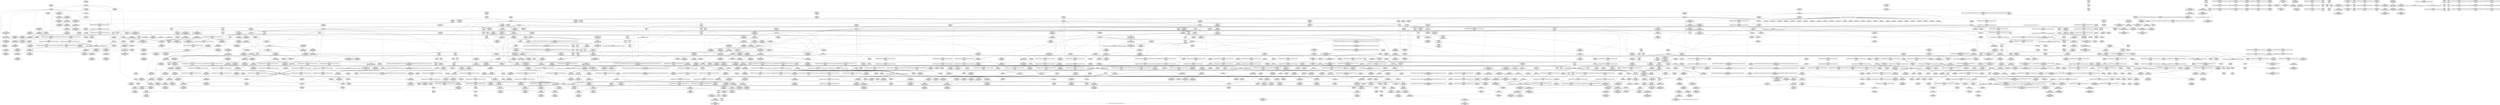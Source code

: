 digraph {
	CE0x4184610 [shape=record,shape=Mrecord,label="{CE0x4184610|selinux_capget:_tmp}"]
	CE0x42b3ae0 [shape=record,shape=Mrecord,label="{CE0x42b3ae0|__preempt_count_sub:_tmp3|*SummSource*}"]
	CE0x41cf2b0 [shape=record,shape=Mrecord,label="{CE0x41cf2b0|COLLAPSED:_GCMRE___llvm_gcov_ctr131_internal_global_2_x_i64_zeroinitializer:_elem_0:default:}"]
	CE0x4249f70 [shape=record,shape=Mrecord,label="{CE0x4249f70|rcu_read_unlock:_if.then|*SummSink*}"]
	CE0x417b150 [shape=record,shape=Mrecord,label="{CE0x417b150|i1_true|*Constant*}"]
	CE0x41e2fc0 [shape=record,shape=Mrecord,label="{CE0x41e2fc0|task_sid:_real_cred|security/selinux/hooks.c,208}"]
	CE0x41ff8e0 [shape=record,shape=Mrecord,label="{CE0x41ff8e0|task_sid:_tmp10|security/selinux/hooks.c,208}"]
	CE0x41af830 [shape=record,shape=Mrecord,label="{CE0x41af830|current_sid:_tmp23|security/selinux/hooks.c,218}"]
	CE0x418a060 [shape=record,shape=Mrecord,label="{CE0x418a060|VOIDTB_TE:_CE_48,52_}"]
	CE0x4209080 [shape=record,shape=Mrecord,label="{CE0x4209080|get_current:_bb|*SummSink*}"]
	CE0x4229ee0 [shape=record,shape=Mrecord,label="{CE0x4229ee0|i64*_getelementptr_inbounds_(_11_x_i64_,_11_x_i64_*___llvm_gcov_ctr127,_i64_0,_i64_10)|*Constant*|*SummSink*}"]
	CE0x41913f0 [shape=record,shape=Mrecord,label="{CE0x41913f0|current_has_perm:_call1|security/selinux/hooks.c,1543}"]
	CE0x41a39d0 [shape=record,shape=Mrecord,label="{CE0x41a39d0|i32_218|*Constant*|*SummSink*}"]
	CE0x42912e0 [shape=record,shape=Mrecord,label="{CE0x42912e0|__preempt_count_add:_tmp7|./arch/x86/include/asm/preempt.h,73}"]
	CE0x4203ab0 [shape=record,shape=Mrecord,label="{CE0x4203ab0|i64*_getelementptr_inbounds_(_11_x_i64_,_11_x_i64_*___llvm_gcov_ctr132,_i64_0,_i64_9)|*Constant*}"]
	CE0x41cf920 [shape=record,shape=Mrecord,label="{CE0x41cf920|task_sid:_tmp4|*LoadInst*|security/selinux/hooks.c,208}"]
	CE0x41a30f0 [shape=record,shape=Mrecord,label="{CE0x41a30f0|selinux_capget:_permitted|Function::selinux_capget&Arg::permitted::}"]
	CE0x41f5ce0 [shape=record,shape=Mrecord,label="{CE0x41f5ce0|i64_7|*Constant*|*SummSource*}"]
	CE0x4287930 [shape=record,shape=Mrecord,label="{CE0x4287930|rcu_lock_release:_tmp6|*SummSource*}"]
	CE0x4199a60 [shape=record,shape=Mrecord,label="{CE0x4199a60|current_sid:_do.body|*SummSink*}"]
	CE0x418b930 [shape=record,shape=Mrecord,label="{CE0x418b930|i16_2|*Constant*|*SummSink*}"]
	CE0x41fd3f0 [shape=record,shape=Mrecord,label="{CE0x41fd3f0|cred_sid:_tmp2|*SummSink*}"]
	CE0x41bab40 [shape=record,shape=Mrecord,label="{CE0x41bab40|current_sid:_tmp17|security/selinux/hooks.c,218|*SummSource*}"]
	CE0x4183fe0 [shape=record,shape=Mrecord,label="{CE0x4183fe0|current_has_perm:_perms|Function::current_has_perm&Arg::perms::}"]
	CE0x424b9f0 [shape=record,shape=Mrecord,label="{CE0x424b9f0|rcu_read_unlock:_tmp7|include/linux/rcupdate.h,933}"]
	CE0x42b3a10 [shape=record,shape=Mrecord,label="{CE0x42b3a10|__preempt_count_sub:_tmp3}"]
	CE0x41b1ac0 [shape=record,shape=Mrecord,label="{CE0x41b1ac0|current_sid:_tmp24|security/selinux/hooks.c,220|*SummSink*}"]
	CE0x4187ca0 [shape=record,shape=Mrecord,label="{CE0x4187ca0|VOIDTB_TE:_CE_160,168_}"]
	CE0x41b7260 [shape=record,shape=Mrecord,label="{CE0x41b7260|GLOBAL:_cred_sid|*Constant*|*SummSink*}"]
	CE0x41cfaf0 [shape=record,shape=Mrecord,label="{CE0x41cfaf0|i64*_getelementptr_inbounds_(_11_x_i64_,_11_x_i64_*___llvm_gcov_ctr125,_i64_0,_i64_1)|*Constant*}"]
	CE0x41b55d0 [shape=record,shape=Mrecord,label="{CE0x41b55d0|i64_ptrtoint_(i8*_blockaddress(_rcu_lock_release,_%__here)_to_i64)|*Constant*}"]
	CE0x41d6000 [shape=record,shape=Mrecord,label="{CE0x41d6000|i64*_getelementptr_inbounds_(_2_x_i64_,_2_x_i64_*___llvm_gcov_ctr98,_i64_0,_i64_0)|*Constant*|*SummSink*}"]
	CE0x41965d0 [shape=record,shape=Mrecord,label="{CE0x41965d0|avc_has_perm:_entry|*SummSource*}"]
	CE0x41f63d0 [shape=record,shape=Mrecord,label="{CE0x41f63d0|task_sid:_call3|security/selinux/hooks.c,208|*SummSource*}"]
	CE0x417c290 [shape=record,shape=Mrecord,label="{CE0x417c290|GLOBAL:_current_has_perm|*Constant*}"]
	CE0x4230860 [shape=record,shape=Mrecord,label="{CE0x4230860|rcu_read_unlock:_call3|include/linux/rcupdate.h,933|*SummSource*}"]
	CE0x418e930 [shape=record,shape=Mrecord,label="{CE0x418e930|COLLAPSED:_GCMRE___llvm_gcov_ctr136_internal_global_2_x_i64_zeroinitializer:_elem_0:default:}"]
	CE0x41e8c40 [shape=record,shape=Mrecord,label="{CE0x41e8c40|rcu_read_lock:_tmp3|*SummSink*}"]
	CE0x424bd10 [shape=record,shape=Mrecord,label="{CE0x424bd10|GLOBAL:___preempt_count_add|*Constant*|*SummSource*}"]
	CE0x41e82d0 [shape=record,shape=Mrecord,label="{CE0x41e82d0|_call_void_mcount()_#3}"]
	CE0x41a9e50 [shape=record,shape=Mrecord,label="{CE0x41a9e50|_call_void_mcount()_#3}"]
	CE0x4233ef0 [shape=record,shape=Mrecord,label="{CE0x4233ef0|rcu_lock_acquire:_tmp5|include/linux/rcupdate.h,418}"]
	CE0x42318e0 [shape=record,shape=Mrecord,label="{CE0x42318e0|0:_i8,_:_GCMR_rcu_read_unlock.__warned_internal_global_i8_0,_section_.data.unlikely_,_align_1:_elem_0:default:}"]
	CE0x41b86e0 [shape=record,shape=Mrecord,label="{CE0x41b86e0|i64*_getelementptr_inbounds_(_11_x_i64_,_11_x_i64_*___llvm_gcov_ctr125,_i64_0,_i64_6)|*Constant*|*SummSink*}"]
	CE0x417b440 [shape=record,shape=Mrecord,label="{CE0x417b440|i1_true|*Constant*|*SummSink*}"]
	CE0x41b8ed0 [shape=record,shape=Mrecord,label="{CE0x41b8ed0|i8*_getelementptr_inbounds_(_25_x_i8_,_25_x_i8_*_.str3,_i32_0,_i32_0)|*Constant*|*SummSink*}"]
	CE0x41af580 [shape=record,shape=Mrecord,label="{CE0x41af580|current_sid:_tmp22|security/selinux/hooks.c,218|*SummSink*}"]
	CE0x41b7440 [shape=record,shape=Mrecord,label="{CE0x41b7440|cred_sid:_entry|*SummSource*}"]
	CE0x4246480 [shape=record,shape=Mrecord,label="{CE0x4246480|rcu_read_lock:_bb|*SummSource*}"]
	CE0x41f28b0 [shape=record,shape=Mrecord,label="{CE0x41f28b0|_call_void_mcount()_#3|*SummSource*}"]
	CE0x417c810 [shape=record,shape=Mrecord,label="{CE0x417c810|selinux_capget:_entry|*SummSource*}"]
	CE0x41a2280 [shape=record,shape=Mrecord,label="{CE0x41a2280|task_sid:_do.body}"]
	CE0x422e8d0 [shape=record,shape=Mrecord,label="{CE0x422e8d0|rcu_lock_acquire:_tmp3|*SummSource*}"]
	CE0x4193fc0 [shape=record,shape=Mrecord,label="{CE0x4193fc0|VOIDTB_TE:_CE_16,20_}"]
	CE0x41d2ca0 [shape=record,shape=Mrecord,label="{CE0x41d2ca0|rcu_read_lock:_tobool|include/linux/rcupdate.h,882|*SummSink*}"]
	CE0x4236b80 [shape=record,shape=Mrecord,label="{CE0x4236b80|__preempt_count_add:_val|Function::__preempt_count_add&Arg::val::}"]
	CE0x41d5bb0 [shape=record,shape=Mrecord,label="{CE0x41d5bb0|rcu_read_lock:_do.body|*SummSource*}"]
	CE0x42c7af0 [shape=record,shape=Mrecord,label="{CE0x42c7af0|i64*_getelementptr_inbounds_(_4_x_i64_,_4_x_i64_*___llvm_gcov_ctr135,_i64_0,_i64_1)|*Constant*}"]
	CE0x42471b0 [shape=record,shape=Mrecord,label="{CE0x42471b0|rcu_read_lock:_tmp11|include/linux/rcupdate.h,882}"]
	CE0x41b5a70 [shape=record,shape=Mrecord,label="{CE0x41b5a70|i64_ptrtoint_(i8*_blockaddress(_rcu_lock_release,_%__here)_to_i64)|*Constant*|*SummSink*}"]
	CE0x4222730 [shape=record,shape=Mrecord,label="{CE0x4222730|_call_void_mcount()_#3|*SummSink*}"]
	CE0x420d3b0 [shape=record,shape=Mrecord,label="{CE0x420d3b0|GLOBAL:_rcu_lock_release|*Constant*|*SummSource*}"]
	CE0x427b250 [shape=record,shape=Mrecord,label="{CE0x427b250|rcu_lock_release:_tmp|*SummSource*}"]
	CE0x41d68a0 [shape=record,shape=Mrecord,label="{CE0x41d68a0|_call_void_lockdep_rcu_suspicious(i8*_getelementptr_inbounds_(_25_x_i8_,_25_x_i8_*_.str3,_i32_0,_i32_0),_i32_218,_i8*_getelementptr_inbounds_(_45_x_i8_,_45_x_i8_*_.str12,_i32_0,_i32_0))_#10,_!dbg_!27727|security/selinux/hooks.c,218|*SummSource*}"]
	CE0x41d36b0 [shape=record,shape=Mrecord,label="{CE0x41d36b0|rcu_read_lock:_call|include/linux/rcupdate.h,882}"]
	CE0x41b4240 [shape=record,shape=Mrecord,label="{CE0x41b4240|current_sid:_tmp12|security/selinux/hooks.c,218|*SummSource*}"]
	CE0x42b7620 [shape=record,shape=Mrecord,label="{CE0x42b7620|__preempt_count_sub:_tmp6|./arch/x86/include/asm/preempt.h,78}"]
	CE0x419b2c0 [shape=record,shape=Mrecord,label="{CE0x419b2c0|current_sid:_do.body}"]
	CE0x41fd380 [shape=record,shape=Mrecord,label="{CE0x41fd380|cred_sid:_tmp2|*SummSource*}"]
	CE0x41f5150 [shape=record,shape=Mrecord,label="{CE0x41f5150|task_sid:_tmp3|*SummSource*}"]
	CE0x4207690 [shape=record,shape=Mrecord,label="{CE0x4207690|task_sid:_tmp22|security/selinux/hooks.c,208|*SummSink*}"]
	CE0x42bbcf0 [shape=record,shape=Mrecord,label="{CE0x42bbcf0|__preempt_count_sub:_bb|*SummSink*}"]
	CE0x4234110 [shape=record,shape=Mrecord,label="{CE0x4234110|GLOBAL:_rcu_read_unlock.__warned|Global_var:rcu_read_unlock.__warned}"]
	CE0x41f37f0 [shape=record,shape=Mrecord,label="{CE0x41f37f0|rcu_read_lock:_tmp3|*SummSource*}"]
	CE0x41ae260 [shape=record,shape=Mrecord,label="{CE0x41ae260|current_sid:_tmp21|security/selinux/hooks.c,218}"]
	CE0x422ab50 [shape=record,shape=Mrecord,label="{CE0x422ab50|i64*_getelementptr_inbounds_(_2_x_i64_,_2_x_i64_*___llvm_gcov_ctr131,_i64_0,_i64_0)|*Constant*|*SummSink*}"]
	CE0x421c7b0 [shape=record,shape=Mrecord,label="{CE0x421c7b0|__preempt_count_sub:_tmp6|./arch/x86/include/asm/preempt.h,78|*SummSink*}"]
	CE0x41b50c0 [shape=record,shape=Mrecord,label="{CE0x41b50c0|GLOBAL:_lock_release|*Constant*|*SummSource*}"]
	CE0x4228010 [shape=record,shape=Mrecord,label="{CE0x4228010|rcu_read_unlock:_tmp15|include/linux/rcupdate.h,933}"]
	CE0x42290f0 [shape=record,shape=Mrecord,label="{CE0x42290f0|rcu_read_lock:_tmp21|include/linux/rcupdate.h,884|*SummSource*}"]
	CE0x4184770 [shape=record,shape=Mrecord,label="{CE0x4184770|selinux_capget:_bb|*SummSink*}"]
	CE0x4234a60 [shape=record,shape=Mrecord,label="{CE0x4234a60|rcu_read_unlock:_tmp1|*SummSource*}"]
	CE0x4199330 [shape=record,shape=Mrecord,label="{CE0x4199330|i32_0|*Constant*}"]
	CE0x428e1c0 [shape=record,shape=Mrecord,label="{CE0x428e1c0|i64*_getelementptr_inbounds_(_4_x_i64_,_4_x_i64_*___llvm_gcov_ctr133,_i64_0,_i64_3)|*Constant*}"]
	CE0x423e690 [shape=record,shape=Mrecord,label="{CE0x423e690|rcu_read_lock:_tmp16|include/linux/rcupdate.h,882|*SummSource*}"]
	CE0x428bde0 [shape=record,shape=Mrecord,label="{CE0x428bde0|__rcu_read_lock:_tmp2|*SummSink*}"]
	CE0x4239b10 [shape=record,shape=Mrecord,label="{CE0x4239b10|rcu_read_unlock:_tmp17|include/linux/rcupdate.h,933}"]
	CE0x41cdb30 [shape=record,shape=Mrecord,label="{CE0x41cdb30|current_sid:_tmp15|security/selinux/hooks.c,218|*SummSource*}"]
	CE0x418e9a0 [shape=record,shape=Mrecord,label="{CE0x418e9a0|current_has_perm:_tmp|*SummSource*}"]
	CE0x4238ee0 [shape=record,shape=Mrecord,label="{CE0x4238ee0|rcu_read_unlock:_land.lhs.true|*SummSource*}"]
	CE0x42362e0 [shape=record,shape=Mrecord,label="{CE0x42362e0|_call_void_mcount()_#3}"]
	CE0x41cacc0 [shape=record,shape=Mrecord,label="{CE0x41cacc0|current_sid:_do.end}"]
	CE0x4287cc0 [shape=record,shape=Mrecord,label="{CE0x4287cc0|i64*_getelementptr_inbounds_(_4_x_i64_,_4_x_i64_*___llvm_gcov_ctr133,_i64_0,_i64_2)|*Constant*|*SummSink*}"]
	CE0x419f570 [shape=record,shape=Mrecord,label="{CE0x419f570|current_has_perm:_tmp3}"]
	CE0x4196640 [shape=record,shape=Mrecord,label="{CE0x4196640|i32_(i32,_i32,_i16,_i32,_%struct.common_audit_data*)*_bitcast_(i32_(i32,_i32,_i16,_i32,_%struct.common_audit_data.495*)*_avc_has_perm_to_i32_(i32,_i32,_i16,_i32,_%struct.common_audit_data*)*)|*Constant*|*SummSource*}"]
	CE0x4192df0 [shape=record,shape=Mrecord,label="{CE0x4192df0|current_has_perm:_tsk|Function::current_has_perm&Arg::tsk::}"]
	CE0x4223810 [shape=record,shape=Mrecord,label="{CE0x4223810|__preempt_count_sub:_sub|./arch/x86/include/asm/preempt.h,77|*SummSource*}"]
	CE0x419e910 [shape=record,shape=Mrecord,label="{CE0x419e910|current_sid:_tmp6|security/selinux/hooks.c,218|*SummSink*}"]
	CE0x41f0f50 [shape=record,shape=Mrecord,label="{CE0x41f0f50|rcu_lock_release:___here|*SummSink*}"]
	CE0x42881a0 [shape=record,shape=Mrecord,label="{CE0x42881a0|__rcu_read_unlock:_tmp4|include/linux/rcupdate.h,244|*SummSource*}"]
	CE0x421b810 [shape=record,shape=Mrecord,label="{CE0x421b810|rcu_lock_release:_tmp2|*SummSink*}"]
	CE0x41d49c0 [shape=record,shape=Mrecord,label="{CE0x41d49c0|rcu_read_lock:_tmp9|include/linux/rcupdate.h,882|*SummSink*}"]
	CE0x41fe0a0 [shape=record,shape=Mrecord,label="{CE0x41fe0a0|rcu_read_lock:_tmp10|include/linux/rcupdate.h,882|*SummSource*}"]
	CE0x41fc730 [shape=record,shape=Mrecord,label="{CE0x41fc730|cred_sid:_security|security/selinux/hooks.c,196}"]
	CE0x41fcbd0 [shape=record,shape=Mrecord,label="{CE0x41fcbd0|rcu_read_lock:_land.lhs.true|*SummSink*}"]
	CE0x41c31b0 [shape=record,shape=Mrecord,label="{CE0x41c31b0|selinux_capget:_tmp8|security/selinux/hooks.c,1974}"]
	CE0x428a310 [shape=record,shape=Mrecord,label="{CE0x428a310|rcu_lock_acquire:___here|*SummSource*}"]
	CE0x41efce0 [shape=record,shape=Mrecord,label="{CE0x41efce0|i64*_getelementptr_inbounds_(_4_x_i64_,_4_x_i64_*___llvm_gcov_ctr134,_i64_0,_i64_1)|*Constant*|*SummSource*}"]
	CE0x41a4150 [shape=record,shape=Mrecord,label="{CE0x41a4150|current_has_perm:_call2|security/selinux/hooks.c,1544|*SummSink*}"]
	CE0x4240b80 [shape=record,shape=Mrecord,label="{CE0x4240b80|i8*_getelementptr_inbounds_(_42_x_i8_,_42_x_i8_*_.str46,_i32_0,_i32_0)|*Constant*|*SummSink*}"]
	CE0x422fdc0 [shape=record,shape=Mrecord,label="{CE0x422fdc0|__rcu_read_lock:_tmp2}"]
	CE0x418e710 [shape=record,shape=Mrecord,label="{CE0x418e710|i64*_getelementptr_inbounds_(_2_x_i64_,_2_x_i64_*___llvm_gcov_ctr136,_i64_0,_i64_0)|*Constant*|*SummSink*}"]
	CE0x4202120 [shape=record,shape=Mrecord,label="{CE0x4202120|task_sid:_do.end|*SummSource*}"]
	CE0x41fb9e0 [shape=record,shape=Mrecord,label="{CE0x41fb9e0|rcu_read_lock:_tmp2|*SummSink*}"]
	CE0x420a8d0 [shape=record,shape=Mrecord,label="{CE0x420a8d0|i64*_getelementptr_inbounds_(_13_x_i64_,_13_x_i64_*___llvm_gcov_ctr126,_i64_0,_i64_9)|*Constant*|*SummSink*}"]
	CE0x41d7ef0 [shape=record,shape=Mrecord,label="{CE0x41d7ef0|i64*_getelementptr_inbounds_(_13_x_i64_,_13_x_i64_*___llvm_gcov_ctr126,_i64_0,_i64_8)|*Constant*|*SummSource*}"]
	CE0x41fcaa0 [shape=record,shape=Mrecord,label="{CE0x41fcaa0|rcu_read_lock:_land.lhs.true}"]
	CE0x41e9430 [shape=record,shape=Mrecord,label="{CE0x41e9430|i64*_getelementptr_inbounds_(_2_x_i64_,_2_x_i64_*___llvm_gcov_ctr131,_i64_0,_i64_1)|*Constant*|*SummSink*}"]
	CE0x417b2d0 [shape=record,shape=Mrecord,label="{CE0x417b2d0|i1_true|*Constant*|*SummSource*}"]
	CE0x4187d10 [shape=record,shape=Mrecord,label="{CE0x4187d10|VOIDTB_TE:_CE_168,176_}"]
	CE0x424bb20 [shape=record,shape=Mrecord,label="{CE0x424bb20|rcu_read_unlock:_tmp7|include/linux/rcupdate.h,933|*SummSource*}"]
	CE0x4196b40 [shape=record,shape=Mrecord,label="{CE0x4196b40|i16_2|*Constant*|*SummSource*}"]
	CE0x41cea40 [shape=record,shape=Mrecord,label="{CE0x41cea40|GLOBAL:_current_sid.__warned|Global_var:current_sid.__warned|*SummSource*}"]
	CE0x42b8e10 [shape=record,shape=Mrecord,label="{CE0x42b8e10|_call_void_asm_addl_$1,_%gs:$0_,_*m,ri,*m,_dirflag_,_fpsr_,_flags_(i32*___preempt_count,_i32_%sub,_i32*___preempt_count)_#3,_!dbg_!27717,_!srcloc_!27718|./arch/x86/include/asm/preempt.h,77|*SummSource*}"]
	CE0x42476e0 [shape=record,shape=Mrecord,label="{CE0x42476e0|rcu_read_lock:_tmp12|include/linux/rcupdate.h,882}"]
	CE0x417b7f0 [shape=record,shape=Mrecord,label="{CE0x417b7f0|VOIDTB_TE:_CE_144,152_}"]
	CE0x4238b10 [shape=record,shape=Mrecord,label="{CE0x4238b10|__preempt_count_sub:_tmp7|./arch/x86/include/asm/preempt.h,78|*SummSource*}"]
	CE0x41a33c0 [shape=record,shape=Mrecord,label="{CE0x41a33c0|i64*_getelementptr_inbounds_(_6_x_i64_,_6_x_i64_*___llvm_gcov_ctr139,_i64_0,_i64_5)|*Constant*}"]
	CE0x4228530 [shape=record,shape=Mrecord,label="{CE0x4228530|cred_sid:_tmp3}"]
	CE0x41e7640 [shape=record,shape=Mrecord,label="{CE0x41e7640|task_sid:_tmp15|security/selinux/hooks.c,208|*SummSink*}"]
	CE0x419aa10 [shape=record,shape=Mrecord,label="{CE0x419aa10|i8_1|*Constant*|*SummSink*}"]
	CE0x41af440 [shape=record,shape=Mrecord,label="{CE0x41af440|current_sid:_tmp22|security/selinux/hooks.c,218|*SummSource*}"]
	CE0x4186250 [shape=record,shape=Mrecord,label="{CE0x4186250|selinux_capget:_return|*SummSink*}"]
	CE0x418d980 [shape=record,shape=Mrecord,label="{CE0x418d980|selinux_capget:_retval.0|*SummSource*}"]
	CE0x42b2290 [shape=record,shape=Mrecord,label="{CE0x42b2290|__preempt_count_sub:_do.end|*SummSink*}"]
	CE0x422c710 [shape=record,shape=Mrecord,label="{CE0x422c710|cred_sid:_tmp6|security/selinux/hooks.c,197|*SummSource*}"]
	CE0x4226000 [shape=record,shape=Mrecord,label="{CE0x4226000|rcu_read_lock:_tmp6|include/linux/rcupdate.h,882}"]
	CE0x422ce10 [shape=record,shape=Mrecord,label="{CE0x422ce10|rcu_read_unlock:_land.lhs.true}"]
	CE0x4195ae0 [shape=record,shape=Mrecord,label="{CE0x4195ae0|_ret_i32_%retval.0,_!dbg_!27725|security/selinux/hooks.c,1975|*SummSource*}"]
	CE0x4242d40 [shape=record,shape=Mrecord,label="{CE0x4242d40|0:_i8,_:_GCMR_rcu_read_lock.__warned_internal_global_i8_0,_section_.data.unlikely_,_align_1:_elem_0:default:}"]
	CE0x4189ff0 [shape=record,shape=Mrecord,label="{CE0x4189ff0|VOIDTB_TE:_CE_36,40_}"]
	CE0x41b4670 [shape=record,shape=Mrecord,label="{CE0x41b4670|i64*_getelementptr_inbounds_(_11_x_i64_,_11_x_i64_*___llvm_gcov_ctr125,_i64_0,_i64_6)|*Constant*}"]
	CE0x41f3080 [shape=record,shape=Mrecord,label="{CE0x41f3080|_call_void_rcu_read_lock()_#10,_!dbg_!27712|security/selinux/hooks.c,207}"]
	CE0x41936c0 [shape=record,shape=Mrecord,label="{CE0x41936c0|avc_has_perm:_ssid|Function::avc_has_perm&Arg::ssid::}"]
	CE0x418f060 [shape=record,shape=Mrecord,label="{CE0x418f060|current_sid:_tmp10|security/selinux/hooks.c,218|*SummSink*}"]
	CE0x4235330 [shape=record,shape=Mrecord,label="{CE0x4235330|rcu_read_unlock:_if.then|*SummSource*}"]
	CE0x4187db0 [shape=record,shape=Mrecord,label="{CE0x4187db0|VOIDTB_TE:_CE:_elem_0:default:}"]
	CE0x41f09f0 [shape=record,shape=Mrecord,label="{CE0x41f09f0|_ret_void,_!dbg_!27720|./arch/x86/include/asm/preempt.h,78|*SummSource*}"]
	CE0x41a2b10 [shape=record,shape=Mrecord,label="{CE0x41a2b10|selinux_capget:_if.then|*SummSource*}"]
	CE0x42b28e0 [shape=record,shape=Mrecord,label="{CE0x42b28e0|__rcu_read_unlock:_tmp5|include/linux/rcupdate.h,244}"]
	CE0x4187640 [shape=record,shape=Mrecord,label="{CE0x4187640|selinux_capget:_call|security/selinux/hooks.c,1970}"]
	CE0x41941f0 [shape=record,shape=Mrecord,label="{CE0x41941f0|VOIDTB_TE:_CE_32,36_}"]
	CE0x418bfb0 [shape=record,shape=Mrecord,label="{CE0x418bfb0|avc_has_perm:_requested|Function::avc_has_perm&Arg::requested::|*SummSource*}"]
	CE0x41f0620 [shape=record,shape=Mrecord,label="{CE0x41f0620|__rcu_read_unlock:_tmp3|*SummSink*}"]
	CE0x41e9000 [shape=record,shape=Mrecord,label="{CE0x41e9000|task_sid:_call|security/selinux/hooks.c,208}"]
	CE0x41fed50 [shape=record,shape=Mrecord,label="{CE0x41fed50|get_current:_tmp2|*SummSource*}"]
	CE0x41e4f40 [shape=record,shape=Mrecord,label="{CE0x41e4f40|task_sid:_tobool|security/selinux/hooks.c,208|*SummSink*}"]
	CE0x42001d0 [shape=record,shape=Mrecord,label="{CE0x42001d0|task_sid:_tobool1|security/selinux/hooks.c,208}"]
	CE0x42435a0 [shape=record,shape=Mrecord,label="{CE0x42435a0|rcu_read_lock:_tmp12|include/linux/rcupdate.h,882|*SummSink*}"]
	CE0x41957c0 [shape=record,shape=Mrecord,label="{CE0x41957c0|current_sid:_tobool|security/selinux/hooks.c,218|*SummSink*}"]
	CE0x41fa880 [shape=record,shape=Mrecord,label="{CE0x41fa880|i64*_getelementptr_inbounds_(_2_x_i64_,_2_x_i64_*___llvm_gcov_ctr131,_i64_0,_i64_1)|*Constant*|*SummSource*}"]
	CE0x4278600 [shape=record,shape=Mrecord,label="{CE0x4278600|__rcu_read_unlock:_do.end|*SummSource*}"]
	CE0x418dfe0 [shape=record,shape=Mrecord,label="{CE0x418dfe0|current_sid:_tmp1|*SummSource*}"]
	CE0x4217090 [shape=record,shape=Mrecord,label="{CE0x4217090|rcu_lock_acquire:_indirectgoto|*SummSource*}"]
	CE0x41a5fd0 [shape=record,shape=Mrecord,label="{CE0x41a5fd0|GLOBAL:_current_sid|*Constant*|*SummSink*}"]
	CE0x41cb1d0 [shape=record,shape=Mrecord,label="{CE0x41cb1d0|task_sid:_tmp|*SummSink*}"]
	CE0x4240a50 [shape=record,shape=Mrecord,label="{CE0x4240a50|i8*_getelementptr_inbounds_(_42_x_i8_,_42_x_i8_*_.str46,_i32_0,_i32_0)|*Constant*}"]
	CE0x420cb00 [shape=record,shape=Mrecord,label="{CE0x420cb00|_call_void_rcu_lock_release(%struct.lockdep_map*_rcu_lock_map)_#10,_!dbg_!27733|include/linux/rcupdate.h,935|*SummSource*}"]
	CE0x41d0980 [shape=record,shape=Mrecord,label="{CE0x41d0980|current_sid:_tmp}"]
	CE0x4244720 [shape=record,shape=Mrecord,label="{CE0x4244720|i64*_getelementptr_inbounds_(_11_x_i64_,_11_x_i64_*___llvm_gcov_ctr127,_i64_0,_i64_0)|*Constant*|*SummSource*}"]
	CE0x4195c50 [shape=record,shape=Mrecord,label="{CE0x4195c50|_ret_i32_%retval.0,_!dbg_!27725|security/selinux/hooks.c,1975|*SummSink*}"]
	CE0x420e280 [shape=record,shape=Mrecord,label="{CE0x420e280|_call_void___rcu_read_unlock()_#10,_!dbg_!27734|include/linux/rcupdate.h,937|*SummSink*}"]
	CE0x4196440 [shape=record,shape=Mrecord,label="{CE0x4196440|current_has_perm:_call2|security/selinux/hooks.c,1544|*SummSource*}"]
	CE0x422e220 [shape=record,shape=Mrecord,label="{CE0x422e220|rcu_read_unlock:_tmp11|include/linux/rcupdate.h,933|*SummSink*}"]
	CE0x41e8f40 [shape=record,shape=Mrecord,label="{CE0x41e8f40|_call_void_mcount()_#3|*SummSink*}"]
	CE0x41e8980 [shape=record,shape=Mrecord,label="{CE0x41e8980|task_sid:_tmp5|security/selinux/hooks.c,208|*SummSource*}"]
	CE0x41cd000 [shape=record,shape=Mrecord,label="{CE0x41cd000|_call_void_mcount()_#3|*SummSink*}"]
	CE0x41fdf70 [shape=record,shape=Mrecord,label="{CE0x41fdf70|rcu_read_lock:_tmp10|include/linux/rcupdate.h,882}"]
	CE0x421c410 [shape=record,shape=Mrecord,label="{CE0x421c410|i64*_getelementptr_inbounds_(_4_x_i64_,_4_x_i64_*___llvm_gcov_ctr134,_i64_0,_i64_0)|*Constant*|*SummSink*}"]
	CE0x42364b0 [shape=record,shape=Mrecord,label="{CE0x42364b0|_call_void_mcount()_#3|*SummSink*}"]
	CE0x41fc9f0 [shape=record,shape=Mrecord,label="{CE0x41fc9f0|cred_sid:_security|security/selinux/hooks.c,196|*SummSink*}"]
	CE0x41a7050 [shape=record,shape=Mrecord,label="{CE0x41a7050|i64*_getelementptr_inbounds_(_11_x_i64_,_11_x_i64_*___llvm_gcov_ctr125,_i64_0,_i64_0)|*Constant*|*SummSink*}"]
	CE0x4186f60 [shape=record,shape=Mrecord,label="{CE0x4186f60|selinux_capget:_tmp1|*SummSink*}"]
	CE0x41e2e00 [shape=record,shape=Mrecord,label="{CE0x41e2e00|task_sid:_tobool|security/selinux/hooks.c,208|*SummSource*}"]
	CE0x422b870 [shape=record,shape=Mrecord,label="{CE0x422b870|rcu_read_unlock:_if.end|*SummSource*}"]
	CE0x4234fc0 [shape=record,shape=Mrecord,label="{CE0x4234fc0|__rcu_read_lock:_tmp6|include/linux/rcupdate.h,240|*SummSource*}"]
	CE0x41f6770 [shape=record,shape=Mrecord,label="{CE0x41f6770|_call_void___rcu_read_lock()_#10,_!dbg_!27710|include/linux/rcupdate.h,879|*SummSource*}"]
	CE0x41a5310 [shape=record,shape=Mrecord,label="{CE0x41a5310|selinux_capget:_call1|security/selinux/hooks.c,1974|*SummSource*}"]
	CE0x41f14e0 [shape=record,shape=Mrecord,label="{CE0x41f14e0|i64*_getelementptr_inbounds_(_13_x_i64_,_13_x_i64_*___llvm_gcov_ctr126,_i64_0,_i64_12)|*Constant*|*SummSink*}"]
	CE0x42461b0 [shape=record,shape=Mrecord,label="{CE0x42461b0|i64_1|*Constant*}"]
	CE0x42b6af0 [shape=record,shape=Mrecord,label="{CE0x42b6af0|__preempt_count_sub:_tmp1|*SummSource*}"]
	CE0x421b550 [shape=record,shape=Mrecord,label="{CE0x421b550|GLOBAL:_lock_acquire|*Constant*|*SummSource*}"]
	CE0x41867d0 [shape=record,shape=Mrecord,label="{CE0x41867d0|selinux_capget:_tobool|security/selinux/hooks.c,1971|*SummSink*}"]
	CE0x42b8860 [shape=record,shape=Mrecord,label="{CE0x42b8860|__preempt_count_add:_bb|*SummSource*}"]
	CE0x42b85c0 [shape=record,shape=Mrecord,label="{CE0x42b85c0|__preempt_count_add:_tmp5|./arch/x86/include/asm/preempt.h,72|*SummSink*}"]
	CE0x42b77c0 [shape=record,shape=Mrecord,label="{CE0x42b77c0|i64*_getelementptr_inbounds_(_4_x_i64_,_4_x_i64_*___llvm_gcov_ctr135,_i64_0,_i64_3)|*Constant*|*SummSink*}"]
	CE0x41cb550 [shape=record,shape=Mrecord,label="{CE0x41cb550|GLOBAL:___llvm_gcov_ctr125|Global_var:__llvm_gcov_ctr125}"]
	CE0x4209310 [shape=record,shape=Mrecord,label="{CE0x4209310|i64*_getelementptr_inbounds_(_2_x_i64_,_2_x_i64_*___llvm_gcov_ctr98,_i64_0,_i64_0)|*Constant*|*SummSource*}"]
	CE0x4217790 [shape=record,shape=Mrecord,label="{CE0x4217790|_call_void_mcount()_#3|*SummSource*}"]
	CE0x428e910 [shape=record,shape=Mrecord,label="{CE0x428e910|i64*_getelementptr_inbounds_(_4_x_i64_,_4_x_i64_*___llvm_gcov_ctr134,_i64_0,_i64_1)|*Constant*|*SummSink*}"]
	CE0x4189260 [shape=record,shape=Mrecord,label="{CE0x4189260|GLOBAL:_task_sid|*Constant*|*SummSource*}"]
	CE0x4243be0 [shape=record,shape=Mrecord,label="{CE0x4243be0|rcu_read_lock:_call3|include/linux/rcupdate.h,882|*SummSink*}"]
	CE0x41aa490 [shape=record,shape=Mrecord,label="{CE0x41aa490|i64*_getelementptr_inbounds_(_13_x_i64_,_13_x_i64_*___llvm_gcov_ctr126,_i64_0,_i64_11)|*Constant*|*SummSink*}"]
	CE0x41d4e70 [shape=record,shape=Mrecord,label="{CE0x41d4e70|i64*_getelementptr_inbounds_(_4_x_i64_,_4_x_i64_*___llvm_gcov_ctr130,_i64_0,_i64_0)|*Constant*|*SummSink*}"]
	CE0x41cb8f0 [shape=record,shape=Mrecord,label="{CE0x41cb8f0|i64_0|*Constant*}"]
	CE0x4196330 [shape=record,shape=Mrecord,label="{CE0x4196330|current_has_perm:_call2|security/selinux/hooks.c,1544}"]
	CE0x41cba70 [shape=record,shape=Mrecord,label="{CE0x41cba70|get_current:_tmp}"]
	CE0x4227100 [shape=record,shape=Mrecord,label="{CE0x4227100|__preempt_count_sub:_entry|*SummSink*}"]
	CE0x42b2bc0 [shape=record,shape=Mrecord,label="{CE0x42b2bc0|__preempt_count_add:_tmp3}"]
	CE0x422e6c0 [shape=record,shape=Mrecord,label="{CE0x422e6c0|rcu_read_unlock:_tmp12|include/linux/rcupdate.h,933|*SummSink*}"]
	CE0x4200fd0 [shape=record,shape=Mrecord,label="{CE0x4200fd0|task_sid:_tobool1|security/selinux/hooks.c,208|*SummSource*}"]
	CE0x42309d0 [shape=record,shape=Mrecord,label="{CE0x42309d0|rcu_read_unlock:_call3|include/linux/rcupdate.h,933|*SummSink*}"]
	CE0x42942f0 [shape=record,shape=Mrecord,label="{CE0x42942f0|__rcu_read_unlock:_tmp1|*SummSink*}"]
	CE0x422b440 [shape=record,shape=Mrecord,label="{CE0x422b440|cred_sid:_sid|security/selinux/hooks.c,197|*SummSource*}"]
	CE0x4205000 [shape=record,shape=Mrecord,label="{CE0x4205000|i64*_getelementptr_inbounds_(_11_x_i64_,_11_x_i64_*___llvm_gcov_ctr132,_i64_0,_i64_10)|*Constant*}"]
	CE0x41f72a0 [shape=record,shape=Mrecord,label="{CE0x41f72a0|cred_sid:_tmp|*SummSink*}"]
	CE0x41e9980 [shape=record,shape=Mrecord,label="{CE0x41e9980|task_sid:_do.end6}"]
	CE0x417b8c0 [shape=record,shape=Mrecord,label="{CE0x417b8c0|VOIDTB_TE:_CE_152,160_}"]
	CE0x41fa620 [shape=record,shape=Mrecord,label="{CE0x41fa620|task_sid:_tmp2|*SummSource*}"]
	CE0x423ff10 [shape=record,shape=Mrecord,label="{CE0x423ff10|GLOBAL:_lockdep_rcu_suspicious|*Constant*}"]
	CE0x4249320 [shape=record,shape=Mrecord,label="{CE0x4249320|rcu_lock_acquire:_tmp2|*SummSink*}"]
	CE0x41c7aa0 [shape=record,shape=Mrecord,label="{CE0x41c7aa0|__rcu_read_lock:_tmp1|*SummSink*}"]
	CE0x4205d10 [shape=record,shape=Mrecord,label="{CE0x4205d10|_call_void_lockdep_rcu_suspicious(i8*_getelementptr_inbounds_(_25_x_i8_,_25_x_i8_*_.str3,_i32_0,_i32_0),_i32_208,_i8*_getelementptr_inbounds_(_41_x_i8_,_41_x_i8_*_.str44,_i32_0,_i32_0))_#10,_!dbg_!27732|security/selinux/hooks.c,208|*SummSink*}"]
	CE0x4226130 [shape=record,shape=Mrecord,label="{CE0x4226130|rcu_read_lock:_tmp6|include/linux/rcupdate.h,882|*SummSource*}"]
	CE0x42b8c20 [shape=record,shape=Mrecord,label="{CE0x42b8c20|_call_void_asm_addl_$1,_%gs:$0_,_*m,ri,*m,_dirflag_,_fpsr_,_flags_(i32*___preempt_count,_i32_%sub,_i32*___preempt_count)_#3,_!dbg_!27717,_!srcloc_!27718|./arch/x86/include/asm/preempt.h,77}"]
	CE0x41d4bc0 [shape=record,shape=Mrecord,label="{CE0x41d4bc0|rcu_read_lock:_if.then|*SummSource*}"]
	CE0x4236160 [shape=record,shape=Mrecord,label="{CE0x4236160|rcu_read_unlock:_tobool1|include/linux/rcupdate.h,933}"]
	CE0x4233a30 [shape=record,shape=Mrecord,label="{CE0x4233a30|rcu_read_unlock:_call|include/linux/rcupdate.h,933}"]
	CE0x424db30 [shape=record,shape=Mrecord,label="{CE0x424db30|_call_void_lockdep_rcu_suspicious(i8*_getelementptr_inbounds_(_25_x_i8_,_25_x_i8_*_.str45,_i32_0,_i32_0),_i32_934,_i8*_getelementptr_inbounds_(_44_x_i8_,_44_x_i8_*_.str47,_i32_0,_i32_0))_#10,_!dbg_!27726|include/linux/rcupdate.h,933|*SummSource*}"]
	CE0x4217cb0 [shape=record,shape=Mrecord,label="{CE0x4217cb0|__rcu_read_lock:_tmp2|*SummSource*}"]
	CE0x41d2f20 [shape=record,shape=Mrecord,label="{CE0x41d2f20|rcu_read_lock:_tobool1|include/linux/rcupdate.h,882|*SummSink*}"]
	CE0x41f1110 [shape=record,shape=Mrecord,label="{CE0x41f1110|i64*_getelementptr_inbounds_(_4_x_i64_,_4_x_i64_*___llvm_gcov_ctr133,_i64_0,_i64_0)|*Constant*|*SummSink*}"]
	CE0x4243a70 [shape=record,shape=Mrecord,label="{CE0x4243a70|rcu_read_lock:_call3|include/linux/rcupdate.h,882|*SummSource*}"]
	CE0x41968e0 [shape=record,shape=Mrecord,label="{CE0x41968e0|avc_has_perm:_entry}"]
	CE0x41a4d60 [shape=record,shape=Mrecord,label="{CE0x41a4d60|GLOBAL:_current_has_perm|*Constant*|*SummSource*}"]
	CE0x4246220 [shape=record,shape=Mrecord,label="{CE0x4246220|rcu_read_lock:_tmp1}"]
	CE0x41ff3f0 [shape=record,shape=Mrecord,label="{CE0x41ff3f0|i32_0|*Constant*}"]
	CE0x41feb30 [shape=record,shape=Mrecord,label="{CE0x41feb30|i64*_getelementptr_inbounds_(_4_x_i64_,_4_x_i64_*___llvm_gcov_ctr128,_i64_0,_i64_1)|*Constant*|*SummSource*}"]
	CE0x41b8950 [shape=record,shape=Mrecord,label="{CE0x41b8950|current_sid:_tmp9|security/selinux/hooks.c,218|*SummSource*}"]
	CE0x41e4c20 [shape=record,shape=Mrecord,label="{CE0x41e4c20|COLLAPSED:_GCMRE___llvm_gcov_ctr128_internal_global_4_x_i64_zeroinitializer:_elem_0:default:}"]
	CE0x4189950 [shape=record,shape=Mrecord,label="{CE0x4189950|_call_void_mcount()_#3|*SummSource*}"]
	CE0x41ff120 [shape=record,shape=Mrecord,label="{CE0x41ff120|task_sid:_bb}"]
	CE0x41a6570 [shape=record,shape=Mrecord,label="{CE0x41a6570|selinux_capget:_if.end|*SummSink*}"]
	CE0x41ca650 [shape=record,shape=Mrecord,label="{CE0x41ca650|GLOBAL:_get_current|*Constant*}"]
	CE0x4238d30 [shape=record,shape=Mrecord,label="{CE0x4238d30|rcu_read_unlock:_bb|*SummSource*}"]
	CE0x421ad40 [shape=record,shape=Mrecord,label="{CE0x421ad40|i64*_getelementptr_inbounds_(_4_x_i64_,_4_x_i64_*___llvm_gcov_ctr134,_i64_0,_i64_3)|*Constant*|*SummSink*}"]
	CE0x41ad5b0 [shape=record,shape=Mrecord,label="{CE0x41ad5b0|_ret_%struct.task_struct*_%tmp4,_!dbg_!27714|./arch/x86/include/asm/current.h,14|*SummSink*}"]
	CE0x428bca0 [shape=record,shape=Mrecord,label="{CE0x428bca0|rcu_lock_acquire:___here|*SummSink*}"]
	CE0x4243220 [shape=record,shape=Mrecord,label="{CE0x4243220|i64*_getelementptr_inbounds_(_11_x_i64_,_11_x_i64_*___llvm_gcov_ctr132,_i64_0,_i64_1)|*Constant*|*SummSource*}"]
	CE0x4224630 [shape=record,shape=Mrecord,label="{CE0x4224630|rcu_read_lock:_tobool1|include/linux/rcupdate.h,882|*SummSource*}"]
	CE0x4194b40 [shape=record,shape=Mrecord,label="{CE0x4194b40|_ret_i32_%call2,_!dbg_!27718|security/selinux/hooks.c,1544}"]
	CE0x428f090 [shape=record,shape=Mrecord,label="{CE0x428f090|GLOBAL:___preempt_count|Global_var:__preempt_count}"]
	CE0x422c960 [shape=record,shape=Mrecord,label="{CE0x422c960|rcu_read_unlock:_do.end|*SummSink*}"]
	CE0x41a6b20 [shape=record,shape=Mrecord,label="{CE0x41a6b20|selinux_capget:_tmp9|security/selinux/hooks.c,1974|*SummSink*}"]
	CE0x41907e0 [shape=record,shape=Mrecord,label="{CE0x41907e0|task_sid:_task|Function::task_sid&Arg::task::}"]
	CE0x4205730 [shape=record,shape=Mrecord,label="{CE0x4205730|task_sid:_tmp19|security/selinux/hooks.c,208|*SummSource*}"]
	CE0x41aa190 [shape=record,shape=Mrecord,label="{CE0x41aa190|VOIDTB_TE:_CE_112,120_}"]
	CE0x41f7e30 [shape=record,shape=Mrecord,label="{CE0x41f7e30|i64*_getelementptr_inbounds_(_11_x_i64_,_11_x_i64_*___llvm_gcov_ctr132,_i64_0,_i64_8)|*Constant*|*SummSource*}"]
	CE0x417a990 [shape=record,shape=Mrecord,label="{CE0x417a990|i64*_getelementptr_inbounds_(_11_x_i64_,_11_x_i64_*___llvm_gcov_ctr125,_i64_0,_i64_8)|*Constant*|*SummSink*}"]
	CE0x42b8410 [shape=record,shape=Mrecord,label="{CE0x42b8410|__preempt_count_add:_tmp4|./arch/x86/include/asm/preempt.h,72}"]
	CE0x41c8ba0 [shape=record,shape=Mrecord,label="{CE0x41c8ba0|current_sid:_tmp18|security/selinux/hooks.c,218|*SummSink*}"]
	CE0x41ab4d0 [shape=record,shape=Mrecord,label="{CE0x41ab4d0|current_sid:_tmp13|security/selinux/hooks.c,218|*SummSource*}"]
	CE0x4294a60 [shape=record,shape=Mrecord,label="{CE0x4294a60|_call_void_mcount()_#3}"]
	CE0x41946c0 [shape=record,shape=Mrecord,label="{CE0x41946c0|current_sid:_tmp5|security/selinux/hooks.c,218|*SummSink*}"]
	CE0x55c9330 [shape=record,shape=Mrecord,label="{CE0x55c9330|selinux_capget:_tmp11|security/selinux/hooks.c,1975|*SummSource*}"]
	CE0x41b34a0 [shape=record,shape=Mrecord,label="{CE0x41b34a0|get_current:_tmp3|*SummSink*}"]
	CE0x419e7b0 [shape=record,shape=Mrecord,label="{CE0x419e7b0|current_sid:_tmp6|security/selinux/hooks.c,218|*SummSource*}"]
	CE0x418f670 [shape=record,shape=Mrecord,label="{CE0x418f670|current_sid:_tmp12|security/selinux/hooks.c,218}"]
	CE0x4247970 [shape=record,shape=Mrecord,label="{CE0x4247970|_call_void_mcount()_#3}"]
	CE0x41a2350 [shape=record,shape=Mrecord,label="{CE0x41a2350|task_sid:_do.body|*SummSource*}"]
	CE0x41ff310 [shape=record,shape=Mrecord,label="{CE0x41ff310|rcu_read_lock:_tobool|include/linux/rcupdate.h,882|*SummSource*}"]
	CE0x41f39d0 [shape=record,shape=Mrecord,label="{CE0x41f39d0|task_sid:_tmp6|security/selinux/hooks.c,208}"]
	CE0x4289b20 [shape=record,shape=Mrecord,label="{CE0x4289b20|_call_void_asm_addl_$1,_%gs:$0_,_*m,ri,*m,_dirflag_,_fpsr_,_flags_(i32*___preempt_count,_i32_%val,_i32*___preempt_count)_#3,_!dbg_!27714,_!srcloc_!27717|./arch/x86/include/asm/preempt.h,72|*SummSink*}"]
	CE0x41a6a20 [shape=record,shape=Mrecord,label="{CE0x41a6a20|selinux_capget:_tmp8|security/selinux/hooks.c,1974|*SummSource*}"]
	CE0x41a1870 [shape=record,shape=Mrecord,label="{CE0x41a1870|selinux_capget:_tmp7|security/selinux/hooks.c,1972|*SummSink*}"]
	CE0x418ba30 [shape=record,shape=Mrecord,label="{CE0x418ba30|avc_has_perm:_tclass|Function::avc_has_perm&Arg::tclass::}"]
	CE0x4288e30 [shape=record,shape=Mrecord,label="{CE0x4288e30|rcu_lock_release:_bb|*SummSink*}"]
	CE0x4199c40 [shape=record,shape=Mrecord,label="{CE0x4199c40|current_sid:_if.then|*SummSource*}"]
	CE0x41e9fa0 [shape=record,shape=Mrecord,label="{CE0x41e9fa0|task_sid:_tmp12|security/selinux/hooks.c,208|*SummSink*}"]
	CE0x4194030 [shape=record,shape=Mrecord,label="{CE0x4194030|VOIDTB_TE:_CE_8,16_}"]
	CE0x41f8870 [shape=record,shape=Mrecord,label="{CE0x41f8870|task_sid:_tmp13|security/selinux/hooks.c,208}"]
	CE0x424edc0 [shape=record,shape=Mrecord,label="{CE0x424edc0|i8*_getelementptr_inbounds_(_44_x_i8_,_44_x_i8_*_.str47,_i32_0,_i32_0)|*Constant*}"]
	CE0x4240240 [shape=record,shape=Mrecord,label="{CE0x4240240|i32_883|*Constant*|*SummSink*}"]
	CE0x421ba40 [shape=record,shape=Mrecord,label="{CE0x421ba40|i64*_getelementptr_inbounds_(_4_x_i64_,_4_x_i64_*___llvm_gcov_ctr133,_i64_0,_i64_2)|*Constant*}"]
	CE0x419a8a0 [shape=record,shape=Mrecord,label="{CE0x419a8a0|i8_1|*Constant*|*SummSource*}"]
	CE0x42c6350 [shape=record,shape=Mrecord,label="{CE0x42c6350|i64*_getelementptr_inbounds_(_4_x_i64_,_4_x_i64_*___llvm_gcov_ctr135,_i64_0,_i64_0)|*Constant*|*SummSource*}"]
	CE0x4208850 [shape=record,shape=Mrecord,label="{CE0x4208850|rcu_read_unlock:_entry}"]
	CE0x4202510 [shape=record,shape=Mrecord,label="{CE0x4202510|%struct.task_struct*_(%struct.task_struct**)*_asm_movq_%gs:$_1:P_,$0_,_r,im,_dirflag_,_fpsr_,_flags_|*SummSink*}"]
	CE0x4209f40 [shape=record,shape=Mrecord,label="{CE0x4209f40|GLOBAL:_rcu_read_lock.__warned|Global_var:rcu_read_lock.__warned|*SummSink*}"]
	CE0x4186b40 [shape=record,shape=Mrecord,label="{CE0x4186b40|selinux_capget:_bb}"]
	CE0x41a3670 [shape=record,shape=Mrecord,label="{CE0x41a3670|VOIDTB_TE:_CE:_elem_0:default:}"]
	CE0x427b660 [shape=record,shape=Mrecord,label="{CE0x427b660|_call_void_asm_addl_$1,_%gs:$0_,_*m,ri,*m,_dirflag_,_fpsr_,_flags_(i32*___preempt_count,_i32_%val,_i32*___preempt_count)_#3,_!dbg_!27714,_!srcloc_!27717|./arch/x86/include/asm/preempt.h,72}"]
	CE0x42264d0 [shape=record,shape=Mrecord,label="{CE0x42264d0|rcu_read_unlock:_tmp5|include/linux/rcupdate.h,933|*SummSink*}"]
	CE0x4288350 [shape=record,shape=Mrecord,label="{CE0x4288350|__rcu_read_lock:_do.body|*SummSink*}"]
	CE0x4279cf0 [shape=record,shape=Mrecord,label="{CE0x4279cf0|rcu_lock_release:_tmp1}"]
	CE0x419b220 [shape=record,shape=Mrecord,label="{CE0x419b220|current_sid:_if.end|*SummSink*}"]
	CE0x418b210 [shape=record,shape=Mrecord,label="{CE0x418b210|current_sid:_tmp3}"]
	CE0x4274140 [shape=record,shape=Mrecord,label="{CE0x4274140|i64_1|*Constant*}"]
	CE0x420be60 [shape=record,shape=Mrecord,label="{CE0x420be60|i64*_getelementptr_inbounds_(_11_x_i64_,_11_x_i64_*___llvm_gcov_ctr132,_i64_0,_i64_10)|*Constant*|*SummSink*}"]
	CE0x42b7aa0 [shape=record,shape=Mrecord,label="{CE0x42b7aa0|i64*_getelementptr_inbounds_(_4_x_i64_,_4_x_i64_*___llvm_gcov_ctr129,_i64_0,_i64_0)|*Constant*}"]
	CE0x4288d90 [shape=record,shape=Mrecord,label="{CE0x4288d90|i8*_undef|*Constant*|*SummSource*}"]
	CE0x4224430 [shape=record,shape=Mrecord,label="{CE0x4224430|i64_5|*Constant*}"]
	CE0x42379a0 [shape=record,shape=Mrecord,label="{CE0x42379a0|rcu_lock_acquire:_tmp6|*SummSource*}"]
	CE0x4201dd0 [shape=record,shape=Mrecord,label="{CE0x4201dd0|i64*_getelementptr_inbounds_(_11_x_i64_,_11_x_i64_*___llvm_gcov_ctr127,_i64_0,_i64_0)|*Constant*|*SummSink*}"]
	CE0x420f520 [shape=record,shape=Mrecord,label="{CE0x420f520|__rcu_read_lock:_do.end}"]
	CE0x41933b0 [shape=record,shape=Mrecord,label="{CE0x41933b0|avc_has_perm:_requested|Function::avc_has_perm&Arg::requested::|*SummSink*}"]
	CE0x42b27b0 [shape=record,shape=Mrecord,label="{CE0x42b27b0|_call_void_asm_sideeffect_,_memory_,_dirflag_,_fpsr_,_flags_()_#3,_!dbg_!27711,_!srcloc_!27714|include/linux/rcupdate.h,244}"]
	CE0x4190c90 [shape=record,shape=Mrecord,label="{CE0x4190c90|i64_0|*Constant*|*SummSink*}"]
	CE0x41af150 [shape=record,shape=Mrecord,label="{CE0x41af150|COLLAPSED:_CMRE:_elem_0::|security/selinux/hooks.c,218}"]
	CE0x41faee0 [shape=record,shape=Mrecord,label="{CE0x41faee0|task_sid:_tmp7|security/selinux/hooks.c,208|*SummSource*}"]
	CE0x41b2b30 [shape=record,shape=Mrecord,label="{CE0x41b2b30|current_sid:_sid|security/selinux/hooks.c,220|*SummSource*}"]
	CE0x422e9e0 [shape=record,shape=Mrecord,label="{CE0x422e9e0|rcu_lock_acquire:_tmp3|*SummSink*}"]
	CE0x4201590 [shape=record,shape=Mrecord,label="{CE0x4201590|GLOBAL:_rcu_lock_acquire|*Constant*|*SummSink*}"]
	CE0x41ba780 [shape=record,shape=Mrecord,label="{CE0x41ba780|current_sid:_tmp17|security/selinux/hooks.c,218}"]
	CE0x4291e00 [shape=record,shape=Mrecord,label="{CE0x4291e00|__preempt_count_sub:_bb}"]
	CE0x4243fc0 [shape=record,shape=Mrecord,label="{CE0x4243fc0|rcu_read_unlock:_tobool|include/linux/rcupdate.h,933|*SummSink*}"]
	CE0x41a5480 [shape=record,shape=Mrecord,label="{CE0x41a5480|selinux_capget:_call1|security/selinux/hooks.c,1974|*SummSink*}"]
	CE0x4203680 [shape=record,shape=Mrecord,label="{CE0x4203680|i8*_getelementptr_inbounds_(_44_x_i8_,_44_x_i8_*_.str47,_i32_0,_i32_0)|*Constant*|*SummSource*}"]
	CE0x4189090 [shape=record,shape=Mrecord,label="{CE0x4189090|current_has_perm:_call1|security/selinux/hooks.c,1543|*SummSource*}"]
	CE0x41e8800 [shape=record,shape=Mrecord,label="{CE0x41e8800|GLOBAL:___llvm_gcov_ctr126|Global_var:__llvm_gcov_ctr126}"]
	CE0x422dfe0 [shape=record,shape=Mrecord,label="{CE0x422dfe0|i64*_getelementptr_inbounds_(_4_x_i64_,_4_x_i64_*___llvm_gcov_ctr133,_i64_0,_i64_1)|*Constant*|*SummSource*}"]
	CE0x42b94d0 [shape=record,shape=Mrecord,label="{CE0x42b94d0|__preempt_count_add:_tmp|*SummSource*}"]
	CE0x41ccd10 [shape=record,shape=Mrecord,label="{CE0x41ccd10|i64_5|*Constant*|*SummSink*}"]
	CE0x41c9d30 [shape=record,shape=Mrecord,label="{CE0x41c9d30|current_sid:_tmp20|security/selinux/hooks.c,218|*SummSink*}"]
	CE0x4199ee0 [shape=record,shape=Mrecord,label="{CE0x4199ee0|COLLAPSED:_GCMRE___llvm_gcov_ctr98_internal_global_2_x_i64_zeroinitializer:_elem_0:default:}"]
	CE0x4193f50 [shape=record,shape=Mrecord,label="{CE0x4193f50|VOIDTB_TE:_CE_4,8_}"]
	CE0x41b9660 [shape=record,shape=Mrecord,label="{CE0x41b9660|rcu_read_lock:_tmp13|include/linux/rcupdate.h,882|*SummSink*}"]
	CE0x422f840 [shape=record,shape=Mrecord,label="{CE0x422f840|rcu_read_unlock:_tmp16|include/linux/rcupdate.h,933}"]
	CE0x42b75b0 [shape=record,shape=Mrecord,label="{CE0x42b75b0|i64*_getelementptr_inbounds_(_4_x_i64_,_4_x_i64_*___llvm_gcov_ctr135,_i64_0,_i64_3)|*Constant*|*SummSource*}"]
	CE0x41d7470 [shape=record,shape=Mrecord,label="{CE0x41d7470|i8*_getelementptr_inbounds_(_25_x_i8_,_25_x_i8_*_.str3,_i32_0,_i32_0)|*Constant*}"]
	CE0x419ef30 [shape=record,shape=Mrecord,label="{CE0x419ef30|current_has_perm:_tmp2|*SummSource*}"]
	CE0x4200720 [shape=record,shape=Mrecord,label="{CE0x4200720|task_sid:_tmp11|security/selinux/hooks.c,208}"]
	CE0x427a360 [shape=record,shape=Mrecord,label="{CE0x427a360|__rcu_read_unlock:_tmp7|include/linux/rcupdate.h,245|*SummSource*}"]
	CE0x4208e00 [shape=record,shape=Mrecord,label="{CE0x4208e00|_ret_void,_!dbg_!27735|include/linux/rcupdate.h,938}"]
	CE0x424b090 [shape=record,shape=Mrecord,label="{CE0x424b090|rcu_read_unlock:_tobool1|include/linux/rcupdate.h,933|*SummSource*}"]
	CE0x42360d0 [shape=record,shape=Mrecord,label="{CE0x42360d0|rcu_read_unlock:_tmp9|include/linux/rcupdate.h,933}"]
	CE0x418c220 [shape=record,shape=Mrecord,label="{CE0x418c220|_ret_i32_%retval.0,_!dbg_!27728|security/selinux/avc.c,775}"]
	CE0x4206e00 [shape=record,shape=Mrecord,label="{CE0x4206e00|task_sid:_tmp21|security/selinux/hooks.c,208|*SummSink*}"]
	CE0x41f18e0 [shape=record,shape=Mrecord,label="{CE0x41f18e0|task_sid:_tmp27|security/selinux/hooks.c,208|*SummSource*}"]
	CE0x41fd310 [shape=record,shape=Mrecord,label="{CE0x41fd310|cred_sid:_tmp2}"]
	CE0x4249bb0 [shape=record,shape=Mrecord,label="{CE0x4249bb0|_call_void_asm_sideeffect_,_memory_,_dirflag_,_fpsr_,_flags_()_#3,_!dbg_!27714,_!srcloc_!27715|include/linux/rcupdate.h,239|*SummSource*}"]
	CE0x4209970 [shape=record,shape=Mrecord,label="{CE0x4209970|rcu_read_lock:_tmp1|*SummSink*}"]
	CE0x41ae0e0 [shape=record,shape=Mrecord,label="{CE0x41ae0e0|COLLAPSED:_GCMRE_current_task_external_global_%struct.task_struct*:_elem_0::|security/selinux/hooks.c,218}"]
	CE0x41d4780 [shape=record,shape=Mrecord,label="{CE0x41d4780|rcu_read_lock:_tmp12|include/linux/rcupdate.h,882|*SummSource*}"]
	CE0x4217700 [shape=record,shape=Mrecord,label="{CE0x4217700|_call_void_mcount()_#3}"]
	CE0x41ce8c0 [shape=record,shape=Mrecord,label="{CE0x41ce8c0|GLOBAL:_current_sid.__warned|Global_var:current_sid.__warned}"]
	CE0x41ac260 [shape=record,shape=Mrecord,label="{CE0x41ac260|i64*_getelementptr_inbounds_(_2_x_i64_,_2_x_i64_*___llvm_gcov_ctr136,_i64_0,_i64_0)|*Constant*|*SummSource*}"]
	CE0x424f4b0 [shape=record,shape=Mrecord,label="{CE0x424f4b0|GLOBAL:___preempt_count_sub|*Constant*}"]
	CE0x41f73a0 [shape=record,shape=Mrecord,label="{CE0x41f73a0|i64*_getelementptr_inbounds_(_13_x_i64_,_13_x_i64_*___llvm_gcov_ctr126,_i64_0,_i64_1)|*Constant*|*SummSink*}"]
	CE0x41d7830 [shape=record,shape=Mrecord,label="{CE0x41d7830|task_sid:_do.body5|*SummSink*}"]
	CE0x428d380 [shape=record,shape=Mrecord,label="{CE0x428d380|rcu_lock_release:_tmp4|include/linux/rcupdate.h,423|*SummSource*}"]
	CE0x4218fd0 [shape=record,shape=Mrecord,label="{CE0x4218fd0|_call_void_mcount()_#3|*SummSink*}"]
	CE0x4279510 [shape=record,shape=Mrecord,label="{CE0x4279510|_call_void_lock_acquire(%struct.lockdep_map*_%map,_i32_0,_i32_0,_i32_2,_i32_0,_%struct.lockdep_map*_null,_i64_ptrtoint_(i8*_blockaddress(_rcu_lock_acquire,_%__here)_to_i64))_#10,_!dbg_!27716|include/linux/rcupdate.h,418|*SummSink*}"]
	CE0x41d7aa0 [shape=record,shape=Mrecord,label="{CE0x41d7aa0|task_sid:_tmp17|security/selinux/hooks.c,208|*SummSink*}"]
	CE0x42375d0 [shape=record,shape=Mrecord,label="{CE0x42375d0|i64*_getelementptr_inbounds_(_4_x_i64_,_4_x_i64_*___llvm_gcov_ctr130,_i64_0,_i64_3)|*Constant*|*SummSource*}"]
	CE0x4234ce0 [shape=record,shape=Mrecord,label="{CE0x4234ce0|i64*_getelementptr_inbounds_(_4_x_i64_,_4_x_i64_*___llvm_gcov_ctr128,_i64_0,_i64_3)|*Constant*|*SummSink*}"]
	CE0x4277340 [shape=record,shape=Mrecord,label="{CE0x4277340|rcu_lock_release:_tmp7}"]
	CE0x41a5990 [shape=record,shape=Mrecord,label="{CE0x41a5990|selinux_capget:_tmp10|security/selinux/hooks.c,1975}"]
	CE0x419a1e0 [shape=record,shape=Mrecord,label="{CE0x419a1e0|current_sid:_tmp16|security/selinux/hooks.c,218}"]
	CE0x4228ea0 [shape=record,shape=Mrecord,label="{CE0x4228ea0|rcu_read_lock:_tmp19|include/linux/rcupdate.h,882}"]
	CE0x4294420 [shape=record,shape=Mrecord,label="{CE0x4294420|__rcu_read_unlock:_do.body|*SummSource*}"]
	CE0x4227d00 [shape=record,shape=Mrecord,label="{CE0x4227d00|rcu_read_unlock:_tmp14|include/linux/rcupdate.h,933|*SummSink*}"]
	CE0x417b5c0 [shape=record,shape=Mrecord,label="{CE0x417b5c0|VOIDTB_TE:_CE_120,128_}"]
	CE0x4185c20 [shape=record,shape=Mrecord,label="{CE0x4185c20|selinux_capget:_return|*SummSource*}"]
	CE0x422b260 [shape=record,shape=Mrecord,label="{CE0x422b260|cred_sid:_tmp5|security/selinux/hooks.c,196|*SummSource*}"]
	CE0x4235ec0 [shape=record,shape=Mrecord,label="{CE0x4235ec0|rcu_read_unlock:_tmp8|include/linux/rcupdate.h,933|*SummSink*}"]
	CE0x418c700 [shape=record,shape=Mrecord,label="{CE0x418c700|avc_has_perm:_auditdata|Function::avc_has_perm&Arg::auditdata::}"]
	CE0x417bee0 [shape=record,shape=Mrecord,label="{CE0x417bee0|selinux_capget:_return}"]
	CE0x41f6270 [shape=record,shape=Mrecord,label="{CE0x41f6270|task_sid:_call3|security/selinux/hooks.c,208}"]
	CE0x42061a0 [shape=record,shape=Mrecord,label="{CE0x42061a0|i32_208|*Constant*}"]
	CE0x41b80a0 [shape=record,shape=Mrecord,label="{CE0x41b80a0|_call_void_rcu_read_unlock()_#10,_!dbg_!27748|security/selinux/hooks.c,209}"]
	CE0x41f06e0 [shape=record,shape=Mrecord,label="{CE0x41f06e0|__preempt_count_add:_tmp2|*SummSource*}"]
	CE0x4205a80 [shape=record,shape=Mrecord,label="{CE0x4205a80|_call_void_lockdep_rcu_suspicious(i8*_getelementptr_inbounds_(_25_x_i8_,_25_x_i8_*_.str3,_i32_0,_i32_0),_i32_208,_i8*_getelementptr_inbounds_(_41_x_i8_,_41_x_i8_*_.str44,_i32_0,_i32_0))_#10,_!dbg_!27732|security/selinux/hooks.c,208}"]
	CE0x4184f80 [shape=record,shape=Mrecord,label="{CE0x4184f80|selinux_capget:_tmp|*SummSource*}"]
	CE0x41e3d30 [shape=record,shape=Mrecord,label="{CE0x41e3d30|rcu_read_lock:_tmp5|include/linux/rcupdate.h,882|*SummSink*}"]
	CE0x41e9330 [shape=record,shape=Mrecord,label="{CE0x41e9330|task_sid:_call|security/selinux/hooks.c,208|*SummSource*}"]
	CE0x4279a10 [shape=record,shape=Mrecord,label="{CE0x4279a10|__rcu_read_lock:_bb|*SummSink*}"]
	CE0x41c94b0 [shape=record,shape=Mrecord,label="{CE0x41c94b0|current_sid:_tmp19|security/selinux/hooks.c,218|*SummSink*}"]
	CE0x4190ed0 [shape=record,shape=Mrecord,label="{CE0x4190ed0|VOIDTB_TE:_CE_0,4_}"]
	CE0x41b9f20 [shape=record,shape=Mrecord,label="{CE0x41b9f20|rcu_read_lock:_tmp15|include/linux/rcupdate.h,882}"]
	CE0x4191000 [shape=record,shape=Mrecord,label="{CE0x4191000|GLOBAL:_cap_capget|*Constant*|*SummSink*}"]
	CE0x4193b50 [shape=record,shape=Mrecord,label="{CE0x4193b50|avc_has_perm:_tsid|Function::avc_has_perm&Arg::tsid::|*SummSource*}"]
	CE0x427aeb0 [shape=record,shape=Mrecord,label="{CE0x427aeb0|i64*_getelementptr_inbounds_(_4_x_i64_,_4_x_i64_*___llvm_gcov_ctr133,_i64_0,_i64_0)|*Constant*}"]
	CE0x41e9e70 [shape=record,shape=Mrecord,label="{CE0x41e9e70|task_sid:_tmp12|security/selinux/hooks.c,208|*SummSource*}"]
	CE0x4274290 [shape=record,shape=Mrecord,label="{CE0x4274290|i64*_getelementptr_inbounds_(_4_x_i64_,_4_x_i64_*___llvm_gcov_ctr128,_i64_0,_i64_0)|*Constant*|*SummSink*}"]
	CE0x423f870 [shape=record,shape=Mrecord,label="{CE0x423f870|i8*_getelementptr_inbounds_(_25_x_i8_,_25_x_i8_*_.str45,_i32_0,_i32_0)|*Constant*|*SummSource*}"]
	CE0x4248c10 [shape=record,shape=Mrecord,label="{CE0x4248c10|rcu_read_lock:_tmp7|include/linux/rcupdate.h,882}"]
	CE0x42093f0 [shape=record,shape=Mrecord,label="{CE0x42093f0|i64*_getelementptr_inbounds_(_2_x_i64_,_2_x_i64_*___llvm_gcov_ctr98,_i64_0,_i64_0)|*Constant*}"]
	CE0x4209df0 [shape=record,shape=Mrecord,label="{CE0x4209df0|GLOBAL:_rcu_read_lock.__warned|Global_var:rcu_read_lock.__warned|*SummSource*}"]
	CE0x41d09f0 [shape=record,shape=Mrecord,label="{CE0x41d09f0|COLLAPSED:_GCMRE___llvm_gcov_ctr125_internal_global_11_x_i64_zeroinitializer:_elem_0:default:}"]
	CE0x41e7dc0 [shape=record,shape=Mrecord,label="{CE0x41e7dc0|GLOBAL:_rcu_read_lock|*Constant*}"]
	CE0x4239660 [shape=record,shape=Mrecord,label="{CE0x4239660|rcu_lock_release:_tmp3|*SummSource*}"]
	CE0x41a9510 [shape=record,shape=Mrecord,label="{CE0x41a9510|GLOBAL:_cap_capget|*Constant*}"]
	CE0x41afad0 [shape=record,shape=Mrecord,label="{CE0x41afad0|current_sid:_tmp23|security/selinux/hooks.c,218|*SummSource*}"]
	CE0x423adc0 [shape=record,shape=Mrecord,label="{CE0x423adc0|i32_1|*Constant*}"]
	CE0x4240f90 [shape=record,shape=Mrecord,label="{CE0x4240f90|i64*_getelementptr_inbounds_(_11_x_i64_,_11_x_i64_*___llvm_gcov_ctr127,_i64_0,_i64_9)|*Constant*}"]
	CE0x4279380 [shape=record,shape=Mrecord,label="{CE0x4279380|i64*_getelementptr_inbounds_(_4_x_i64_,_4_x_i64_*___llvm_gcov_ctr134,_i64_0,_i64_2)|*Constant*}"]
	CE0x4223160 [shape=record,shape=Mrecord,label="{CE0x4223160|__preempt_count_sub:_tmp7|./arch/x86/include/asm/preempt.h,78|*SummSink*}"]
	CE0x4227380 [shape=record,shape=Mrecord,label="{CE0x4227380|rcu_lock_acquire:_bb|*SummSource*}"]
	CE0x4197340 [shape=record,shape=Mrecord,label="{CE0x4197340|i64*_getelementptr_inbounds_(_11_x_i64_,_11_x_i64_*___llvm_gcov_ctr125,_i64_0,_i64_1)|*Constant*|*SummSink*}"]
	CE0x42944f0 [shape=record,shape=Mrecord,label="{CE0x42944f0|__preempt_count_add:_tmp1|*SummSource*}"]
	CE0x4228f10 [shape=record,shape=Mrecord,label="{CE0x4228f10|rcu_read_lock:_tmp19|include/linux/rcupdate.h,882|*SummSource*}"]
	CE0x41d43c0 [shape=record,shape=Mrecord,label="{CE0x41d43c0|__rcu_read_lock:_tmp1|*SummSource*}"]
	CE0x4196770 [shape=record,shape=Mrecord,label="{CE0x4196770|i32_(i32,_i32,_i16,_i32,_%struct.common_audit_data*)*_bitcast_(i32_(i32,_i32,_i16,_i32,_%struct.common_audit_data.495*)*_avc_has_perm_to_i32_(i32,_i32,_i16,_i32,_%struct.common_audit_data*)*)|*Constant*|*SummSink*}"]
	CE0x41841f0 [shape=record,shape=Mrecord,label="{CE0x41841f0|_ret_i32_%call2,_!dbg_!27718|security/selinux/hooks.c,1544|*SummSink*}"]
	CE0x41b3aa0 [shape=record,shape=Mrecord,label="{CE0x41b3aa0|current_sid:_tobool|security/selinux/hooks.c,218|*SummSource*}"]
	CE0x41d3ec0 [shape=record,shape=Mrecord,label="{CE0x41d3ec0|rcu_read_lock:_tmp4|include/linux/rcupdate.h,882}"]
	CE0x428e980 [shape=record,shape=Mrecord,label="{CE0x428e980|__rcu_read_unlock:_tmp1}"]
	CE0x418c560 [shape=record,shape=Mrecord,label="{CE0x418c560|avc_has_perm:_auditdata|Function::avc_has_perm&Arg::auditdata::|*SummSink*}"]
	CE0x41ca1c0 [shape=record,shape=Mrecord,label="{CE0x41ca1c0|current_sid:_call4|security/selinux/hooks.c,218|*SummSource*}"]
	CE0x419f880 [shape=record,shape=Mrecord,label="{CE0x419f880|selinux_capget:_tmp6|security/selinux/hooks.c,1972|*SummSink*}"]
	CE0x4182730 [shape=record,shape=Mrecord,label="{CE0x4182730|i64_2|*Constant*}"]
	"CONST[source:0(mediator),value:2(dynamic)][purpose:{subject}]"
	CE0x422b330 [shape=record,shape=Mrecord,label="{CE0x422b330|cred_sid:_tmp5|security/selinux/hooks.c,196|*SummSink*}"]
	CE0x41b6f40 [shape=record,shape=Mrecord,label="{CE0x41b6f40|i64*_getelementptr_inbounds_(_13_x_i64_,_13_x_i64_*___llvm_gcov_ctr126,_i64_0,_i64_11)|*Constant*}"]
	CE0x419f310 [shape=record,shape=Mrecord,label="{CE0x419f310|i64_0|*Constant*}"]
	CE0x427b170 [shape=record,shape=Mrecord,label="{CE0x427b170|rcu_lock_release:_tmp}"]
	CE0x4248520 [shape=record,shape=Mrecord,label="{CE0x4248520|GLOBAL:___llvm_gcov_ctr127|Global_var:__llvm_gcov_ctr127}"]
	CE0x4217ad0 [shape=record,shape=Mrecord,label="{CE0x4217ad0|i64*_getelementptr_inbounds_(_4_x_i64_,_4_x_i64_*___llvm_gcov_ctr130,_i64_0,_i64_0)|*Constant*|*SummSource*}"]
	CE0x420a320 [shape=record,shape=Mrecord,label="{CE0x420a320|rcu_read_lock:_if.end|*SummSink*}"]
	CE0x41a1090 [shape=record,shape=Mrecord,label="{CE0x41a1090|i64*_getelementptr_inbounds_(_13_x_i64_,_13_x_i64_*___llvm_gcov_ctr126,_i64_0,_i64_0)|*Constant*}"]
	CE0x4276ed0 [shape=record,shape=Mrecord,label="{CE0x4276ed0|i64*_getelementptr_inbounds_(_4_x_i64_,_4_x_i64_*___llvm_gcov_ctr133,_i64_0,_i64_3)|*Constant*|*SummSink*}"]
	CE0x41a4f50 [shape=record,shape=Mrecord,label="{CE0x41a4f50|current_sid:_tmp2|*SummSource*}"]
	CE0x4289710 [shape=record,shape=Mrecord,label="{CE0x4289710|rcu_lock_release:_tmp2|*SummSource*}"]
	CE0x41cbea0 [shape=record,shape=Mrecord,label="{CE0x41cbea0|i64_3|*Constant*|*SummSource*}"]
	CE0x41d52f0 [shape=record,shape=Mrecord,label="{CE0x41d52f0|rcu_read_lock:_tmp7|include/linux/rcupdate.h,882|*SummSink*}"]
	CE0x41f0480 [shape=record,shape=Mrecord,label="{CE0x41f0480|__rcu_read_unlock:_tmp3}"]
	CE0x428da30 [shape=record,shape=Mrecord,label="{CE0x428da30|rcu_lock_release:_tmp5|include/linux/rcupdate.h,423}"]
	CE0x422d620 [shape=record,shape=Mrecord,label="{CE0x422d620|i64*_getelementptr_inbounds_(_4_x_i64_,_4_x_i64_*___llvm_gcov_ctr130,_i64_0,_i64_2)|*Constant*|*SummSource*}"]
	CE0x551b300 [shape=record,shape=Mrecord,label="{CE0x551b300|i32_8192|*Constant*|*SummSource*}"]
	CE0x418a220 [shape=record,shape=Mrecord,label="{CE0x418a220|VOIDTB_TE:_CE_64,72_}"]
	CE0x419feb0 [shape=record,shape=Mrecord,label="{CE0x419feb0|_ret_i32_%retval.0,_!dbg_!27728|security/selinux/avc.c,775|*SummSink*}"]
	CE0x41b8130 [shape=record,shape=Mrecord,label="{CE0x41b8130|_call_void_rcu_read_unlock()_#10,_!dbg_!27748|security/selinux/hooks.c,209|*SummSource*}"]
	CE0x42b98a0 [shape=record,shape=Mrecord,label="{CE0x42b98a0|__preempt_count_add:_tmp6|./arch/x86/include/asm/preempt.h,73|*SummSink*}"]
	CE0x41a7370 [shape=record,shape=Mrecord,label="{CE0x41a7370|current_sid:_bb|*SummSink*}"]
	CE0x418afd0 [shape=record,shape=Mrecord,label="{CE0x418afd0|current_sid:_call|security/selinux/hooks.c,218}"]
	CE0x4190150 [shape=record,shape=Mrecord,label="{CE0x4190150|selinux_capget:_tmp4|security/selinux/hooks.c,1971}"]
	CE0x4189620 [shape=record,shape=Mrecord,label="{CE0x4189620|GLOBAL:___llvm_gcov_ctr139|Global_var:__llvm_gcov_ctr139|*SummSink*}"]
	CE0x42879a0 [shape=record,shape=Mrecord,label="{CE0x42879a0|rcu_lock_release:_tmp6|*SummSink*}"]
	CE0x4191140 [shape=record,shape=Mrecord,label="{CE0x4191140|2472:_%struct.cred*,_:_CRE:_elem_0:default:}"]
	CE0x42741b0 [shape=record,shape=Mrecord,label="{CE0x42741b0|__rcu_read_lock:_tmp1}"]
	CE0x4241260 [shape=record,shape=Mrecord,label="{CE0x4241260|rcu_read_lock:_tmp17|include/linux/rcupdate.h,882}"]
	CE0x41c8e50 [shape=record,shape=Mrecord,label="{CE0x41c8e50|current_sid:_tmp19|security/selinux/hooks.c,218}"]
	CE0x418ef30 [shape=record,shape=Mrecord,label="{CE0x418ef30|current_sid:_tmp10|security/selinux/hooks.c,218|*SummSource*}"]
	CE0x41d7570 [shape=record,shape=Mrecord,label="{CE0x41d7570|i8*_getelementptr_inbounds_(_25_x_i8_,_25_x_i8_*_.str3,_i32_0,_i32_0)|*Constant*|*SummSource*}"]
	CE0x41fb710 [shape=record,shape=Mrecord,label="{CE0x41fb710|i64*_getelementptr_inbounds_(_13_x_i64_,_13_x_i64_*___llvm_gcov_ctr126,_i64_0,_i64_1)|*Constant*|*SummSource*}"]
	CE0x4210e10 [shape=record,shape=Mrecord,label="{CE0x4210e10|_call_void_asm_sideeffect_,_memory_,_dirflag_,_fpsr_,_flags_()_#3,_!dbg_!27711,_!srcloc_!27714|include/linux/rcupdate.h,244|*SummSink*}"]
	CE0x41fce20 [shape=record,shape=Mrecord,label="{CE0x41fce20|GLOBAL:_task_sid.__warned|Global_var:task_sid.__warned}"]
	CE0x42b7b70 [shape=record,shape=Mrecord,label="{CE0x42b7b70|__preempt_count_sub:_tmp|*SummSink*}"]
	CE0x41e31c0 [shape=record,shape=Mrecord,label="{CE0x41e31c0|GLOBAL:_current_task|Global_var:current_task}"]
	CE0x41cbf80 [shape=record,shape=Mrecord,label="{CE0x41cbf80|i64_3|*Constant*|*SummSink*}"]
	CE0x41efc50 [shape=record,shape=Mrecord,label="{CE0x41efc50|i64*_getelementptr_inbounds_(_4_x_i64_,_4_x_i64_*___llvm_gcov_ctr134,_i64_0,_i64_1)|*Constant*}"]
	CE0x41a2460 [shape=record,shape=Mrecord,label="{CE0x41a2460|task_sid:_do.body|*SummSink*}"]
	CE0x4190230 [shape=record,shape=Mrecord,label="{CE0x4190230|selinux_capget:_tmp4|security/selinux/hooks.c,1971|*SummSource*}"]
	CE0x4248fd0 [shape=record,shape=Mrecord,label="{CE0x4248fd0|GLOBAL:___llvm_gcov_ctr132|Global_var:__llvm_gcov_ctr132|*SummSource*}"]
	CE0x4216550 [shape=record,shape=Mrecord,label="{CE0x4216550|%struct.lockdep_map*_null|*Constant*}"]
	CE0x423a5f0 [shape=record,shape=Mrecord,label="{CE0x423a5f0|rcu_lock_acquire:_tmp2|*SummSource*}"]
	CE0x41f4790 [shape=record,shape=Mrecord,label="{CE0x41f4790|GLOBAL:_rcu_lock_map|Global_var:rcu_lock_map}"]
	CE0x4183f20 [shape=record,shape=Mrecord,label="{CE0x4183f20|selinux_capget:_if.then|*SummSink*}"]
	CE0x5f84a20 [shape=record,shape=Mrecord,label="{CE0x5f84a20|selinux_capget:_tmp5|security/selinux/hooks.c,1971}"]
	CE0x41aeac0 [shape=record,shape=Mrecord,label="{CE0x41aeac0|i32_22|*Constant*|*SummSink*}"]
	"CONST[source:2(external),value:2(dynamic)][purpose:{subject}]"
	CE0x41d8dc0 [shape=record,shape=Mrecord,label="{CE0x41d8dc0|i64*_getelementptr_inbounds_(_2_x_i64_,_2_x_i64_*___llvm_gcov_ctr98,_i64_0,_i64_1)|*Constant*|*SummSource*}"]
	CE0x4238220 [shape=record,shape=Mrecord,label="{CE0x4238220|i8*_undef|*Constant*}"]
	CE0x41b5fb0 [shape=record,shape=Mrecord,label="{CE0x41b5fb0|i64*_getelementptr_inbounds_(_4_x_i64_,_4_x_i64_*___llvm_gcov_ctr133,_i64_0,_i64_3)|*Constant*|*SummSource*}"]
	CE0x41f2840 [shape=record,shape=Mrecord,label="{CE0x41f2840|_call_void_mcount()_#3}"]
	CE0x41a0ec0 [shape=record,shape=Mrecord,label="{CE0x41a0ec0|task_sid:_bb|*SummSource*}"]
	CE0x4246140 [shape=record,shape=Mrecord,label="{CE0x4246140|i64*_getelementptr_inbounds_(_11_x_i64_,_11_x_i64_*___llvm_gcov_ctr127,_i64_0,_i64_1)|*Constant*|*SummSink*}"]
	CE0x42418d0 [shape=record,shape=Mrecord,label="{CE0x42418d0|rcu_read_lock:_tmp18|include/linux/rcupdate.h,882|*SummSource*}"]
	CE0x420d5e0 [shape=record,shape=Mrecord,label="{CE0x420d5e0|rcu_lock_release:_entry|*SummSink*}"]
	CE0x41c3220 [shape=record,shape=Mrecord,label="{CE0x41c3220|selinux_capget:_tmp8|security/selinux/hooks.c,1974|*SummSink*}"]
	CE0x4190d70 [shape=record,shape=Mrecord,label="{CE0x4190d70|current_has_perm:_entry}"]
	CE0x419efa0 [shape=record,shape=Mrecord,label="{CE0x419efa0|current_has_perm:_tmp2|*SummSink*}"]
	CE0x417bc10 [shape=record,shape=Mrecord,label="{CE0x417bc10|current_has_perm:_entry|*SummSink*}"]
	CE0x428a5e0 [shape=record,shape=Mrecord,label="{CE0x428a5e0|__rcu_read_lock:_tmp|*SummSink*}"]
	CE0x420f710 [shape=record,shape=Mrecord,label="{CE0x420f710|__rcu_read_lock:_do.end|*SummSink*}"]
	CE0x41a1100 [shape=record,shape=Mrecord,label="{CE0x41a1100|i64*_getelementptr_inbounds_(_13_x_i64_,_13_x_i64_*___llvm_gcov_ctr126,_i64_0,_i64_0)|*Constant*|*SummSource*}"]
	CE0x41cbd70 [shape=record,shape=Mrecord,label="{CE0x41cbd70|i64_3|*Constant*}"]
	CE0x41b25c0 [shape=record,shape=Mrecord,label="{CE0x41b25c0|current_has_perm:_tmp1|*SummSource*}"]
	CE0x42116c0 [shape=record,shape=Mrecord,label="{CE0x42116c0|__rcu_read_lock:_bb|*SummSource*}"]
	CE0x418a290 [shape=record,shape=Mrecord,label="{CE0x418a290|VOIDTB_TE:_CE_72,80_}"]
	CE0x420e150 [shape=record,shape=Mrecord,label="{CE0x420e150|_call_void___rcu_read_unlock()_#10,_!dbg_!27734|include/linux/rcupdate.h,937|*SummSource*}"]
	CE0x42397b0 [shape=record,shape=Mrecord,label="{CE0x42397b0|rcu_lock_release:_tmp3|*SummSink*}"]
	CE0x4242f20 [shape=record,shape=Mrecord,label="{CE0x4242f20|rcu_read_lock:_tmp8|include/linux/rcupdate.h,882|*SummSource*}"]
	CE0x41b7330 [shape=record,shape=Mrecord,label="{CE0x41b7330|cred_sid:_entry}"]
	CE0x55c9620 [shape=record,shape=Mrecord,label="{CE0x55c9620|current_has_perm:_bb|*SummSource*}"]
	CE0x41a7260 [shape=record,shape=Mrecord,label="{CE0x41a7260|current_sid:_bb|*SummSource*}"]
	CE0x41e8440 [shape=record,shape=Mrecord,label="{CE0x41e8440|__rcu_read_lock:_entry|*SummSink*}"]
	CE0x41add30 [shape=record,shape=Mrecord,label="{CE0x41add30|current_sid:_cred|security/selinux/hooks.c,218|*SummSink*}"]
	CE0x41895b0 [shape=record,shape=Mrecord,label="{CE0x41895b0|GLOBAL:___llvm_gcov_ctr139|Global_var:__llvm_gcov_ctr139|*SummSource*}"]
	CE0x420de30 [shape=record,shape=Mrecord,label="{CE0x420de30|_ret_void,_!dbg_!27717|include/linux/rcupdate.h,424}"]
	CE0x422e7e0 [shape=record,shape=Mrecord,label="{CE0x422e7e0|rcu_lock_acquire:_tmp3}"]
	CE0x417bba0 [shape=record,shape=Mrecord,label="{CE0x417bba0|current_has_perm:_entry|*SummSource*}"]
	CE0x422e420 [shape=record,shape=Mrecord,label="{CE0x422e420|rcu_read_unlock:_tmp12|include/linux/rcupdate.h,933}"]
	CE0x4186040 [shape=record,shape=Mrecord,label="{CE0x4186040|COLLAPSED:_GCMRE___llvm_gcov_ctr139_internal_global_6_x_i64_zeroinitializer:_elem_0:default:}"]
	CE0x41adad0 [shape=record,shape=Mrecord,label="{CE0x41adad0|current_sid:_cred|security/selinux/hooks.c,218}"]
	CE0x4200b90 [shape=record,shape=Mrecord,label="{CE0x4200b90|_call_void_rcu_lock_acquire(%struct.lockdep_map*_rcu_lock_map)_#10,_!dbg_!27711|include/linux/rcupdate.h,881}"]
	CE0x4277500 [shape=record,shape=Mrecord,label="{CE0x4277500|rcu_lock_release:_tmp7|*SummSink*}"]
	CE0x41877a0 [shape=record,shape=Mrecord,label="{CE0x41877a0|selinux_capget:_target|Function::selinux_capget&Arg::target::|*SummSink*}"]
	CE0x41e94a0 [shape=record,shape=Mrecord,label="{CE0x41e94a0|cred_sid:_tmp1}"]
	CE0x4237ef0 [shape=record,shape=Mrecord,label="{CE0x4237ef0|rcu_lock_acquire:_tmp7|*SummSource*}"]
	CE0x41f50e0 [shape=record,shape=Mrecord,label="{CE0x41f50e0|task_sid:_tmp3}"]
	CE0x41a4fc0 [shape=record,shape=Mrecord,label="{CE0x41a4fc0|current_sid:_tmp2|*SummSink*}"]
	CE0x4247d00 [shape=record,shape=Mrecord,label="{CE0x4247d00|get_current:_tmp1}"]
	CE0x41d72f0 [shape=record,shape=Mrecord,label="{CE0x41d72f0|GLOBAL:_lockdep_rcu_suspicious|*Constant*|*SummSink*}"]
	CE0x41ff950 [shape=record,shape=Mrecord,label="{CE0x41ff950|task_sid:_tobool1|security/selinux/hooks.c,208|*SummSink*}"]
	CE0x41f5a30 [shape=record,shape=Mrecord,label="{CE0x41f5a30|i64_6|*Constant*|*SummSource*}"]
	CE0x4246cf0 [shape=record,shape=Mrecord,label="{CE0x4246cf0|_call_void_mcount()_#3}"]
	CE0x41fbc20 [shape=record,shape=Mrecord,label="{CE0x41fbc20|task_sid:_land.lhs.true2|*SummSink*}"]
	CE0x41a9580 [shape=record,shape=Mrecord,label="{CE0x41a9580|selinux_capget:_call1|security/selinux/hooks.c,1974}"]
	CE0x41e7510 [shape=record,shape=Mrecord,label="{CE0x41e7510|task_sid:_tmp15|security/selinux/hooks.c,208|*SummSource*}"]
	CE0x41cdba0 [shape=record,shape=Mrecord,label="{CE0x41cdba0|current_sid:_tmp15|security/selinux/hooks.c,218|*SummSink*}"]
	CE0x42c7ea0 [shape=record,shape=Mrecord,label="{CE0x42c7ea0|void_(i32*,_i32,_i32*)*_asm_addl_$1,_%gs:$0_,_*m,ri,*m,_dirflag_,_fpsr_,_flags_}"]
	CE0x41a5920 [shape=record,shape=Mrecord,label="{CE0x41a5920|selinux_capget:_tmp10|security/selinux/hooks.c,1975|*SummSink*}"]
	CE0x417c3f0 [shape=record,shape=Mrecord,label="{CE0x417c3f0|i64_1|*Constant*|*SummSink*}"]
	CE0x41fb900 [shape=record,shape=Mrecord,label="{CE0x41fb900|rcu_read_lock:_tmp2}"]
	CE0x418db40 [shape=record,shape=Mrecord,label="{CE0x418db40|selinux_capget:_retval.0|*SummSink*}"]
	CE0x4245410 [shape=record,shape=Mrecord,label="{CE0x4245410|_ret_void,_!dbg_!27717|include/linux/rcupdate.h,419|*SummSource*}"]
	CE0x4191d10 [shape=record,shape=Mrecord,label="{CE0x4191d10|i64*_getelementptr_inbounds_(_2_x_i64_,_2_x_i64_*___llvm_gcov_ctr136,_i64_0,_i64_1)|*Constant*|*SummSource*}"]
	CE0x4195610 [shape=record,shape=Mrecord,label="{CE0x4195610|current_sid:_call|security/selinux/hooks.c,218|*SummSource*}"]
	CE0x4289960 [shape=record,shape=Mrecord,label="{CE0x4289960|_call_void_asm_addl_$1,_%gs:$0_,_*m,ri,*m,_dirflag_,_fpsr_,_flags_(i32*___preempt_count,_i32_%val,_i32*___preempt_count)_#3,_!dbg_!27714,_!srcloc_!27717|./arch/x86/include/asm/preempt.h,72|*SummSource*}"]
	CE0x418a140 [shape=record,shape=Mrecord,label="{CE0x418a140|VOIDTB_TE:_CE_56,64_}"]
	CE0x4273ae0 [shape=record,shape=Mrecord,label="{CE0x4273ae0|__rcu_read_lock:_tmp4|include/linux/rcupdate.h,239|*SummSink*}"]
	CE0x418d230 [shape=record,shape=Mrecord,label="{CE0x418d230|current_has_perm:_call|security/selinux/hooks.c,1542|*SummSource*}"]
	CE0x41ffa00 [shape=record,shape=Mrecord,label="{CE0x41ffa00|i64*_getelementptr_inbounds_(_13_x_i64_,_13_x_i64_*___llvm_gcov_ctr126,_i64_0,_i64_8)|*Constant*|*SummSink*}"]
	CE0x41e5890 [shape=record,shape=Mrecord,label="{CE0x41e5890|task_sid:_tmp10|security/selinux/hooks.c,208|*SummSink*}"]
	CE0x4238790 [shape=record,shape=Mrecord,label="{CE0x4238790|rcu_read_unlock:_tmp11|include/linux/rcupdate.h,933|*SummSource*}"]
	CE0x41d24f0 [shape=record,shape=Mrecord,label="{CE0x41d24f0|rcu_read_lock:_if.then|*SummSink*}"]
	CE0x419a360 [shape=record,shape=Mrecord,label="{CE0x419a360|current_sid:_tmp16|security/selinux/hooks.c,218|*SummSource*}"]
	CE0x41ff000 [shape=record,shape=Mrecord,label="{CE0x41ff000|task_sid:_if.end|*SummSink*}"]
	CE0x4215d20 [shape=record,shape=Mrecord,label="{CE0x4215d20|rcu_lock_release:_bb|*SummSource*}"]
	CE0x420c0c0 [shape=record,shape=Mrecord,label="{CE0x420c0c0|rcu_read_unlock:_tmp22|include/linux/rcupdate.h,935|*SummSink*}"]
	CE0x41afca0 [shape=record,shape=Mrecord,label="{CE0x41afca0|current_sid:_tmp23|security/selinux/hooks.c,218|*SummSink*}"]
	CE0x5f84a90 [shape=record,shape=Mrecord,label="{CE0x5f84a90|i64*_getelementptr_inbounds_(_6_x_i64_,_6_x_i64_*___llvm_gcov_ctr139,_i64_0,_i64_3)|*Constant*}"]
	CE0x420dfa0 [shape=record,shape=Mrecord,label="{CE0x420dfa0|_ret_void,_!dbg_!27717|include/linux/rcupdate.h,424|*SummSource*}"]
	CE0x41a8000 [shape=record,shape=Mrecord,label="{CE0x41a8000|_ret_i32_%tmp24,_!dbg_!27742|security/selinux/hooks.c,220}"]
	CE0x41999c0 [shape=record,shape=Mrecord,label="{CE0x41999c0|current_sid:_do.body|*SummSource*}"]
	"CONST[source:0(mediator),value:0(static)][purpose:{operation}]"
	CE0x4193760 [shape=record,shape=Mrecord,label="{CE0x4193760|avc_has_perm:_ssid|Function::avc_has_perm&Arg::ssid::|*SummSource*}"]
	CE0x41f2290 [shape=record,shape=Mrecord,label="{CE0x41f2290|task_sid:_call7|security/selinux/hooks.c,208|*SummSink*}"]
	CE0x41a5db0 [shape=record,shape=Mrecord,label="{CE0x41a5db0|current_sid:_entry}"]
	CE0x41cf9c0 [shape=record,shape=Mrecord,label="{CE0x41cf9c0|current_sid:_tmp1|*SummSink*}"]
	CE0x41e6580 [shape=record,shape=Mrecord,label="{CE0x41e6580|GLOBAL:_rcu_lock_acquire|*Constant*}"]
	CE0x42248f0 [shape=record,shape=Mrecord,label="{CE0x42248f0|i64_4|*Constant*}"]
	CE0x4224f40 [shape=record,shape=Mrecord,label="{CE0x4224f40|GLOBAL:_rcu_lock_acquire|*Constant*|*SummSource*}"]
	CE0x41b3f00 [shape=record,shape=Mrecord,label="{CE0x41b3f00|rcu_read_lock:_entry}"]
	CE0x41f4b60 [shape=record,shape=Mrecord,label="{CE0x41f4b60|task_sid:_tmp6|security/selinux/hooks.c,208|*SummSource*}"]
	CE0x42298b0 [shape=record,shape=Mrecord,label="{CE0x42298b0|rcu_read_lock:_tmp21|include/linux/rcupdate.h,884}"]
	CE0x428f1e0 [shape=record,shape=Mrecord,label="{CE0x428f1e0|__rcu_read_unlock:_tmp1|*SummSource*}"]
	CE0x4229f50 [shape=record,shape=Mrecord,label="{CE0x4229f50|rcu_read_lock:_tmp21|include/linux/rcupdate.h,884|*SummSink*}"]
	CE0x4190ad0 [shape=record,shape=Mrecord,label="{CE0x4190ad0|_ret_i32_%call7,_!dbg_!27749|security/selinux/hooks.c,210}"]
	CE0x41ad4a0 [shape=record,shape=Mrecord,label="{CE0x41ad4a0|_ret_%struct.task_struct*_%tmp4,_!dbg_!27714|./arch/x86/include/asm/current.h,14}"]
	CE0x41d8500 [shape=record,shape=Mrecord,label="{CE0x41d8500|task_sid:_tmp18|security/selinux/hooks.c,208|*SummSink*}"]
	CE0x42417a0 [shape=record,shape=Mrecord,label="{CE0x42417a0|rcu_read_lock:_tmp18|include/linux/rcupdate.h,882}"]
	CE0x419eec0 [shape=record,shape=Mrecord,label="{CE0x419eec0|current_has_perm:_tmp2}"]
	CE0x423b560 [shape=record,shape=Mrecord,label="{CE0x423b560|rcu_lock_acquire:_tmp4|include/linux/rcupdate.h,418}"]
	CE0x41d6830 [shape=record,shape=Mrecord,label="{CE0x41d6830|rcu_read_lock:_if.end}"]
	CE0x41aa570 [shape=record,shape=Mrecord,label="{CE0x41aa570|task_sid:_tmp26|security/selinux/hooks.c,208|*SummSource*}"]
	CE0x423eba0 [shape=record,shape=Mrecord,label="{CE0x423eba0|i64*_getelementptr_inbounds_(_11_x_i64_,_11_x_i64_*___llvm_gcov_ctr127,_i64_0,_i64_8)|*Constant*}"]
	CE0x4189ed0 [shape=record,shape=Mrecord,label="{CE0x4189ed0|_ret_i32_%call2,_!dbg_!27718|security/selinux/hooks.c,1544|*SummSource*}"]
	CE0x41927f0 [shape=record,shape=Mrecord,label="{CE0x41927f0|selinux_capget:_target|Function::selinux_capget&Arg::target::|*SummSource*}"]
	CE0x418dc60 [shape=record,shape=Mrecord,label="{CE0x418dc60|_call_void_mcount()_#3}"]
	CE0x4184b90 [shape=record,shape=Mrecord,label="{CE0x4184b90|current_has_perm:_tsk|Function::current_has_perm&Arg::tsk::|*SummSource*}"]
	CE0x4236a70 [shape=record,shape=Mrecord,label="{CE0x4236a70|_ret_void,_!dbg_!27719|./arch/x86/include/asm/preempt.h,73}"]
	CE0x41f6f20 [shape=record,shape=Mrecord,label="{CE0x41f6f20|task_sid:_tmp8|security/selinux/hooks.c,208|*SummSource*}"]
	CE0x427ab90 [shape=record,shape=Mrecord,label="{CE0x427ab90|i64*_getelementptr_inbounds_(_4_x_i64_,_4_x_i64_*___llvm_gcov_ctr134,_i64_0,_i64_2)|*Constant*|*SummSource*}"]
	CE0x422dbb0 [shape=record,shape=Mrecord,label="{CE0x422dbb0|rcu_read_unlock:_tmp2|*SummSource*}"]
	CE0x4238660 [shape=record,shape=Mrecord,label="{CE0x4238660|rcu_read_unlock:_tmp11|include/linux/rcupdate.h,933}"]
	CE0x41d3800 [shape=record,shape=Mrecord,label="{CE0x41d3800|_ret_void,_!dbg_!27717|include/linux/rcupdate.h,419}"]
	CE0x41e5010 [shape=record,shape=Mrecord,label="{CE0x41e5010|GLOBAL:___llvm_gcov_ctr126|Global_var:__llvm_gcov_ctr126|*SummSource*}"]
	CE0x42b84f0 [shape=record,shape=Mrecord,label="{CE0x42b84f0|__preempt_count_add:_tmp4|./arch/x86/include/asm/preempt.h,72|*SummSink*}"]
	CE0x41ab760 [shape=record,shape=Mrecord,label="{CE0x41ab760|task_sid:_tmp16|security/selinux/hooks.c,208}"]
	CE0x42bfbd0 [shape=record,shape=Mrecord,label="{CE0x42bfbd0|i64*_getelementptr_inbounds_(_4_x_i64_,_4_x_i64_*___llvm_gcov_ctr129,_i64_0,_i64_1)|*Constant*|*SummSource*}"]
	CE0x41c8900 [shape=record,shape=Mrecord,label="{CE0x41c8900|current_sid:_tmp18|security/selinux/hooks.c,218}"]
	CE0x41ac160 [shape=record,shape=Mrecord,label="{CE0x41ac160|i64*_getelementptr_inbounds_(_2_x_i64_,_2_x_i64_*___llvm_gcov_ctr136,_i64_0,_i64_0)|*Constant*}"]
	CE0x41d5de0 [shape=record,shape=Mrecord,label="{CE0x41d5de0|i64*_getelementptr_inbounds_(_11_x_i64_,_11_x_i64_*___llvm_gcov_ctr127,_i64_0,_i64_0)|*Constant*}"]
	CE0x41d4610 [shape=record,shape=Mrecord,label="{CE0x41d4610|rcu_read_lock:_tmp9|include/linux/rcupdate.h,882}"]
	CE0x41d1c50 [shape=record,shape=Mrecord,label="{CE0x41d1c50|0:_i8,_:_GCMR_current_sid.__warned_internal_global_i8_0,_section_.data.unlikely_,_align_1:_elem_0:default:}"]
	CE0x422acf0 [shape=record,shape=Mrecord,label="{CE0x422acf0|cred_sid:_bb|*SummSource*}"]
	CE0x4230730 [shape=record,shape=Mrecord,label="{CE0x4230730|rcu_read_unlock:_call3|include/linux/rcupdate.h,933}"]
	CE0x419ba60 [shape=record,shape=Mrecord,label="{CE0x419ba60|current_sid:_land.lhs.true|*SummSink*}"]
	CE0x428cba0 [shape=record,shape=Mrecord,label="{CE0x428cba0|void_(i32*,_i32,_i32*)*_asm_addl_$1,_%gs:$0_,_*m,ri,*m,_dirflag_,_fpsr_,_flags_|*SummSource*}"]
	CE0x41a35a0 [shape=record,shape=Mrecord,label="{CE0x41a35a0|VOIDTB_TE:_CE:_elem_0:default:}"]
	CE0x41b3d00 [shape=record,shape=Mrecord,label="{CE0x41b3d00|current_sid:_tmp4|security/selinux/hooks.c,218|*SummSource*}"]
	CE0x41cf240 [shape=record,shape=Mrecord,label="{CE0x41cf240|cred_sid:_tmp}"]
	CE0x42009b0 [shape=record,shape=Mrecord,label="{CE0x42009b0|task_sid:_tmp11|security/selinux/hooks.c,208|*SummSink*}"]
	CE0x4203b20 [shape=record,shape=Mrecord,label="{CE0x4203b20|i64*_getelementptr_inbounds_(_11_x_i64_,_11_x_i64_*___llvm_gcov_ctr132,_i64_0,_i64_9)|*Constant*|*SummSource*}"]
	CE0x42876a0 [shape=record,shape=Mrecord,label="{CE0x42876a0|i64*_getelementptr_inbounds_(_4_x_i64_,_4_x_i64_*___llvm_gcov_ctr135,_i64_0,_i64_1)|*Constant*|*SummSink*}"]
	CE0x422b4b0 [shape=record,shape=Mrecord,label="{CE0x422b4b0|cred_sid:_sid|security/selinux/hooks.c,197}"]
	CE0x422abc0 [shape=record,shape=Mrecord,label="{CE0x422abc0|cred_sid:_bb}"]
	CE0x41f3750 [shape=record,shape=Mrecord,label="{CE0x41f3750|rcu_read_lock:_tmp3}"]
	CE0x42479e0 [shape=record,shape=Mrecord,label="{CE0x42479e0|_call_void_mcount()_#3|*SummSource*}"]
	CE0x427a0c0 [shape=record,shape=Mrecord,label="{CE0x427a0c0|__preempt_count_add:_do.end}"]
	CE0x419ec30 [shape=record,shape=Mrecord,label="{CE0x419ec30|current_sid:_tmp7|security/selinux/hooks.c,218|*SummSource*}"]
	CE0x4190f40 [shape=record,shape=Mrecord,label="{CE0x4190f40|GLOBAL:_cap_capget|*Constant*|*SummSource*}"]
	CE0x41b5290 [shape=record,shape=Mrecord,label="{CE0x41b5290|GLOBAL:_lock_release|*Constant*|*SummSink*}"]
	CE0x41ca330 [shape=record,shape=Mrecord,label="{CE0x41ca330|current_sid:_call4|security/selinux/hooks.c,218|*SummSink*}"]
	CE0x41a66d0 [shape=record,shape=Mrecord,label="{CE0x41a66d0|i64_1|*Constant*}"]
	CE0x41abd00 [shape=record,shape=Mrecord,label="{CE0x41abd00|task_sid:_tmp17|security/selinux/hooks.c,208|*SummSource*}"]
	CE0x4241d80 [shape=record,shape=Mrecord,label="{CE0x4241d80|i8_1|*Constant*}"]
	CE0x420e9e0 [shape=record,shape=Mrecord,label="{CE0x420e9e0|__rcu_read_unlock:_entry|*SummSource*}"]
	CE0x4199bd0 [shape=record,shape=Mrecord,label="{CE0x4199bd0|current_sid:_if.then}"]
	CE0x41d1700 [shape=record,shape=Mrecord,label="{CE0x41d1700|cred_sid:_tmp4|*LoadInst*|security/selinux/hooks.c,196|*SummSource*}"]
	CE0x41b0040 [shape=record,shape=Mrecord,label="{CE0x41b0040|i32_1|*Constant*|*SummSource*}"]
	CE0x423e560 [shape=record,shape=Mrecord,label="{CE0x423e560|rcu_read_lock:_tmp16|include/linux/rcupdate.h,882}"]
	CE0x428b580 [shape=record,shape=Mrecord,label="{CE0x428b580|rcu_lock_acquire:_tmp1|*SummSource*}"]
	CE0x42b9830 [shape=record,shape=Mrecord,label="{CE0x42b9830|__preempt_count_add:_tmp6|./arch/x86/include/asm/preempt.h,73|*SummSource*}"]
	CE0x41b3e90 [shape=record,shape=Mrecord,label="{CE0x41b3e90|_ret_void,_!dbg_!27735|include/linux/rcupdate.h,884|*SummSink*}"]
	CE0x419fcd0 [shape=record,shape=Mrecord,label="{CE0x419fcd0|_ret_i32_%retval.0,_!dbg_!27728|security/selinux/avc.c,775|*SummSource*}"]
	CE0x4205440 [shape=record,shape=Mrecord,label="{CE0x4205440|i64*_getelementptr_inbounds_(_11_x_i64_,_11_x_i64_*___llvm_gcov_ctr132,_i64_0,_i64_10)|*Constant*|*SummSource*}"]
	CE0x422f150 [shape=record,shape=Mrecord,label="{CE0x422f150|__rcu_read_lock:_tmp7|include/linux/rcupdate.h,240|*SummSource*}"]
	CE0x427a1f0 [shape=record,shape=Mrecord,label="{CE0x427a1f0|__rcu_read_unlock:_tmp7|include/linux/rcupdate.h,245}"]
	CE0x424e900 [shape=record,shape=Mrecord,label="{CE0x424e900|i32_934|*Constant*|*SummSink*}"]
	CE0x420bba0 [shape=record,shape=Mrecord,label="{CE0x420bba0|i64*_getelementptr_inbounds_(_2_x_i64_,_2_x_i64_*___llvm_gcov_ctr131,_i64_0,_i64_0)|*Constant*}"]
	CE0x42c71d0 [shape=record,shape=Mrecord,label="{CE0x42c71d0|__preempt_count_sub:_do.end}"]
	CE0x420bf40 [shape=record,shape=Mrecord,label="{CE0x420bf40|rcu_read_unlock:_tmp21|include/linux/rcupdate.h,935|*SummSink*}"]
	CE0x417aea0 [shape=record,shape=Mrecord,label="{CE0x417aea0|current_sid:_tmp14|security/selinux/hooks.c,218|*SummSink*}"]
	CE0x422d130 [shape=record,shape=Mrecord,label="{CE0x422d130|i64*_getelementptr_inbounds_(_11_x_i64_,_11_x_i64_*___llvm_gcov_ctr132,_i64_0,_i64_8)|*Constant*}"]
	CE0x41e7060 [shape=record,shape=Mrecord,label="{CE0x41e7060|task_sid:_tmp14|security/selinux/hooks.c,208|*SummSink*}"]
	CE0x422efe0 [shape=record,shape=Mrecord,label="{CE0x422efe0|__rcu_read_lock:_tmp7|include/linux/rcupdate.h,240}"]
	CE0x41b54a0 [shape=record,shape=Mrecord,label="{CE0x41b54a0|i32_1|*Constant*}"]
	CE0x420db00 [shape=record,shape=Mrecord,label="{CE0x420db00|rcu_lock_release:_map|Function::rcu_lock_release&Arg::map::|*SummSink*}"]
	CE0x422ae60 [shape=record,shape=Mrecord,label="{CE0x422ae60|cred_sid:_bb|*SummSink*}"]
	CE0x41b6e10 [shape=record,shape=Mrecord,label="{CE0x41b6e10|rcu_lock_release:___here|*SummSource*}"]
	CE0x424bea0 [shape=record,shape=Mrecord,label="{CE0x424bea0|__preempt_count_add:_val|Function::__preempt_count_add&Arg::val::|*SummSink*}"]
	CE0x41ce1d0 [shape=record,shape=Mrecord,label="{CE0x41ce1d0|_ret_void,_!dbg_!27735|include/linux/rcupdate.h,884}"]
	CE0x4216360 [shape=record,shape=Mrecord,label="{CE0x4216360|i32_2|*Constant*|*SummSink*}"]
	CE0x41f6eb0 [shape=record,shape=Mrecord,label="{CE0x41f6eb0|task_sid:_tmp8|security/selinux/hooks.c,208|*SummSink*}"]
	CE0x41f29e0 [shape=record,shape=Mrecord,label="{CE0x41f29e0|_call_void_mcount()_#3|*SummSink*}"]
	CE0x4190d00 [shape=record,shape=Mrecord,label="{CE0x4190d00|selinux_capget:_tmp3|security/selinux/hooks.c,1971}"]
	CE0x4217a60 [shape=record,shape=Mrecord,label="{CE0x4217a60|i64*_getelementptr_inbounds_(_4_x_i64_,_4_x_i64_*___llvm_gcov_ctr130,_i64_0,_i64_0)|*Constant*}"]
	CE0x427b5f0 [shape=record,shape=Mrecord,label="{CE0x427b5f0|void_(i32*,_i32,_i32*)*_asm_addl_$1,_%gs:$0_,_*m,ri,*m,_dirflag_,_fpsr_,_flags_}"]
	CE0x418e670 [shape=record,shape=Mrecord,label="{CE0x418e670|_call_void_mcount()_#3}"]
	CE0x41ba5e0 [shape=record,shape=Mrecord,label="{CE0x41ba5e0|i8*_getelementptr_inbounds_(_45_x_i8_,_45_x_i8_*_.str12,_i32_0,_i32_0)|*Constant*|*SummSink*}"]
	CE0x41fcb10 [shape=record,shape=Mrecord,label="{CE0x41fcb10|rcu_read_lock:_land.lhs.true|*SummSource*}"]
	CE0x4245ae0 [shape=record,shape=Mrecord,label="{CE0x4245ae0|rcu_read_unlock:_tmp13|include/linux/rcupdate.h,933}"]
	CE0x4278ca0 [shape=record,shape=Mrecord,label="{CE0x4278ca0|rcu_lock_acquire:_tmp5|include/linux/rcupdate.h,418|*SummSource*}"]
	CE0x42884f0 [shape=record,shape=Mrecord,label="{CE0x42884f0|__rcu_read_unlock:_tmp|*SummSink*}"]
	CE0x42783a0 [shape=record,shape=Mrecord,label="{CE0x42783a0|__rcu_read_unlock:_do.end}"]
	CE0x427a670 [shape=record,shape=Mrecord,label="{CE0x427a670|__preempt_count_add:_bb}"]
	CE0x418f390 [shape=record,shape=Mrecord,label="{CE0x418f390|current_sid:_tmp11|security/selinux/hooks.c,218|*SummSource*}"]
	CE0x42b36e0 [shape=record,shape=Mrecord,label="{CE0x42b36e0|i64*_getelementptr_inbounds_(_4_x_i64_,_4_x_i64_*___llvm_gcov_ctr134,_i64_0,_i64_0)|*Constant*|*SummSource*}"]
	CE0x4230cf0 [shape=record,shape=Mrecord,label="{CE0x4230cf0|i64*_getelementptr_inbounds_(_4_x_i64_,_4_x_i64_*___llvm_gcov_ctr129,_i64_0,_i64_3)|*Constant*|*SummSource*}"]
	CE0x428abf0 [shape=record,shape=Mrecord,label="{CE0x428abf0|__rcu_read_unlock:_tmp}"]
	CE0x42376f0 [shape=record,shape=Mrecord,label="{CE0x42376f0|rcu_lock_acquire:_tmp6}"]
	CE0x42abc70 [shape=record,shape=Mrecord,label="{CE0x42abc70|__preempt_count_sub:_tmp5|./arch/x86/include/asm/preempt.h,77|*SummSink*}"]
	CE0x41854c0 [shape=record,shape=Mrecord,label="{CE0x41854c0|selinux_capget:_call|security/selinux/hooks.c,1970|*SummSink*}"]
	CE0x41cab00 [shape=record,shape=Mrecord,label="{CE0x41cab00|i64*_getelementptr_inbounds_(_11_x_i64_,_11_x_i64_*___llvm_gcov_ctr125,_i64_0,_i64_9)|*Constant*|*SummSource*}"]
	CE0x419a720 [shape=record,shape=Mrecord,label="{CE0x419a720|i8_1|*Constant*}"]
	CE0x41cbff0 [shape=record,shape=Mrecord,label="{CE0x41cbff0|i64_2|*Constant*}"]
	CE0x42b25d0 [shape=record,shape=Mrecord,label="{CE0x42b25d0|__preempt_count_sub:_do.body|*SummSink*}"]
	CE0x41a9fa0 [shape=record,shape=Mrecord,label="{CE0x41a9fa0|VOIDTB_TE:_CE_80,88_}"]
	CE0x41c96a0 [shape=record,shape=Mrecord,label="{CE0x41c96a0|current_sid:_tmp20|security/selinux/hooks.c,218}"]
	CE0x4229570 [shape=record,shape=Mrecord,label="{CE0x4229570|rcu_read_lock:_tmp20|include/linux/rcupdate.h,882|*SummSink*}"]
	CE0x41e78d0 [shape=record,shape=Mrecord,label="{CE0x41e78d0|get_current:_tmp4|./arch/x86/include/asm/current.h,14|*SummSink*}"]
	CE0x41b1950 [shape=record,shape=Mrecord,label="{CE0x41b1950|current_sid:_tmp24|security/selinux/hooks.c,220|*SummSource*}"]
	CE0x418d850 [shape=record,shape=Mrecord,label="{CE0x418d850|selinux_capget:_retval.0}"]
	CE0x4185ee0 [shape=record,shape=Mrecord,label="{CE0x4185ee0|i32_0|*Constant*|*SummSink*}"]
	CE0x4207e30 [shape=record,shape=Mrecord,label="{CE0x4207e30|task_sid:_tmp23|security/selinux/hooks.c,208|*SummSink*}"]
	CE0x42086f0 [shape=record,shape=Mrecord,label="{CE0x42086f0|rcu_read_unlock:_entry|*SummSource*}"]
	CE0x41d03c0 [shape=record,shape=Mrecord,label="{CE0x41d03c0|current_sid:_if.end}"]
	CE0x428aee0 [shape=record,shape=Mrecord,label="{CE0x428aee0|i64*_getelementptr_inbounds_(_4_x_i64_,_4_x_i64_*___llvm_gcov_ctr128,_i64_0,_i64_0)|*Constant*|*SummSource*}"]
	CE0x420f590 [shape=record,shape=Mrecord,label="{CE0x420f590|__rcu_read_lock:_do.end|*SummSource*}"]
	"CONST[source:1(input),value:2(dynamic)][purpose:{object}]"
	CE0x41a1ed0 [shape=record,shape=Mrecord,label="{CE0x41a1ed0|selinux_capget:_permitted|Function::selinux_capget&Arg::permitted::|*SummSource*}"]
	CE0x42469e0 [shape=record,shape=Mrecord,label="{CE0x42469e0|GLOBAL:___rcu_read_lock|*Constant*}"]
	CE0x41f80d0 [shape=record,shape=Mrecord,label="{CE0x41f80d0|i64*_getelementptr_inbounds_(_11_x_i64_,_11_x_i64_*___llvm_gcov_ctr132,_i64_0,_i64_8)|*Constant*|*SummSink*}"]
	CE0x41cd6b0 [shape=record,shape=Mrecord,label="{CE0x41cd6b0|i64*_getelementptr_inbounds_(_11_x_i64_,_11_x_i64_*___llvm_gcov_ctr125,_i64_0,_i64_8)|*Constant*|*SummSource*}"]
	CE0x41acfa0 [shape=record,shape=Mrecord,label="{CE0x41acfa0|get_current:_entry}"]
	CE0x424f730 [shape=record,shape=Mrecord,label="{CE0x424f730|_call_void_asm_sideeffect_,_memory_,_dirflag_,_fpsr_,_flags_()_#3,_!dbg_!27714,_!srcloc_!27715|include/linux/rcupdate.h,239}"]
	CE0x42b7110 [shape=record,shape=Mrecord,label="{CE0x42b7110|__preempt_count_sub:_tmp2|*SummSource*}"]
	CE0x420e7a0 [shape=record,shape=Mrecord,label="{CE0x420e7a0|GLOBAL:___rcu_read_unlock|*Constant*|*SummSink*}"]
	CE0x4193a20 [shape=record,shape=Mrecord,label="{CE0x4193a20|avc_has_perm:_tsid|Function::avc_has_perm&Arg::tsid::}"]
	CE0x418dd50 [shape=record,shape=Mrecord,label="{CE0x418dd50|_call_void_mcount()_#3|*SummSource*}"]
	CE0x41af2d0 [shape=record,shape=Mrecord,label="{CE0x41af2d0|current_sid:_tmp22|security/selinux/hooks.c,218}"]
	CE0x42b9a80 [shape=record,shape=Mrecord,label="{CE0x42b9a80|__preempt_count_add:_tmp7|./arch/x86/include/asm/preempt.h,73|*SummSink*}"]
	CE0x420d190 [shape=record,shape=Mrecord,label="{CE0x420d190|GLOBAL:_rcu_lock_release|*Constant*|*SummSink*}"]
	CE0x42b1e70 [shape=record,shape=Mrecord,label="{CE0x42b1e70|__preempt_count_add:_tmp7|./arch/x86/include/asm/preempt.h,73|*SummSource*}"]
	CE0x4248210 [shape=record,shape=Mrecord,label="{CE0x4248210|rcu_read_lock:_tmp4|include/linux/rcupdate.h,882|*SummSink*}"]
	CE0x422baa0 [shape=record,shape=Mrecord,label="{CE0x422baa0|4:_i32,_:_CRE_4,8_|*MultipleSource*|security/selinux/hooks.c,196|security/selinux/hooks.c,197|*LoadInst*|security/selinux/hooks.c,196}"]
	CE0x428cf10 [shape=record,shape=Mrecord,label="{CE0x428cf10|GLOBAL:___preempt_count_sub|*Constant*|*SummSink*}"]
	CE0x41b9aa0 [shape=record,shape=Mrecord,label="{CE0x41b9aa0|rcu_read_lock:_tmp14|include/linux/rcupdate.h,882|*SummSource*}"]
	CE0x42400c0 [shape=record,shape=Mrecord,label="{CE0x42400c0|i32_883|*Constant*}"]
	CE0x4243430 [shape=record,shape=Mrecord,label="{CE0x4243430|i64*_getelementptr_inbounds_(_11_x_i64_,_11_x_i64_*___llvm_gcov_ctr127,_i64_0,_i64_8)|*Constant*|*SummSink*}"]
	CE0x41f3c90 [shape=record,shape=Mrecord,label="{CE0x41f3c90|cred_sid:_tmp1|*SummSource*}"]
	CE0x4226960 [shape=record,shape=Mrecord,label="{CE0x4226960|rcu_lock_acquire:_map|Function::rcu_lock_acquire&Arg::map::|*SummSource*}"]
	CE0x421bc90 [shape=record,shape=Mrecord,label="{CE0x421bc90|COLLAPSED:_GCMRE___llvm_gcov_ctr130_internal_global_4_x_i64_zeroinitializer:_elem_0:default:}"]
	CE0x4244590 [shape=record,shape=Mrecord,label="{CE0x4244590|rcu_lock_acquire:_tmp4|include/linux/rcupdate.h,418|*SummSink*}"]
	CE0x41ba050 [shape=record,shape=Mrecord,label="{CE0x41ba050|rcu_read_lock:_tmp15|include/linux/rcupdate.h,882|*SummSource*}"]
	CE0x424abf0 [shape=record,shape=Mrecord,label="{CE0x424abf0|_ret_void,_!dbg_!27720|./arch/x86/include/asm/preempt.h,78}"]
	CE0x41861a0 [shape=record,shape=Mrecord,label="{CE0x41861a0|selinux_capget:_tmp2|security/selinux/hooks.c,1971}"]
	CE0x41ceb70 [shape=record,shape=Mrecord,label="{CE0x41ceb70|GLOBAL:_current_sid.__warned|Global_var:current_sid.__warned|*SummSink*}"]
	CE0x4215c60 [shape=record,shape=Mrecord,label="{CE0x4215c60|rcu_lock_release:_bb}"]
	CE0x4230b30 [shape=record,shape=Mrecord,label="{CE0x4230b30|GLOBAL:___preempt_count|Global_var:__preempt_count|*SummSink*}"]
	CE0x41f5220 [shape=record,shape=Mrecord,label="{CE0x41f5220|task_sid:_tmp3|*SummSink*}"]
	CE0x41a5e20 [shape=record,shape=Mrecord,label="{CE0x41a5e20|GLOBAL:_current_sid|*Constant*|*SummSource*}"]
	CE0x41d5f30 [shape=record,shape=Mrecord,label="{CE0x41d5f30|rcu_read_lock:_if.end|*SummSource*}"]
	CE0x41fa110 [shape=record,shape=Mrecord,label="{CE0x41fa110|task_sid:_if.then|*SummSink*}"]
	CE0x4226bb0 [shape=record,shape=Mrecord,label="{CE0x4226bb0|_call_void___preempt_count_add(i32_1)_#10,_!dbg_!27711|include/linux/rcupdate.h,239}"]
	CE0x4279e00 [shape=record,shape=Mrecord,label="{CE0x4279e00|rcu_lock_release:_tmp1|*SummSource*}"]
	CE0x41d7220 [shape=record,shape=Mrecord,label="{CE0x41d7220|GLOBAL:_lockdep_rcu_suspicious|*Constant*|*SummSource*}"]
	CE0x4229e30 [shape=record,shape=Mrecord,label="{CE0x4229e30|i64*_getelementptr_inbounds_(_11_x_i64_,_11_x_i64_*___llvm_gcov_ctr127,_i64_0,_i64_10)|*Constant*|*SummSource*}"]
	CE0x42784f0 [shape=record,shape=Mrecord,label="{CE0x42784f0|__preempt_count_add:_tmp1}"]
	CE0x4233c10 [shape=record,shape=Mrecord,label="{CE0x4233c10|rcu_read_unlock:_tmp3}"]
	CE0x422d220 [shape=record,shape=Mrecord,label="{CE0x422d220|rcu_read_unlock:_tmp9|include/linux/rcupdate.h,933|*SummSink*}"]
	CE0x428df20 [shape=record,shape=Mrecord,label="{CE0x428df20|_call_void_lock_release(%struct.lockdep_map*_%map,_i32_1,_i64_ptrtoint_(i8*_blockaddress(_rcu_lock_release,_%__here)_to_i64))_#10,_!dbg_!27716|include/linux/rcupdate.h,423|*SummSource*}"]
	CE0x418f500 [shape=record,shape=Mrecord,label="{CE0x418f500|current_sid:_tmp11|security/selinux/hooks.c,218|*SummSink*}"]
	CE0x42441d0 [shape=record,shape=Mrecord,label="{CE0x42441d0|rcu_read_unlock:_tmp4|include/linux/rcupdate.h,933|*SummSink*}"]
	CE0x41e6730 [shape=record,shape=Mrecord,label="{CE0x41e6730|_call_void_rcu_lock_acquire(%struct.lockdep_map*_rcu_lock_map)_#10,_!dbg_!27711|include/linux/rcupdate.h,881|*SummSink*}"]
	CE0x424a9e0 [shape=record,shape=Mrecord,label="{CE0x424a9e0|rcu_read_unlock:_tmp6|include/linux/rcupdate.h,933|*SummSource*}"]
	CE0x42066b0 [shape=record,shape=Mrecord,label="{CE0x42066b0|i32_208|*Constant*|*SummSink*}"]
	CE0x41b7790 [shape=record,shape=Mrecord,label="{CE0x41b7790|cred_sid:_cred|Function::cred_sid&Arg::cred::|*SummSource*}"]
	CE0x4236740 [shape=record,shape=Mrecord,label="{CE0x4236740|rcu_read_unlock:_tmp|*SummSource*}"]
	CE0x4187170 [shape=record,shape=Mrecord,label="{CE0x4187170|selinux_capget:_bb|*SummSource*}"]
	CE0x420bed0 [shape=record,shape=Mrecord,label="{CE0x420bed0|rcu_read_unlock:_tmp21|include/linux/rcupdate.h,935|*SummSource*}"]
	CE0x4237e30 [shape=record,shape=Mrecord,label="{CE0x4237e30|rcu_lock_acquire:_tmp7}"]
	CE0x41cae10 [shape=record,shape=Mrecord,label="{CE0x41cae10|current_sid:_tmp4|security/selinux/hooks.c,218|*SummSink*}"]
	CE0x428add0 [shape=record,shape=Mrecord,label="{CE0x428add0|__rcu_read_unlock:_tmp|*SummSource*}"]
	CE0x41b7bf0 [shape=record,shape=Mrecord,label="{CE0x41b7bf0|_ret_i32_%tmp6,_!dbg_!27716|security/selinux/hooks.c,197|*SummSource*}"]
	CE0x41e83d0 [shape=record,shape=Mrecord,label="{CE0x41e83d0|__rcu_read_lock:_entry}"]
	CE0x53e8b70 [shape=record,shape=Mrecord,label="{CE0x53e8b70|selinux_capget:_tmp5|security/selinux/hooks.c,1971|*SummSink*}"]
	CE0x41e9820 [shape=record,shape=Mrecord,label="{CE0x41e9820|task_sid:_land.lhs.true|*SummSink*}"]
	CE0x42348d0 [shape=record,shape=Mrecord,label="{CE0x42348d0|rcu_read_unlock:_tmp1}"]
	CE0x41c9440 [shape=record,shape=Mrecord,label="{CE0x41c9440|i64*_getelementptr_inbounds_(_11_x_i64_,_11_x_i64_*___llvm_gcov_ctr125,_i64_0,_i64_10)|*Constant*|*SummSink*}"]
	CE0x4184820 [shape=record,shape=Mrecord,label="{CE0x4184820|selinux_capget:_tobool|security/selinux/hooks.c,1971}"]
	CE0x420d650 [shape=record,shape=Mrecord,label="{CE0x420d650|_ret_void,_!dbg_!27717|include/linux/rcupdate.h,424|*SummSink*}"]
	CE0x420add0 [shape=record,shape=Mrecord,label="{CE0x420add0|task_sid:_tmp20|security/selinux/hooks.c,208}"]
	CE0x420f7f0 [shape=record,shape=Mrecord,label="{CE0x420f7f0|__rcu_read_lock:_bb}"]
	CE0x42b8480 [shape=record,shape=Mrecord,label="{CE0x42b8480|__preempt_count_add:_tmp4|./arch/x86/include/asm/preempt.h,72|*SummSource*}"]
	CE0x423a050 [shape=record,shape=Mrecord,label="{CE0x423a050|rcu_read_unlock:_tmp18|include/linux/rcupdate.h,933}"]
	CE0x4249630 [shape=record,shape=Mrecord,label="{CE0x4249630|i64*_getelementptr_inbounds_(_4_x_i64_,_4_x_i64_*___llvm_gcov_ctr130,_i64_0,_i64_2)|*Constant*}"]
	CE0x4277e70 [shape=record,shape=Mrecord,label="{CE0x4277e70|i64*_getelementptr_inbounds_(_4_x_i64_,_4_x_i64_*___llvm_gcov_ctr129,_i64_0,_i64_2)|*Constant*|*SummSource*}"]
	CE0x42b86f0 [shape=record,shape=Mrecord,label="{CE0x42b86f0|__preempt_count_add:_do.end|*SummSink*}"]
	CE0x41aa890 [shape=record,shape=Mrecord,label="{CE0x41aa890|task_sid:_tmp25|security/selinux/hooks.c,208|*SummSource*}"]
	CE0x41e73b0 [shape=record,shape=Mrecord,label="{CE0x41e73b0|task_sid:_tmp15|security/selinux/hooks.c,208}"]
	CE0x4279020 [shape=record,shape=Mrecord,label="{CE0x4279020|_call_void_lock_acquire(%struct.lockdep_map*_%map,_i32_0,_i32_0,_i32_2,_i32_0,_%struct.lockdep_map*_null,_i64_ptrtoint_(i8*_blockaddress(_rcu_lock_acquire,_%__here)_to_i64))_#10,_!dbg_!27716|include/linux/rcupdate.h,418|*SummSource*}"]
	CE0x4236d10 [shape=record,shape=Mrecord,label="{CE0x4236d10|__preempt_count_add:_val|Function::__preempt_count_add&Arg::val::|*SummSource*}"]
	CE0x4240b10 [shape=record,shape=Mrecord,label="{CE0x4240b10|i8*_getelementptr_inbounds_(_42_x_i8_,_42_x_i8_*_.str46,_i32_0,_i32_0)|*Constant*|*SummSource*}"]
	CE0x420d9f0 [shape=record,shape=Mrecord,label="{CE0x420d9f0|rcu_lock_release:_map|Function::rcu_lock_release&Arg::map::|*SummSource*}"]
	CE0x41aed10 [shape=record,shape=Mrecord,label="{CE0x41aed10|current_sid:_security|security/selinux/hooks.c,218|*SummSource*}"]
	CE0x422b0d0 [shape=record,shape=Mrecord,label="{CE0x422b0d0|cred_sid:_tmp5|security/selinux/hooks.c,196}"]
	CE0x41e8340 [shape=record,shape=Mrecord,label="{CE0x41e8340|_call_void_mcount()_#3|*SummSource*}"]
	CE0x41e9160 [shape=record,shape=Mrecord,label="{CE0x41e9160|task_sid:_tobool|security/selinux/hooks.c,208}"]
	CE0x41b7720 [shape=record,shape=Mrecord,label="{CE0x41b7720|cred_sid:_cred|Function::cred_sid&Arg::cred::}"]
	CE0x41d5d10 [shape=record,shape=Mrecord,label="{CE0x41d5d10|rcu_read_lock:_do.body|*SummSink*}"]
	CE0x422e550 [shape=record,shape=Mrecord,label="{CE0x422e550|rcu_read_unlock:_tmp12|include/linux/rcupdate.h,933|*SummSource*}"]
	CE0x42bbe70 [shape=record,shape=Mrecord,label="{CE0x42bbe70|i64*_getelementptr_inbounds_(_4_x_i64_,_4_x_i64_*___llvm_gcov_ctr135,_i64_0,_i64_0)|*Constant*}"]
	CE0x42789f0 [shape=record,shape=Mrecord,label="{CE0x42789f0|__rcu_read_unlock:_do.end|*SummSink*}"]
	CE0x4184d70 [shape=record,shape=Mrecord,label="{CE0x4184d70|selinux_capget:_tobool|security/selinux/hooks.c,1971|*SummSource*}"]
	CE0x4226250 [shape=record,shape=Mrecord,label="{CE0x4226250|rcu_read_unlock:_tmp5|include/linux/rcupdate.h,933}"]
	CE0x41918d0 [shape=record,shape=Mrecord,label="{CE0x41918d0|i64*_getelementptr_inbounds_(_6_x_i64_,_6_x_i64_*___llvm_gcov_ctr139,_i64_0,_i64_0)|*Constant*}"]
	CE0x4229400 [shape=record,shape=Mrecord,label="{CE0x4229400|rcu_read_lock:_tmp20|include/linux/rcupdate.h,882|*SummSource*}"]
	CE0x423b150 [shape=record,shape=Mrecord,label="{CE0x423b150|rcu_read_unlock:_do.end}"]
	CE0x41c9390 [shape=record,shape=Mrecord,label="{CE0x41c9390|i64*_getelementptr_inbounds_(_11_x_i64_,_11_x_i64_*___llvm_gcov_ctr125,_i64_0,_i64_10)|*Constant*|*SummSource*}"]
	CE0x422b520 [shape=record,shape=Mrecord,label="{CE0x422b520|cred_sid:_sid|security/selinux/hooks.c,197|*SummSink*}"]
	CE0x422c530 [shape=record,shape=Mrecord,label="{CE0x422c530|rcu_read_unlock:_if.end}"]
	CE0x424acc0 [shape=record,shape=Mrecord,label="{CE0x424acc0|__preempt_count_sub:_val|Function::__preempt_count_sub&Arg::val::}"]
	CE0x41f3e10 [shape=record,shape=Mrecord,label="{CE0x41f3e10|cred_sid:_tmp1|*SummSink*}"]
	CE0x41ccf00 [shape=record,shape=Mrecord,label="{CE0x41ccf00|current_sid:_do.end|*SummSource*}"]
	CE0x4202050 [shape=record,shape=Mrecord,label="{CE0x4202050|task_sid:_do.end}"]
	CE0x42449b0 [shape=record,shape=Mrecord,label="{CE0x42449b0|rcu_read_lock:_tmp|*SummSource*}"]
	CE0x423a180 [shape=record,shape=Mrecord,label="{CE0x423a180|rcu_read_unlock:_tmp18|include/linux/rcupdate.h,933|*SummSource*}"]
	CE0x41a2dc0 [shape=record,shape=Mrecord,label="{CE0x41a2dc0|i64*_getelementptr_inbounds_(_6_x_i64_,_6_x_i64_*___llvm_gcov_ctr139,_i64_0,_i64_5)|*Constant*|*SummSink*}"]
	CE0x4222a30 [shape=record,shape=Mrecord,label="{CE0x4222a30|i64*_getelementptr_inbounds_(_4_x_i64_,_4_x_i64_*___llvm_gcov_ctr134,_i64_0,_i64_0)|*Constant*}"]
	CE0x41f6500 [shape=record,shape=Mrecord,label="{CE0x41f6500|task_sid:_call3|security/selinux/hooks.c,208|*SummSink*}"]
	CE0x4245c10 [shape=record,shape=Mrecord,label="{CE0x4245c10|rcu_read_unlock:_tmp13|include/linux/rcupdate.h,933|*SummSource*}"]
	CE0x41d8420 [shape=record,shape=Mrecord,label="{CE0x41d8420|task_sid:_tmp18|security/selinux/hooks.c,208}"]
	CE0x4229fc0 [shape=record,shape=Mrecord,label="{CE0x4229fc0|rcu_read_lock:_tmp22|include/linux/rcupdate.h,884|*SummSink*}"]
	CE0x428dba0 [shape=record,shape=Mrecord,label="{CE0x428dba0|rcu_lock_release:_tmp5|include/linux/rcupdate.h,423|*SummSource*}"]
	CE0x422c350 [shape=record,shape=Mrecord,label="{CE0x422c350|cred_sid:_tmp6|security/selinux/hooks.c,197}"]
	CE0x41fe730 [shape=record,shape=Mrecord,label="{CE0x41fe730|GLOBAL:_task_sid.__warned|Global_var:task_sid.__warned|*SummSource*}"]
	CE0x41fad60 [shape=record,shape=Mrecord,label="{CE0x41fad60|task_sid:_tmp6|security/selinux/hooks.c,208|*SummSink*}"]
	CE0x41aa3e0 [shape=record,shape=Mrecord,label="{CE0x41aa3e0|i64*_getelementptr_inbounds_(_13_x_i64_,_13_x_i64_*___llvm_gcov_ctr126,_i64_0,_i64_11)|*Constant*|*SummSource*}"]
	CE0x41d67c0 [shape=record,shape=Mrecord,label="{CE0x41d67c0|rcu_read_lock:_do.body}"]
	CE0x41fc810 [shape=record,shape=Mrecord,label="{CE0x41fc810|cred_sid:_security|security/selinux/hooks.c,196|*SummSource*}"]
	CE0x4277cb0 [shape=record,shape=Mrecord,label="{CE0x4277cb0|__rcu_read_unlock:_bb|*SummSource*}"]
	CE0x4226690 [shape=record,shape=Mrecord,label="{CE0x4226690|GLOBAL:_rcu_lock_map|Global_var:rcu_lock_map|*SummSink*}"]
	CE0x418e8c0 [shape=record,shape=Mrecord,label="{CE0x418e8c0|current_has_perm:_tmp}"]
	CE0x41e33b0 [shape=record,shape=Mrecord,label="{CE0x41e33b0|%struct.task_struct*_(%struct.task_struct**)*_asm_movq_%gs:$_1:P_,$0_,_r,im,_dirflag_,_fpsr_,_flags_}"]
	CE0x41b2200 [shape=record,shape=Mrecord,label="{CE0x41b2200|task_sid:_if.then}"]
	CE0x41cd5f0 [shape=record,shape=Mrecord,label="{CE0x41cd5f0|i64*_getelementptr_inbounds_(_11_x_i64_,_11_x_i64_*___llvm_gcov_ctr125,_i64_0,_i64_8)|*Constant*}"]
	CE0x4279b60 [shape=record,shape=Mrecord,label="{CE0x4279b60|i64_1|*Constant*}"]
	CE0x4190850 [shape=record,shape=Mrecord,label="{CE0x4190850|task_sid:_task|Function::task_sid&Arg::task::|*SummSource*}"]
	CE0x41cc1a0 [shape=record,shape=Mrecord,label="{CE0x41cc1a0|i32_77|*Constant*}"]
	CE0x427a050 [shape=record,shape=Mrecord,label="{CE0x427a050|__rcu_read_unlock:_tmp7|include/linux/rcupdate.h,245|*SummSink*}"]
	CE0x41f3210 [shape=record,shape=Mrecord,label="{CE0x41f3210|_call_void_rcu_read_lock()_#10,_!dbg_!27712|security/selinux/hooks.c,207|*SummSink*}"]
	CE0x42363a0 [shape=record,shape=Mrecord,label="{CE0x42363a0|_call_void_mcount()_#3|*SummSource*}"]
	CE0x417ad30 [shape=record,shape=Mrecord,label="{CE0x417ad30|current_sid:_tmp14|security/selinux/hooks.c,218|*SummSource*}"]
	CE0x41e7830 [shape=record,shape=Mrecord,label="{CE0x41e7830|get_current:_tmp4|./arch/x86/include/asm/current.h,14}"]
	CE0x4189cc0 [shape=record,shape=Mrecord,label="{CE0x4189cc0|current_has_perm:_perms|Function::current_has_perm&Arg::perms::|*SummSink*}"]
	CE0x42285a0 [shape=record,shape=Mrecord,label="{CE0x42285a0|cred_sid:_tmp3|*SummSource*}"]
	CE0x4192c10 [shape=record,shape=Mrecord,label="{CE0x4192c10|selinux_capget:_tmp1}"]
	CE0x419ad40 [shape=record,shape=Mrecord,label="{CE0x419ad40|_call_void_lockdep_rcu_suspicious(i8*_getelementptr_inbounds_(_25_x_i8_,_25_x_i8_*_.str3,_i32_0,_i32_0),_i32_218,_i8*_getelementptr_inbounds_(_45_x_i8_,_45_x_i8_*_.str12,_i32_0,_i32_0))_#10,_!dbg_!27727|security/selinux/hooks.c,218}"]
	CE0x428cf80 [shape=record,shape=Mrecord,label="{CE0x428cf80|GLOBAL:___preempt_count_sub|*Constant*|*SummSource*}"]
	CE0x41e3a60 [shape=record,shape=Mrecord,label="{CE0x41e3a60|rcu_read_lock:_tmp5|include/linux/rcupdate.h,882}"]
	CE0x41d3d50 [shape=record,shape=Mrecord,label="{CE0x41d3d50|i64_2|*Constant*}"]
	CE0x424b7b0 [shape=record,shape=Mrecord,label="{CE0x424b7b0|rcu_read_unlock:_tmp6|include/linux/rcupdate.h,933|*SummSink*}"]
	CE0x41e43f0 [shape=record,shape=Mrecord,label="{CE0x41e43f0|get_current:_tmp2|*SummSink*}"]
	CE0x41b60d0 [shape=record,shape=Mrecord,label="{CE0x41b60d0|rcu_lock_release:_tmp6}"]
	CE0x41f9720 [shape=record,shape=Mrecord,label="{CE0x41f9720|task_sid:_tobool4|security/selinux/hooks.c,208}"]
	CE0x41b0d00 [shape=record,shape=Mrecord,label="{CE0x41b0d00|cred_sid:_tmp4|*LoadInst*|security/selinux/hooks.c,196|*SummSink*}"]
	CE0x41f4850 [shape=record,shape=Mrecord,label="{CE0x41f4850|GLOBAL:_rcu_lock_map|Global_var:rcu_lock_map|*SummSource*}"]
	CE0x41cf320 [shape=record,shape=Mrecord,label="{CE0x41cf320|cred_sid:_tmp|*SummSource*}"]
	CE0x423f620 [shape=record,shape=Mrecord,label="{CE0x423f620|i8*_getelementptr_inbounds_(_25_x_i8_,_25_x_i8_*_.str45,_i32_0,_i32_0)|*Constant*}"]
	CE0x4226360 [shape=record,shape=Mrecord,label="{CE0x4226360|rcu_read_unlock:_tmp5|include/linux/rcupdate.h,933|*SummSource*}"]
	CE0x4224880 [shape=record,shape=Mrecord,label="{CE0x4224880|rcu_read_lock:_tmp9|include/linux/rcupdate.h,882|*SummSource*}"]
	CE0x42cacb0 [shape=record,shape=Mrecord,label="{CE0x42cacb0|__preempt_count_sub:_tmp1}"]
	CE0x41f4110 [shape=record,shape=Mrecord,label="{CE0x41f4110|_call_void_mcount()_#3|*SummSource*}"]
	CE0x41d7970 [shape=record,shape=Mrecord,label="{CE0x41d7970|task_sid:_land.lhs.true}"]
	CE0x4230ef0 [shape=record,shape=Mrecord,label="{CE0x4230ef0|rcu_read_unlock:_tmp|*SummSink*}"]
	CE0x42b2740 [shape=record,shape=Mrecord,label="{CE0x42b2740|__rcu_read_unlock:_tmp5|include/linux/rcupdate.h,244|*SummSink*}"]
	CE0x4205860 [shape=record,shape=Mrecord,label="{CE0x4205860|task_sid:_tmp19|security/selinux/hooks.c,208|*SummSink*}"]
	CE0x4235030 [shape=record,shape=Mrecord,label="{CE0x4235030|__rcu_read_lock:_tmp6|include/linux/rcupdate.h,240|*SummSink*}"]
	CE0x4249140 [shape=record,shape=Mrecord,label="{CE0x4249140|GLOBAL:___llvm_gcov_ctr132|Global_var:__llvm_gcov_ctr132|*SummSink*}"]
	CE0x4244f90 [shape=record,shape=Mrecord,label="{CE0x4244f90|_call_void___preempt_count_sub(i32_1)_#10,_!dbg_!27715|include/linux/rcupdate.h,244|*SummSource*}"]
	CE0x427a790 [shape=record,shape=Mrecord,label="{CE0x427a790|rcu_lock_acquire:_tmp|*SummSink*}"]
	CE0x41f1740 [shape=record,shape=Mrecord,label="{CE0x41f1740|task_sid:_tmp27|security/selinux/hooks.c,208}"]
	CE0x422c870 [shape=record,shape=Mrecord,label="{CE0x422c870|rcu_read_unlock:_do.end|*SummSource*}"]
	CE0x420cc30 [shape=record,shape=Mrecord,label="{CE0x420cc30|_call_void_rcu_lock_release(%struct.lockdep_map*_rcu_lock_map)_#10,_!dbg_!27733|include/linux/rcupdate.h,935|*SummSink*}"]
	CE0x42b2410 [shape=record,shape=Mrecord,label="{CE0x42b2410|__preempt_count_sub:_do.body|*SummSource*}"]
	CE0x41b2ef0 [shape=record,shape=Mrecord,label="{CE0x41b2ef0|task_sid:_if.then|*SummSource*}"]
	CE0x428d8b0 [shape=record,shape=Mrecord,label="{CE0x428d8b0|_call_void_lock_release(%struct.lockdep_map*_%map,_i32_1,_i64_ptrtoint_(i8*_blockaddress(_rcu_lock_release,_%__here)_to_i64))_#10,_!dbg_!27716|include/linux/rcupdate.h,423}"]
	CE0x41b9970 [shape=record,shape=Mrecord,label="{CE0x41b9970|rcu_read_lock:_tmp14|include/linux/rcupdate.h,882}"]
	CE0x4207570 [shape=record,shape=Mrecord,label="{CE0x4207570|i64*_getelementptr_inbounds_(_13_x_i64_,_13_x_i64_*___llvm_gcov_ctr126,_i64_0,_i64_10)|*Constant*|*SummSource*}"]
	CE0x56c6a10 [shape=record,shape=Mrecord,label="{CE0x56c6a10|selinux_capget:_if.then}"]
	CE0x419b5c0 [shape=record,shape=Mrecord,label="{CE0x419b5c0|current_sid:_land.lhs.true2|*SummSink*}"]
	CE0x41f44b0 [shape=record,shape=Mrecord,label="{CE0x41f44b0|rcu_lock_acquire:_entry|*SummSink*}"]
	CE0x42354a0 [shape=record,shape=Mrecord,label="{CE0x42354a0|_call_void___preempt_count_add(i32_1)_#10,_!dbg_!27711|include/linux/rcupdate.h,239|*SummSink*}"]
	CE0x42cb080 [shape=record,shape=Mrecord,label="{CE0x42cb080|__preempt_count_add:_tmp}"]
	CE0x41a4ac0 [shape=record,shape=Mrecord,label="{CE0x41a4ac0|i32_0|*Constant*}"]
	CE0x41fb400 [shape=record,shape=Mrecord,label="{CE0x41fb400|task_sid:_tmp1|*SummSink*}"]
	CE0x41a48b0 [shape=record,shape=Mrecord,label="{CE0x41a48b0|GLOBAL:_lock_acquire|*Constant*|*SummSink*}"]
	CE0x41b7520 [shape=record,shape=Mrecord,label="{CE0x41b7520|cred_sid:_entry|*SummSink*}"]
	CE0x4187f90 [shape=record,shape=Mrecord,label="{CE0x4187f90|selinux_capget:_effective|Function::selinux_capget&Arg::effective::|*SummSink*}"]
	CE0x41acef0 [shape=record,shape=Mrecord,label="{CE0x41acef0|GLOBAL:_get_current|*Constant*|*SummSink*}"]
	CE0x423b2f0 [shape=record,shape=Mrecord,label="{CE0x423b2f0|i64*_getelementptr_inbounds_(_4_x_i64_,_4_x_i64_*___llvm_gcov_ctr130,_i64_0,_i64_2)|*Constant*|*SummSink*}"]
	CE0x41bb0b0 [shape=record,shape=Mrecord,label="{CE0x41bb0b0|_ret_i32_%call7,_!dbg_!27749|security/selinux/hooks.c,210|*SummSink*}"]
	CE0x424a150 [shape=record,shape=Mrecord,label="{CE0x424a150|i64*_getelementptr_inbounds_(_11_x_i64_,_11_x_i64_*___llvm_gcov_ctr132,_i64_0,_i64_0)|*Constant*|*SummSource*}"]
	"CONST[source:0(mediator),value:2(dynamic)][purpose:{object}]"
	CE0x423aed0 [shape=record,shape=Mrecord,label="{CE0x423aed0|rcu_read_unlock:_do.body|*SummSource*}"]
	CE0x41fe800 [shape=record,shape=Mrecord,label="{CE0x41fe800|GLOBAL:_task_sid.__warned|Global_var:task_sid.__warned|*SummSink*}"]
	CE0x41aa500 [shape=record,shape=Mrecord,label="{CE0x41aa500|task_sid:_tmp24|security/selinux/hooks.c,208|*SummSink*}"]
	CE0x4238e40 [shape=record,shape=Mrecord,label="{CE0x4238e40|rcu_read_unlock:_bb|*SummSink*}"]
	CE0x4234bb0 [shape=record,shape=Mrecord,label="{CE0x4234bb0|rcu_read_unlock:_tmp1|*SummSink*}"]
	CE0x427b2e0 [shape=record,shape=Mrecord,label="{CE0x427b2e0|__preempt_count_add:_tmp5|./arch/x86/include/asm/preempt.h,72|*SummSource*}"]
	CE0x4243940 [shape=record,shape=Mrecord,label="{CE0x4243940|rcu_read_lock:_call3|include/linux/rcupdate.h,882}"]
	CE0x41f5c70 [shape=record,shape=Mrecord,label="{CE0x41f5c70|i64_7|*Constant*}"]
	CE0x4192a50 [shape=record,shape=Mrecord,label="{CE0x4192a50|selinux_capget:_target|Function::selinux_capget&Arg::target::}"]
	CE0x41fc1a0 [shape=record,shape=Mrecord,label="{CE0x41fc1a0|rcu_read_lock:_tmp8|include/linux/rcupdate.h,882|*SummSink*}"]
	CE0x422fae0 [shape=record,shape=Mrecord,label="{CE0x422fae0|rcu_read_unlock:_tmp16|include/linux/rcupdate.h,933|*SummSink*}"]
	CE0x4241a40 [shape=record,shape=Mrecord,label="{CE0x4241a40|rcu_read_lock:_tmp18|include/linux/rcupdate.h,882|*SummSink*}"]
	CE0x41f5d90 [shape=record,shape=Mrecord,label="{CE0x41f5d90|i64_7|*Constant*|*SummSink*}"]
	CE0x4193cc0 [shape=record,shape=Mrecord,label="{CE0x4193cc0|avc_has_perm:_tsid|Function::avc_has_perm&Arg::tsid::|*SummSink*}"]
	CE0x41a2e30 [shape=record,shape=Mrecord,label="{CE0x41a2e30|i64*_getelementptr_inbounds_(_6_x_i64_,_6_x_i64_*___llvm_gcov_ctr139,_i64_0,_i64_5)|*Constant*|*SummSource*}"]
	CE0x41b01e0 [shape=record,shape=Mrecord,label="{CE0x41b01e0|i32_1|*Constant*|*SummSink*}"]
	CE0x417c4a0 [shape=record,shape=Mrecord,label="{CE0x417c4a0|_call_void_mcount()_#3|*SummSink*}"]
	CE0x4216bd0 [shape=record,shape=Mrecord,label="{CE0x4216bd0|i64_ptrtoint_(i8*_blockaddress(_rcu_lock_acquire,_%__here)_to_i64)|*Constant*|*SummSource*}"]
	CE0x41a6390 [shape=record,shape=Mrecord,label="{CE0x41a6390|i64*_getelementptr_inbounds_(_6_x_i64_,_6_x_i64_*___llvm_gcov_ctr139,_i64_0,_i64_0)|*Constant*|*SummSink*}"]
	CE0x42302d0 [shape=record,shape=Mrecord,label="{CE0x42302d0|rcu_lock_acquire:_indirectgoto|*SummSink*}"]
	CE0x42063f0 [shape=record,shape=Mrecord,label="{CE0x42063f0|i32_208|*Constant*|*SummSource*}"]
	CE0x41a0fd0 [shape=record,shape=Mrecord,label="{CE0x41a0fd0|task_sid:_bb|*SummSink*}"]
	CE0x41cf5b0 [shape=record,shape=Mrecord,label="{CE0x41cf5b0|task_sid:_real_cred|security/selinux/hooks.c,208|*SummSink*}"]
	CE0x4277940 [shape=record,shape=Mrecord,label="{CE0x4277940|__rcu_read_unlock:_bb}"]
	CE0x4209760 [shape=record,shape=Mrecord,label="{CE0x4209760|rcu_read_lock:_tmp1|*SummSource*}"]
	CE0x41ad400 [shape=record,shape=Mrecord,label="{CE0x41ad400|_ret_%struct.task_struct*_%tmp4,_!dbg_!27714|./arch/x86/include/asm/current.h,14|*SummSource*}"]
	CE0x41aedb0 [shape=record,shape=Mrecord,label="{CE0x41aedb0|current_sid:_security|security/selinux/hooks.c,218|*SummSink*}"]
	CE0x41e3bd0 [shape=record,shape=Mrecord,label="{CE0x41e3bd0|rcu_read_lock:_tmp5|include/linux/rcupdate.h,882|*SummSource*}"]
	CE0x424b3a0 [shape=record,shape=Mrecord,label="{CE0x424b3a0|rcu_lock_acquire:_tmp1|*SummSink*}"]
	CE0x41ad220 [shape=record,shape=Mrecord,label="{CE0x41ad220|get_current:_entry|*SummSink*}"]
	CE0x4227820 [shape=record,shape=Mrecord,label="{CE0x4227820|i64_6|*Constant*}"]
	CE0x41972d0 [shape=record,shape=Mrecord,label="{CE0x41972d0|current_sid:_tmp|*SummSink*}"]
	CE0x417c550 [shape=record,shape=Mrecord,label="{CE0x417c550|i32_8192|*Constant*|*SummSink*}"]
	CE0x418c3e0 [shape=record,shape=Mrecord,label="{CE0x418c3e0|%struct.common_audit_data*_null|*Constant*|*SummSink*}"]
	CE0x4209010 [shape=record,shape=Mrecord,label="{CE0x4209010|get_current:_bb|*SummSource*}"]
	CE0x4187f20 [shape=record,shape=Mrecord,label="{CE0x4187f20|selinux_capget:_effective|Function::selinux_capget&Arg::effective::|*SummSource*}"]
	CE0x4278770 [shape=record,shape=Mrecord,label="{CE0x4278770|__preempt_count_add:_tmp|*SummSink*}"]
	CE0x424f320 [shape=record,shape=Mrecord,label="{CE0x424f320|_call_void___preempt_count_sub(i32_1)_#10,_!dbg_!27715|include/linux/rcupdate.h,244|*SummSink*}"]
	CE0x41f6870 [shape=record,shape=Mrecord,label="{CE0x41f6870|_call_void___rcu_read_lock()_#10,_!dbg_!27710|include/linux/rcupdate.h,879|*SummSink*}"]
	CE0x42178e0 [shape=record,shape=Mrecord,label="{CE0x42178e0|_call_void_mcount()_#3|*SummSink*}"]
	CE0x39020d0 [shape=record,shape=Mrecord,label="{CE0x39020d0|i64*_getelementptr_inbounds_(_6_x_i64_,_6_x_i64_*___llvm_gcov_ctr139,_i64_0,_i64_3)|*Constant*|*SummSink*}"]
	CE0x419f9f0 [shape=record,shape=Mrecord,label="{CE0x419f9f0|selinux_capget:_tmp6|security/selinux/hooks.c,1972|*SummSource*}"]
	CE0x41e9a40 [shape=record,shape=Mrecord,label="{CE0x41e9a40|task_sid:_do.end6|*SummSource*}"]
	CE0x41d65b0 [shape=record,shape=Mrecord,label="{CE0x41d65b0|rcu_read_lock:_land.lhs.true2|*SummSource*}"]
	CE0x420a670 [shape=record,shape=Mrecord,label="{CE0x420a670|i64*_getelementptr_inbounds_(_13_x_i64_,_13_x_i64_*___llvm_gcov_ctr126,_i64_0,_i64_9)|*Constant*}"]
	CE0x418f260 [shape=record,shape=Mrecord,label="{CE0x418f260|current_sid:_tmp11|security/selinux/hooks.c,218}"]
	CE0x41b3340 [shape=record,shape=Mrecord,label="{CE0x41b3340|get_current:_tmp3}"]
	CE0x41cfb90 [shape=record,shape=Mrecord,label="{CE0x41cfb90|i64*_getelementptr_inbounds_(_11_x_i64_,_11_x_i64_*___llvm_gcov_ctr125,_i64_0,_i64_1)|*Constant*|*SummSource*}"]
	CE0x42896a0 [shape=record,shape=Mrecord,label="{CE0x42896a0|rcu_lock_release:_tmp2}"]
	CE0x4204bf0 [shape=record,shape=Mrecord,label="{CE0x4204bf0|rcu_read_unlock:_tmp20|include/linux/rcupdate.h,933|*SummSink*}"]
	CE0x420aef0 [shape=record,shape=Mrecord,label="{CE0x420aef0|task_sid:_tmp20|security/selinux/hooks.c,208|*SummSource*}"]
	CE0x421ee10 [shape=record,shape=Mrecord,label="{CE0x421ee10|__preempt_count_add:_tmp2}"]
	CE0x4198490 [shape=record,shape=Mrecord,label="{CE0x4198490|selinux_capget:_inheritable|Function::selinux_capget&Arg::inheritable::|*SummSink*}"]
	CE0x41b08e0 [shape=record,shape=Mrecord,label="{CE0x41b08e0|i64*_getelementptr_inbounds_(_11_x_i64_,_11_x_i64_*___llvm_gcov_ctr127,_i64_0,_i64_1)|*Constant*}"]
	CE0x4207880 [shape=record,shape=Mrecord,label="{CE0x4207880|task_sid:_tmp23|security/selinux/hooks.c,208}"]
	CE0x4233360 [shape=record,shape=Mrecord,label="{CE0x4233360|rcu_read_unlock:_do.body}"]
	CE0x41e93a0 [shape=record,shape=Mrecord,label="{CE0x41e93a0|task_sid:_call|security/selinux/hooks.c,208|*SummSink*}"]
	CE0x42788e0 [shape=record,shape=Mrecord,label="{CE0x42788e0|i64*_getelementptr_inbounds_(_4_x_i64_,_4_x_i64_*___llvm_gcov_ctr129,_i64_0,_i64_1)|*Constant*|*SummSink*}"]
	CE0x41898a0 [shape=record,shape=Mrecord,label="{CE0x41898a0|selinux_capget:_tmp|*SummSink*}"]
	CE0x41b3e20 [shape=record,shape=Mrecord,label="{CE0x41b3e20|GLOBAL:_rcu_read_lock|*Constant*|*SummSink*}"]
	CE0x41fd650 [shape=record,shape=Mrecord,label="{CE0x41fd650|COLLAPSED:_GCMRE___llvm_gcov_ctr126_internal_global_13_x_i64_zeroinitializer:_elem_0:default:}"]
	CE0x423c240 [shape=record,shape=Mrecord,label="{CE0x423c240|rcu_read_unlock:_tmp10|include/linux/rcupdate.h,933}"]
	CE0x422cb50 [shape=record,shape=Mrecord,label="{CE0x422cb50|rcu_lock_acquire:___here}"]
	CE0x42b2b00 [shape=record,shape=Mrecord,label="{CE0x42b2b00|__preempt_count_add:_tmp3|*SummSource*}"]
	CE0x4203730 [shape=record,shape=Mrecord,label="{CE0x4203730|i8*_getelementptr_inbounds_(_44_x_i8_,_44_x_i8_*_.str47,_i32_0,_i32_0)|*Constant*|*SummSink*}"]
	CE0x42158f0 [shape=record,shape=Mrecord,label="{CE0x42158f0|i8*_undef|*Constant*|*SummSink*}"]
	CE0x422d0c0 [shape=record,shape=Mrecord,label="{CE0x422d0c0|rcu_read_unlock:_tmp9|include/linux/rcupdate.h,933|*SummSource*}"]
	CE0x41ad900 [shape=record,shape=Mrecord,label="{CE0x41ad900|i32_78|*Constant*|*SummSink*}"]
	CE0x41a42c0 [shape=record,shape=Mrecord,label="{CE0x41a42c0|task_sid:_entry|*SummSource*}"]
	CE0x4204950 [shape=record,shape=Mrecord,label="{CE0x4204950|rcu_read_unlock:_tmp20|include/linux/rcupdate.h,933}"]
	CE0x4248d90 [shape=record,shape=Mrecord,label="{CE0x4248d90|rcu_read_lock:_tmp7|include/linux/rcupdate.h,882|*SummSource*}"]
	CE0x4287b40 [shape=record,shape=Mrecord,label="{CE0x4287b40|i64*_getelementptr_inbounds_(_4_x_i64_,_4_x_i64_*___llvm_gcov_ctr133,_i64_0,_i64_2)|*Constant*|*SummSource*}"]
	CE0x4245000 [shape=record,shape=Mrecord,label="{CE0x4245000|_call_void_asm_sideeffect_,_memory_,_dirflag_,_fpsr_,_flags_()_#3,_!dbg_!27711,_!srcloc_!27714|include/linux/rcupdate.h,244|*SummSource*}"]
	CE0x41be9e0 [shape=record,shape=Mrecord,label="{CE0x41be9e0|selinux_capget:_tmp7|security/selinux/hooks.c,1972}"]
	CE0x41f2160 [shape=record,shape=Mrecord,label="{CE0x41f2160|task_sid:_call7|security/selinux/hooks.c,208|*SummSource*}"]
	CE0x4226b40 [shape=record,shape=Mrecord,label="{CE0x4226b40|GLOBAL:___preempt_count_add|*Constant*}"]
	CE0x41ca040 [shape=record,shape=Mrecord,label="{CE0x41ca040|current_sid:_call4|security/selinux/hooks.c,218}"]
	CE0x41a71c0 [shape=record,shape=Mrecord,label="{CE0x41a71c0|current_sid:_bb}"]
	CE0x41a80a0 [shape=record,shape=Mrecord,label="{CE0x41a80a0|_ret_i32_%tmp24,_!dbg_!27742|security/selinux/hooks.c,220|*SummSource*}"]
	CE0x424bca0 [shape=record,shape=Mrecord,label="{CE0x424bca0|GLOBAL:___preempt_count_add|*Constant*|*SummSink*}"]
	CE0x5dd85e0 [shape=record,shape=Mrecord,label="{CE0x5dd85e0|selinux_capget:_tmp3|security/selinux/hooks.c,1971|*SummSink*}"]
	CE0x428d010 [shape=record,shape=Mrecord,label="{CE0x428d010|__preempt_count_sub:_entry}"]
	CE0x4194110 [shape=record,shape=Mrecord,label="{CE0x4194110|VOIDTB_TE:_CE_24,28_}"]
	CE0x41d3120 [shape=record,shape=Mrecord,label="{CE0x41d3120|rcu_read_unlock:_tobool1|include/linux/rcupdate.h,933|*SummSink*}"]
	CE0x4216a90 [shape=record,shape=Mrecord,label="{CE0x4216a90|i64_ptrtoint_(i8*_blockaddress(_rcu_lock_acquire,_%__here)_to_i64)|*Constant*}"]
	CE0x4277400 [shape=record,shape=Mrecord,label="{CE0x4277400|rcu_lock_release:_tmp7|*SummSource*}"]
	CE0x4233d00 [shape=record,shape=Mrecord,label="{CE0x4233d00|rcu_lock_acquire:_tmp5|include/linux/rcupdate.h,418|*SummSink*}"]
	CE0x41fe6c0 [shape=record,shape=Mrecord,label="{CE0x41fe6c0|task_sid:_tmp9|security/selinux/hooks.c,208|*SummSource*}"]
	CE0x428b510 [shape=record,shape=Mrecord,label="{CE0x428b510|rcu_lock_acquire:_tmp1}"]
	CE0x428d600 [shape=record,shape=Mrecord,label="{CE0x428d600|rcu_lock_release:_tmp4|include/linux/rcupdate.h,423|*SummSink*}"]
	CE0x41e3060 [shape=record,shape=Mrecord,label="{CE0x41e3060|task_sid:_real_cred|security/selinux/hooks.c,208|*SummSource*}"]
	CE0x41f1cf0 [shape=record,shape=Mrecord,label="{CE0x41f1cf0|task_sid:_tmp27|security/selinux/hooks.c,208|*SummSink*}"]
	CE0x4191ab0 [shape=record,shape=Mrecord,label="{CE0x4191ab0|current_has_perm:_tmp1|*SummSink*}"]
	CE0x41f0510 [shape=record,shape=Mrecord,label="{CE0x41f0510|__rcu_read_unlock:_tmp3|*SummSource*}"]
	CE0x418c290 [shape=record,shape=Mrecord,label="{CE0x418c290|%struct.common_audit_data*_null|*Constant*|*SummSource*}"]
	CE0x41e66c0 [shape=record,shape=Mrecord,label="{CE0x41e66c0|_call_void_rcu_lock_acquire(%struct.lockdep_map*_rcu_lock_map)_#10,_!dbg_!27711|include/linux/rcupdate.h,881|*SummSource*}"]
	CE0x4233d70 [shape=record,shape=Mrecord,label="{CE0x4233d70|_call_void_lock_acquire(%struct.lockdep_map*_%map,_i32_0,_i32_0,_i32_2,_i32_0,_%struct.lockdep_map*_null,_i64_ptrtoint_(i8*_blockaddress(_rcu_lock_acquire,_%__here)_to_i64))_#10,_!dbg_!27716|include/linux/rcupdate.h,418}"]
	CE0x41912c0 [shape=record,shape=Mrecord,label="{CE0x41912c0|GLOBAL:_task_sid|*Constant*}"]
	CE0x418bb40 [shape=record,shape=Mrecord,label="{CE0x418bb40|avc_has_perm:_tclass|Function::avc_has_perm&Arg::tclass::|*SummSink*}"]
	CE0x420b4a0 [shape=record,shape=Mrecord,label="{CE0x420b4a0|task_sid:_tmp21|security/selinux/hooks.c,208|*SummSource*}"]
	CE0x41b33e0 [shape=record,shape=Mrecord,label="{CE0x41b33e0|get_current:_tmp3|*SummSource*}"]
	CE0x424b600 [shape=record,shape=Mrecord,label="{CE0x424b600|i64*_getelementptr_inbounds_(_4_x_i64_,_4_x_i64_*___llvm_gcov_ctr130,_i64_0,_i64_1)|*Constant*}"]
	CE0x41e85c0 [shape=record,shape=Mrecord,label="{CE0x41e85c0|_ret_void,_!dbg_!27717|include/linux/rcupdate.h,240|*SummSink*}"]
	CE0x41adb40 [shape=record,shape=Mrecord,label="{CE0x41adb40|i32_22|*Constant*|*SummSource*}"]
	CE0x4241340 [shape=record,shape=Mrecord,label="{CE0x4241340|rcu_read_lock:_tmp17|include/linux/rcupdate.h,882|*SummSink*}"]
	CE0x41c0d80 [shape=record,shape=Mrecord,label="{CE0x41c0d80|i64*_getelementptr_inbounds_(_6_x_i64_,_6_x_i64_*___llvm_gcov_ctr139,_i64_0,_i64_4)|*Constant*}"]
	CE0x41e5b70 [shape=record,shape=Mrecord,label="{CE0x41e5b70|get_current:_tmp|*SummSource*}"]
	CE0x4189f80 [shape=record,shape=Mrecord,label="{CE0x4189f80|VOIDTB_TE:_CE_40,44_}"]
	CE0x428d080 [shape=record,shape=Mrecord,label="{CE0x428d080|__preempt_count_sub:_val|Function::__preempt_count_sub&Arg::val::|*SummSink*}"]
	CE0x42395a0 [shape=record,shape=Mrecord,label="{CE0x42395a0|rcu_lock_release:_tmp3}"]
	CE0x41e4bb0 [shape=record,shape=Mrecord,label="{CE0x41e4bb0|__rcu_read_lock:_tmp}"]
	CE0x4248a60 [shape=record,shape=Mrecord,label="{CE0x4248a60|rcu_read_lock:_tmp6|include/linux/rcupdate.h,882|*SummSink*}"]
	CE0x41905b0 [shape=record,shape=Mrecord,label="{CE0x41905b0|task_sid:_entry|*SummSink*}"]
	CE0x42244c0 [shape=record,shape=Mrecord,label="{CE0x42244c0|rcu_read_lock:_tobool1|include/linux/rcupdate.h,882}"]
	CE0x41940a0 [shape=record,shape=Mrecord,label="{CE0x41940a0|VOIDTB_TE:_CE_20,24_}"]
	CE0x4245d80 [shape=record,shape=Mrecord,label="{CE0x4245d80|rcu_read_unlock:_tmp13|include/linux/rcupdate.h,933|*SummSink*}"]
	CE0x41c9840 [shape=record,shape=Mrecord,label="{CE0x41c9840|current_sid:_tmp20|security/selinux/hooks.c,218|*SummSource*}"]
	CE0x4208680 [shape=record,shape=Mrecord,label="{CE0x4208680|GLOBAL:_rcu_read_unlock|*Constant*|*SummSource*}"]
	CE0x42b6500 [shape=record,shape=Mrecord,label="{CE0x42b6500|_call_void_mcount()_#3|*SummSource*}"]
	CE0x4201f00 [shape=record,shape=Mrecord,label="{CE0x4201f00|task_sid:_do.end6|*SummSink*}"]
	CE0x4245530 [shape=record,shape=Mrecord,label="{CE0x4245530|rcu_read_lock:_call|include/linux/rcupdate.h,882|*SummSource*}"]
	CE0x41d77a0 [shape=record,shape=Mrecord,label="{CE0x41d77a0|task_sid:_do.body5|*SummSource*}"]
	CE0x42c6e90 [shape=record,shape=Mrecord,label="{CE0x42c6e90|__preempt_count_sub:_tmp5|./arch/x86/include/asm/preempt.h,77|*SummSource*}"]
	CE0x420e5f0 [shape=record,shape=Mrecord,label="{CE0x420e5f0|GLOBAL:___rcu_read_unlock|*Constant*|*SummSource*}"]
	CE0x41f0bb0 [shape=record,shape=Mrecord,label="{CE0x41f0bb0|_ret_void,_!dbg_!27720|./arch/x86/include/asm/preempt.h,78|*SummSink*}"]
	CE0x4237a10 [shape=record,shape=Mrecord,label="{CE0x4237a10|rcu_lock_acquire:_tmp6|*SummSink*}"]
	CE0x4230dd0 [shape=record,shape=Mrecord,label="{CE0x4230dd0|i64*_getelementptr_inbounds_(_4_x_i64_,_4_x_i64_*___llvm_gcov_ctr129,_i64_0,_i64_3)|*Constant*|*SummSink*}"]
	CE0x423e800 [shape=record,shape=Mrecord,label="{CE0x423e800|rcu_read_lock:_tmp16|include/linux/rcupdate.h,882|*SummSink*}"]
	CE0x41d3530 [shape=record,shape=Mrecord,label="{CE0x41d3530|rcu_lock_acquire:_map|Function::rcu_lock_acquire&Arg::map::|*SummSink*}"]
	CE0x42115a0 [shape=record,shape=Mrecord,label="{CE0x42115a0|__rcu_read_lock:_do.body}"]
	CE0x4204460 [shape=record,shape=Mrecord,label="{CE0x4204460|rcu_read_unlock:_tmp19|include/linux/rcupdate.h,933}"]
	CE0x41a0d90 [shape=record,shape=Mrecord,label="{CE0x41a0d90|GLOBAL:___llvm_gcov_ctr139|Global_var:__llvm_gcov_ctr139}"]
	CE0x41d8490 [shape=record,shape=Mrecord,label="{CE0x41d8490|task_sid:_tmp18|security/selinux/hooks.c,208|*SummSource*}"]
	CE0x41aa040 [shape=record,shape=Mrecord,label="{CE0x41aa040|VOIDTB_TE:_CE_96,104_}"]
	CE0x4244a20 [shape=record,shape=Mrecord,label="{CE0x4244a20|rcu_read_lock:_tmp|*SummSink*}"]
	CE0x420f3b0 [shape=record,shape=Mrecord,label="{CE0x420f3b0|_ret_void,_!dbg_!27717|include/linux/rcupdate.h,245|*SummSource*}"]
	CE0x422f970 [shape=record,shape=Mrecord,label="{CE0x422f970|rcu_read_unlock:_tmp16|include/linux/rcupdate.h,933|*SummSource*}"]
	CE0x4187b70 [shape=record,shape=Mrecord,label="{CE0x4187b70|selinux_capget:_tmp9|security/selinux/hooks.c,1974|*SummSource*}"]
	CE0x4189c10 [shape=record,shape=Mrecord,label="{CE0x4189c10|selinux_capget:_if.end|*SummSource*}"]
	CE0x41fa810 [shape=record,shape=Mrecord,label="{CE0x41fa810|i64*_getelementptr_inbounds_(_2_x_i64_,_2_x_i64_*___llvm_gcov_ctr131,_i64_0,_i64_1)|*Constant*}"]
	CE0x420c6c0 [shape=record,shape=Mrecord,label="{CE0x420c6c0|rcu_read_unlock:_tmp22|include/linux/rcupdate.h,935|*SummSource*}"]
	CE0x41a6270 [shape=record,shape=Mrecord,label="{CE0x41a6270|current_sid:_entry|*SummSource*}"]
	CE0x4187a00 [shape=record,shape=Mrecord,label="{CE0x4187a00|selinux_capget:_tmp9|security/selinux/hooks.c,1974}"]
	CE0x41e5470 [shape=record,shape=Mrecord,label="{CE0x41e5470|128:_i8*,_:_CRE_128,136_|*MultipleSource*|Function::cred_sid&Arg::cred::|*LoadInst*|security/selinux/hooks.c,208|security/selinux/hooks.c,196}"]
	CE0x428ac60 [shape=record,shape=Mrecord,label="{CE0x428ac60|COLLAPSED:_GCMRE___llvm_gcov_ctr134_internal_global_4_x_i64_zeroinitializer:_elem_0:default:}"]
	CE0x42cabb0 [shape=record,shape=Mrecord,label="{CE0x42cabb0|i64*_getelementptr_inbounds_(_4_x_i64_,_4_x_i64_*___llvm_gcov_ctr129,_i64_0,_i64_0)|*Constant*|*SummSource*}"]
	CE0x4247330 [shape=record,shape=Mrecord,label="{CE0x4247330|rcu_read_lock:_tmp11|include/linux/rcupdate.h,882|*SummSource*}"]
	CE0x4227a60 [shape=record,shape=Mrecord,label="{CE0x4227a60|rcu_read_unlock:_tmp14|include/linux/rcupdate.h,933}"]
	CE0x41f8b00 [shape=record,shape=Mrecord,label="{CE0x41f8b00|task_sid:_tmp13|security/selinux/hooks.c,208|*SummSink*}"]
	CE0x41e64a0 [shape=record,shape=Mrecord,label="{CE0x41e64a0|rcu_lock_acquire:_entry|*SummSource*}"]
	CE0x41d6690 [shape=record,shape=Mrecord,label="{CE0x41d6690|rcu_read_lock:_land.lhs.true2|*SummSink*}"]
	CE0x423b910 [shape=record,shape=Mrecord,label="{CE0x423b910|i64*_getelementptr_inbounds_(_4_x_i64_,_4_x_i64_*___llvm_gcov_ctr128,_i64_0,_i64_2)|*Constant*|*SummSink*}"]
	CE0x4230ac0 [shape=record,shape=Mrecord,label="{CE0x4230ac0|__preempt_count_add:_tmp6|./arch/x86/include/asm/preempt.h,73}"]
	CE0x421eaa0 [shape=record,shape=Mrecord,label="{CE0x421eaa0|i64*_getelementptr_inbounds_(_4_x_i64_,_4_x_i64_*___llvm_gcov_ctr135,_i64_0,_i64_2)|*Constant*}"]
	CE0x42448d0 [shape=record,shape=Mrecord,label="{CE0x42448d0|rcu_read_lock:_tmp}"]
	CE0x4228f80 [shape=record,shape=Mrecord,label="{CE0x4228f80|rcu_read_lock:_tmp19|include/linux/rcupdate.h,882|*SummSink*}"]
	CE0x41fa050 [shape=record,shape=Mrecord,label="{CE0x41fa050|i64*_getelementptr_inbounds_(_13_x_i64_,_13_x_i64_*___llvm_gcov_ctr126,_i64_0,_i64_0)|*Constant*|*SummSink*}"]
	CE0x418bd60 [shape=record,shape=Mrecord,label="{CE0x418bd60|%struct.common_audit_data*_null|*Constant*}"]
	CE0x41fc690 [shape=record,shape=Mrecord,label="{CE0x41fc690|i32_22|*Constant*}"]
	CE0x4216670 [shape=record,shape=Mrecord,label="{CE0x4216670|__rcu_read_unlock:_tmp2}"]
	CE0x41babb0 [shape=record,shape=Mrecord,label="{CE0x41babb0|current_sid:_tmp17|security/selinux/hooks.c,218|*SummSink*}"]
	CE0x41f6b80 [shape=record,shape=Mrecord,label="{CE0x41f6b80|task_sid:_tmp7|security/selinux/hooks.c,208|*SummSink*}"]
	CE0x41aec50 [shape=record,shape=Mrecord,label="{CE0x41aec50|current_sid:_security|security/selinux/hooks.c,218}"]
	CE0x41b9310 [shape=record,shape=Mrecord,label="{CE0x41b9310|i64_7|*Constant*}"]
	CE0x41ffc10 [shape=record,shape=Mrecord,label="{CE0x41ffc10|__rcu_read_lock:_tmp5|include/linux/rcupdate.h,239}"]
	CE0x41ba530 [shape=record,shape=Mrecord,label="{CE0x41ba530|i8*_getelementptr_inbounds_(_45_x_i8_,_45_x_i8_*_.str12,_i32_0,_i32_0)|*Constant*|*SummSource*}"]
	CE0x419f470 [shape=record,shape=Mrecord,label="{CE0x419f470|GLOBAL:_current_sid|*Constant*}"]
	CE0x41fdab0 [shape=record,shape=Mrecord,label="{CE0x41fdab0|_call_void_mcount()_#3|*SummSink*}"]
	CE0x42791b0 [shape=record,shape=Mrecord,label="{CE0x42791b0|__rcu_read_unlock:_do.body}"]
	CE0x41fbcb0 [shape=record,shape=Mrecord,label="{CE0x41fbcb0|task_sid:_do.body5}"]
	CE0x41d0a60 [shape=record,shape=Mrecord,label="{CE0x41d0a60|current_sid:_tmp|*SummSource*}"]
	CE0x424be30 [shape=record,shape=Mrecord,label="{CE0x424be30|__preempt_count_add:_entry}"]
	CE0x41a0290 [shape=record,shape=Mrecord,label="{CE0x41a0290|current_sid:_tmp8|security/selinux/hooks.c,218|*SummSink*}"]
	CE0x41d89c0 [shape=record,shape=Mrecord,label="{CE0x41d89c0|task_sid:_tmp19|security/selinux/hooks.c,208}"]
	CE0x41aaca0 [shape=record,shape=Mrecord,label="{CE0x41aaca0|task_sid:_tmp25|security/selinux/hooks.c,208|*SummSink*}"]
	CE0x4242820 [shape=record,shape=Mrecord,label="{CE0x4242820|rcu_read_unlock:_tmp4|include/linux/rcupdate.h,933}"]
	CE0x41858b0 [shape=record,shape=Mrecord,label="{CE0x41858b0|i64_1|*Constant*|*SummSource*}"]
	CE0x41f1430 [shape=record,shape=Mrecord,label="{CE0x41f1430|i64*_getelementptr_inbounds_(_13_x_i64_,_13_x_i64_*___llvm_gcov_ctr126,_i64_0,_i64_12)|*Constant*|*SummSource*}"]
	CE0x419a4d0 [shape=record,shape=Mrecord,label="{CE0x419a4d0|current_sid:_tmp16|security/selinux/hooks.c,218|*SummSink*}"]
	CE0x41e8ea0 [shape=record,shape=Mrecord,label="{CE0x41e8ea0|_call_void_mcount()_#3|*SummSource*}"]
	CE0x41f9020 [shape=record,shape=Mrecord,label="{CE0x41f9020|rcu_read_lock:_tobool|include/linux/rcupdate.h,882}"]
	CE0x427ad10 [shape=record,shape=Mrecord,label="{CE0x427ad10|i64*_getelementptr_inbounds_(_4_x_i64_,_4_x_i64_*___llvm_gcov_ctr134,_i64_0,_i64_2)|*Constant*|*SummSink*}"]
	CE0x4216840 [shape=record,shape=Mrecord,label="{CE0x4216840|%struct.lockdep_map*_null|*Constant*|*SummSink*}"]
	CE0x41b2330 [shape=record,shape=Mrecord,label="{CE0x41b2330|i64_1|*Constant*}"]
	CE0x42343b0 [shape=record,shape=Mrecord,label="{CE0x42343b0|GLOBAL:_rcu_read_unlock.__warned|Global_var:rcu_read_unlock.__warned|*SummSink*}"]
	CE0x41b23a0 [shape=record,shape=Mrecord,label="{CE0x41b23a0|current_has_perm:_tmp1}"]
	CE0x4207700 [shape=record,shape=Mrecord,label="{CE0x4207700|task_sid:_tmp24|security/selinux/hooks.c,208|*SummSource*}"]
	CE0x41fae70 [shape=record,shape=Mrecord,label="{CE0x41fae70|task_sid:_tmp9|security/selinux/hooks.c,208}"]
	CE0x4196170 [shape=record,shape=Mrecord,label="{CE0x4196170|i32_(i32,_i32,_i16,_i32,_%struct.common_audit_data*)*_bitcast_(i32_(i32,_i32,_i16,_i32,_%struct.common_audit_data.495*)*_avc_has_perm_to_i32_(i32,_i32,_i16,_i32,_%struct.common_audit_data*)*)|*Constant*}"]
	CE0x41fee40 [shape=record,shape=Mrecord,label="{CE0x41fee40|task_sid:_if.end}"]
	CE0x41f49f0 [shape=record,shape=Mrecord,label="{CE0x41f49f0|task_sid:_tmp7|security/selinux/hooks.c,208}"]
	CE0x4187e80 [shape=record,shape=Mrecord,label="{CE0x4187e80|selinux_capget:_effective|Function::selinux_capget&Arg::effective::}"]
	CE0x421bd00 [shape=record,shape=Mrecord,label="{CE0x421bd00|rcu_lock_acquire:_tmp|*SummSource*}"]
	CE0x41f99b0 [shape=record,shape=Mrecord,label="{CE0x41f99b0|task_sid:_tobool4|security/selinux/hooks.c,208|*SummSink*}"]
	CE0x41a9ef0 [shape=record,shape=Mrecord,label="{CE0x41a9ef0|_call_void_mcount()_#3|*SummSource*}"]
	CE0x4216050 [shape=record,shape=Mrecord,label="{CE0x4216050|i32_2|*Constant*|*SummSource*}"]
	CE0x41943f0 [shape=record,shape=Mrecord,label="{CE0x41943f0|current_sid:_tmp5|security/selinux/hooks.c,218}"]
	CE0x41f4520 [shape=record,shape=Mrecord,label="{CE0x41f4520|_ret_void,_!dbg_!27717|include/linux/rcupdate.h,419|*SummSink*}"]
	CE0x4205be0 [shape=record,shape=Mrecord,label="{CE0x4205be0|_call_void_lockdep_rcu_suspicious(i8*_getelementptr_inbounds_(_25_x_i8_,_25_x_i8_*_.str3,_i32_0,_i32_0),_i32_208,_i8*_getelementptr_inbounds_(_41_x_i8_,_41_x_i8_*_.str44,_i32_0,_i32_0))_#10,_!dbg_!27732|security/selinux/hooks.c,208|*SummSource*}"]
	CE0x4231320 [shape=record,shape=Mrecord,label="{CE0x4231320|i64*_getelementptr_inbounds_(_4_x_i64_,_4_x_i64_*___llvm_gcov_ctr128,_i64_0,_i64_2)|*Constant*|*SummSource*}"]
	CE0x4216d30 [shape=record,shape=Mrecord,label="{CE0x4216d30|i64_ptrtoint_(i8*_blockaddress(_rcu_lock_acquire,_%__here)_to_i64)|*Constant*|*SummSink*}"]
	CE0x420e0e0 [shape=record,shape=Mrecord,label="{CE0x420e0e0|_call_void___rcu_read_unlock()_#10,_!dbg_!27734|include/linux/rcupdate.h,937}"]
	CE0x41a00f0 [shape=record,shape=Mrecord,label="{CE0x41a00f0|current_sid:_land.lhs.true2|*SummSource*}"]
	CE0x423ab40 [shape=record,shape=Mrecord,label="{CE0x423ab40|__preempt_count_add:_entry|*SummSource*}"]
	CE0x4242900 [shape=record,shape=Mrecord,label="{CE0x4242900|rcu_read_unlock:_tobool|include/linux/rcupdate.h,933}"]
	CE0x4207010 [shape=record,shape=Mrecord,label="{CE0x4207010|task_sid:_tmp22|security/selinux/hooks.c,208}"]
	CE0x4249e10 [shape=record,shape=Mrecord,label="{CE0x4249e10|_ret_void,_!dbg_!27719|./arch/x86/include/asm/preempt.h,73|*SummSink*}"]
	CE0x41b9590 [shape=record,shape=Mrecord,label="{CE0x41b9590|rcu_read_lock:_tmp13|include/linux/rcupdate.h,882|*SummSource*}"]
	CE0x422ce80 [shape=record,shape=Mrecord,label="{CE0x422ce80|rcu_read_unlock:_if.end|*SummSink*}"]
	CE0x427a820 [shape=record,shape=Mrecord,label="{CE0x427a820|i64*_getelementptr_inbounds_(_4_x_i64_,_4_x_i64_*___llvm_gcov_ctr130,_i64_0,_i64_1)|*Constant*|*SummSink*}"]
	CE0x41a5a90 [shape=record,shape=Mrecord,label="{CE0x41a5a90|selinux_capget:_tmp10|security/selinux/hooks.c,1975|*SummSource*}"]
	CE0x41fe210 [shape=record,shape=Mrecord,label="{CE0x41fe210|rcu_read_lock:_tmp10|include/linux/rcupdate.h,882|*SummSink*}"]
	CE0x42bbc60 [shape=record,shape=Mrecord,label="{CE0x42bbc60|__preempt_count_sub:_bb|*SummSource*}"]
	CE0x4200880 [shape=record,shape=Mrecord,label="{CE0x4200880|task_sid:_tmp11|security/selinux/hooks.c,208|*SummSource*}"]
	CE0x41ae770 [shape=record,shape=Mrecord,label="{CE0x41ae770|current_sid:_sid|security/selinux/hooks.c,220|*SummSink*}"]
	CE0x42b2ec0 [shape=record,shape=Mrecord,label="{CE0x42b2ec0|__rcu_read_unlock:_tmp4|include/linux/rcupdate.h,244|*SummSink*}"]
	CE0x42b5f50 [shape=record,shape=Mrecord,label="{CE0x42b5f50|__preempt_count_add:_bb|*SummSink*}"]
	CE0x418baa0 [shape=record,shape=Mrecord,label="{CE0x418baa0|avc_has_perm:_tclass|Function::avc_has_perm&Arg::tclass::|*SummSource*}"]
	CE0x42046c0 [shape=record,shape=Mrecord,label="{CE0x42046c0|rcu_read_unlock:_tmp19|include/linux/rcupdate.h,933|*SummSink*}"]
	CE0x41cbc70 [shape=record,shape=Mrecord,label="{CE0x41cbc70|_call_void_mcount()_#3}"]
	CE0x4191c50 [shape=record,shape=Mrecord,label="{CE0x4191c50|i64*_getelementptr_inbounds_(_2_x_i64_,_2_x_i64_*___llvm_gcov_ctr136,_i64_0,_i64_1)|*Constant*}"]
	CE0x41b30e0 [shape=record,shape=Mrecord,label="{CE0x41b30e0|0:_i32,_4:_i32,_8:_i32,_12:_i32,_:_CMRE_4,8_|*MultipleSource*|security/selinux/hooks.c,218|security/selinux/hooks.c,218|security/selinux/hooks.c,220}"]
	CE0x41abba0 [shape=record,shape=Mrecord,label="{CE0x41abba0|task_sid:_tmp17|security/selinux/hooks.c,208}"]
	CE0x41d6950 [shape=record,shape=Mrecord,label="{CE0x41d6950|_call_void_lockdep_rcu_suspicious(i8*_getelementptr_inbounds_(_25_x_i8_,_25_x_i8_*_.str3,_i32_0,_i32_0),_i32_218,_i8*_getelementptr_inbounds_(_45_x_i8_,_45_x_i8_*_.str12,_i32_0,_i32_0))_#10,_!dbg_!27727|security/selinux/hooks.c,218|*SummSink*}"]
	CE0x41fbd80 [shape=record,shape=Mrecord,label="{CE0x41fbd80|rcu_read_lock:_do.end}"]
	CE0x417abb0 [shape=record,shape=Mrecord,label="{CE0x417abb0|current_sid:_tmp14|security/selinux/hooks.c,218}"]
	CE0x418a1b0 [shape=record,shape=Mrecord,label="{CE0x418a1b0|VOIDTB_TE:_CE_52,56_}"]
	CE0x427b1e0 [shape=record,shape=Mrecord,label="{CE0x427b1e0|COLLAPSED:_GCMRE___llvm_gcov_ctr133_internal_global_4_x_i64_zeroinitializer:_elem_0:default:}"]
	CE0x418a0d0 [shape=record,shape=Mrecord,label="{CE0x418a0d0|VOIDTB_TE:_CE_44,48_}"]
	CE0x42267e0 [shape=record,shape=Mrecord,label="{CE0x42267e0|rcu_lock_acquire:_map|Function::rcu_lock_acquire&Arg::map::}"]
	CE0x42b9320 [shape=record,shape=Mrecord,label="{CE0x42b9320|__preempt_count_sub:_tmp3|*SummSink*}"]
	CE0x41d0500 [shape=record,shape=Mrecord,label="{CE0x41d0500|current_sid:_if.then|*SummSink*}"]
	CE0x41cc060 [shape=record,shape=Mrecord,label="{CE0x41cc060|current_sid:_tmp4|security/selinux/hooks.c,218}"]
	CE0x41ac8b0 [shape=record,shape=Mrecord,label="{CE0x41ac8b0|current_has_perm:_bb}"]
	CE0x4234240 [shape=record,shape=Mrecord,label="{CE0x4234240|GLOBAL:_rcu_read_unlock.__warned|Global_var:rcu_read_unlock.__warned|*SummSource*}"]
	CE0x4232ea0 [shape=record,shape=Mrecord,label="{CE0x4232ea0|rcu_read_unlock:_tmp8|include/linux/rcupdate.h,933}"]
	CE0x428f020 [shape=record,shape=Mrecord,label="{CE0x428f020|GLOBAL:___preempt_count|Global_var:__preempt_count|*SummSource*}"]
	CE0x41d4060 [shape=record,shape=Mrecord,label="{CE0x41d4060|rcu_read_lock:_tmp4|include/linux/rcupdate.h,882|*SummSource*}"]
	CE0x421e910 [shape=record,shape=Mrecord,label="{CE0x421e910|__preempt_count_add:_tmp5|./arch/x86/include/asm/preempt.h,72}"]
	CE0x41b22c0 [shape=record,shape=Mrecord,label="{CE0x41b22c0|i64*_getelementptr_inbounds_(_2_x_i64_,_2_x_i64_*___llvm_gcov_ctr136,_i64_0,_i64_1)|*Constant*|*SummSink*}"]
	CE0x41d2680 [shape=record,shape=Mrecord,label="{CE0x41d2680|rcu_read_lock:_bb|*SummSink*}"]
	CE0x4287f50 [shape=record,shape=Mrecord,label="{CE0x4287f50|__rcu_read_lock:_do.body|*SummSource*}"]
	CE0x418d340 [shape=record,shape=Mrecord,label="{CE0x418d340|current_has_perm:_call|security/selinux/hooks.c,1542|*SummSink*}"]
	CE0x42b7350 [shape=record,shape=Mrecord,label="{CE0x42b7350|__preempt_count_sub:_tmp5|./arch/x86/include/asm/preempt.h,77}"]
	CE0x42799a0 [shape=record,shape=Mrecord,label="{CE0x42799a0|rcu_lock_acquire:_bb}"]
	CE0x41d0810 [shape=record,shape=Mrecord,label="{CE0x41d0810|i64*_getelementptr_inbounds_(_11_x_i64_,_11_x_i64_*___llvm_gcov_ctr125,_i64_0,_i64_0)|*Constant*|*SummSource*}"]
	CE0x4208f10 [shape=record,shape=Mrecord,label="{CE0x4208f10|_ret_void,_!dbg_!27735|include/linux/rcupdate.h,938|*SummSource*}"]
	CE0x419ae10 [shape=record,shape=Mrecord,label="{CE0x419ae10|__rcu_read_lock:_tmp|*SummSource*}"]
	CE0x4278fb0 [shape=record,shape=Mrecord,label="{CE0x4278fb0|GLOBAL:_lock_acquire|*Constant*}"]
	CE0x4216750 [shape=record,shape=Mrecord,label="{CE0x4216750|__rcu_read_unlock:_tmp2|*SummSink*}"]
	CE0x41aa120 [shape=record,shape=Mrecord,label="{CE0x41aa120|VOIDTB_TE:_CE_104,112_}"]
	CE0x4278950 [shape=record,shape=Mrecord,label="{CE0x4278950|i64_1|*Constant*}"]
	CE0x41f7480 [shape=record,shape=Mrecord,label="{CE0x41f7480|task_sid:_tmp1|*SummSource*}"]
	CE0x41ab8c0 [shape=record,shape=Mrecord,label="{CE0x41ab8c0|task_sid:_tmp16|security/selinux/hooks.c,208|*SummSource*}"]
	CE0x42250c0 [shape=record,shape=Mrecord,label="{CE0x42250c0|rcu_lock_acquire:_entry}"]
	CE0x4200390 [shape=record,shape=Mrecord,label="{CE0x4200390|rcu_read_unlock:_land.lhs.true2}"]
	CE0x4207620 [shape=record,shape=Mrecord,label="{CE0x4207620|i64*_getelementptr_inbounds_(_13_x_i64_,_13_x_i64_*___llvm_gcov_ctr126,_i64_0,_i64_10)|*Constant*|*SummSink*}"]
	CE0x41d1500 [shape=record,shape=Mrecord,label="{CE0x41d1500|cred_sid:_tmp4|*LoadInst*|security/selinux/hooks.c,196}"]
	CE0x4239d90 [shape=record,shape=Mrecord,label="{CE0x4239d90|rcu_read_unlock:_tmp17|include/linux/rcupdate.h,933|*SummSink*}"]
	CE0x420d530 [shape=record,shape=Mrecord,label="{CE0x420d530|rcu_lock_release:_entry}"]
	CE0x41fb970 [shape=record,shape=Mrecord,label="{CE0x41fb970|rcu_read_lock:_tmp2|*SummSource*}"]
	CE0x4197880 [shape=record,shape=Mrecord,label="{CE0x4197880|rcu_read_lock:_if.then}"]
	CE0x4241000 [shape=record,shape=Mrecord,label="{CE0x4241000|i64*_getelementptr_inbounds_(_11_x_i64_,_11_x_i64_*___llvm_gcov_ctr127,_i64_0,_i64_9)|*Constant*|*SummSource*}"]
	CE0x41f5e90 [shape=record,shape=Mrecord,label="{CE0x41f5e90|task_sid:_tmp14|security/selinux/hooks.c,208}"]
	CE0x4228880 [shape=record,shape=Mrecord,label="{CE0x4228880|i64*_getelementptr_inbounds_(_11_x_i64_,_11_x_i64_*___llvm_gcov_ctr127,_i64_0,_i64_9)|*Constant*|*SummSink*}"]
	CE0x423b0c0 [shape=record,shape=Mrecord,label="{CE0x423b0c0|rcu_read_unlock:_do.body|*SummSink*}"]
	CE0x41d0280 [shape=record,shape=Mrecord,label="{CE0x41d0280|current_sid:_if.end|*SummSource*}"]
	CE0x41e4000 [shape=record,shape=Mrecord,label="{CE0x41e4000|rcu_read_lock:_entry|*SummSink*}"]
	CE0x4249c20 [shape=record,shape=Mrecord,label="{CE0x4249c20|_ret_void,_!dbg_!27719|./arch/x86/include/asm/preempt.h,73|*SummSource*}"]
	CE0x41cc590 [shape=record,shape=Mrecord,label="{CE0x41cc590|current_sid:_tobool1|security/selinux/hooks.c,218}"]
	CE0x427b040 [shape=record,shape=Mrecord,label="{CE0x427b040|i64*_getelementptr_inbounds_(_4_x_i64_,_4_x_i64_*___llvm_gcov_ctr133,_i64_0,_i64_0)|*Constant*|*SummSource*}"]
	CE0x41cdac0 [shape=record,shape=Mrecord,label="{CE0x41cdac0|current_sid:_tmp15|security/selinux/hooks.c,218}"]
	CE0x4196fe0 [shape=record,shape=Mrecord,label="{CE0x4196fe0|current_has_perm:_tmp|*SummSink*}"]
	CE0x41891f0 [shape=record,shape=Mrecord,label="{CE0x41891f0|task_sid:_entry}"]
	CE0x423a7b0 [shape=record,shape=Mrecord,label="{CE0x423a7b0|rcu_read_unlock:_tmp7|include/linux/rcupdate.h,933|*SummSink*}"]
	CE0x41b4400 [shape=record,shape=Mrecord,label="{CE0x41b4400|current_sid:_tmp12|security/selinux/hooks.c,218|*SummSink*}"]
	CE0x4187010 [shape=record,shape=Mrecord,label="{CE0x4187010|selinux_capget:_call|security/selinux/hooks.c,1970|*SummSource*}"]
	CE0x41f60c0 [shape=record,shape=Mrecord,label="{CE0x41f60c0|task_sid:_land.lhs.true2}"]
	CE0x4206c90 [shape=record,shape=Mrecord,label="{CE0x4206c90|i8*_getelementptr_inbounds_(_41_x_i8_,_41_x_i8_*_.str44,_i32_0,_i32_0)|*Constant*|*SummSink*}"]
	CE0x41a60b0 [shape=record,shape=Mrecord,label="{CE0x41a60b0|current_has_perm:_call1|security/selinux/hooks.c,1543|*SummSink*}"]
	CE0x4200070 [shape=record,shape=Mrecord,label="{CE0x4200070|0:_i8,_:_GCMR_task_sid.__warned_internal_global_i8_0,_section_.data.unlikely_,_align_1:_elem_0:default:}"]
	CE0x41f9cb0 [shape=record,shape=Mrecord,label="{CE0x41f9cb0|GLOBAL:___llvm_gcov_ctr127|Global_var:__llvm_gcov_ctr127|*SummSource*}"]
	CE0x4202320 [shape=record,shape=Mrecord,label="{CE0x4202320|%struct.task_struct*_(%struct.task_struct**)*_asm_movq_%gs:$_1:P_,$0_,_r,im,_dirflag_,_fpsr_,_flags_|*SummSource*}"]
	CE0x41f7410 [shape=record,shape=Mrecord,label="{CE0x41f7410|task_sid:_tmp1}"]
	CE0x4208560 [shape=record,shape=Mrecord,label="{CE0x4208560|GLOBAL:_rcu_read_unlock|*Constant*|*SummSink*}"]
	CE0x4203d40 [shape=record,shape=Mrecord,label="{CE0x4203d40|i64*_getelementptr_inbounds_(_11_x_i64_,_11_x_i64_*___llvm_gcov_ctr132,_i64_0,_i64_9)|*Constant*|*SummSink*}"]
	CE0x428d840 [shape=record,shape=Mrecord,label="{CE0x428d840|rcu_lock_release:_tmp5|include/linux/rcupdate.h,423|*SummSink*}"]
	CE0x41f3b10 [shape=record,shape=Mrecord,label="{CE0x41f3b10|task_sid:_tmp8|security/selinux/hooks.c,208}"]
	CE0x41973b0 [shape=record,shape=Mrecord,label="{CE0x41973b0|i64_1|*Constant*}"]
	CE0x41a0d20 [shape=record,shape=Mrecord,label="{CE0x41a0d20|selinux_capget:_tmp2|security/selinux/hooks.c,1971|*SummSink*}"]
	CE0x424e680 [shape=record,shape=Mrecord,label="{CE0x424e680|i32_934|*Constant*|*SummSource*}"]
	CE0x41cd440 [shape=record,shape=Mrecord,label="{CE0x41cd440|current_sid:_land.lhs.true|*SummSource*}"]
	CE0x41b8cf0 [shape=record,shape=Mrecord,label="{CE0x41b8cf0|current_sid:_tmp10|security/selinux/hooks.c,218}"]
	CE0x423f240 [shape=record,shape=Mrecord,label="{CE0x423f240|_call_void_lockdep_rcu_suspicious(i8*_getelementptr_inbounds_(_25_x_i8_,_25_x_i8_*_.str45,_i32_0,_i32_0),_i32_883,_i8*_getelementptr_inbounds_(_42_x_i8_,_42_x_i8_*_.str46,_i32_0,_i32_0))_#10,_!dbg_!27728|include/linux/rcupdate.h,882|*SummSink*}"]
	CE0x42b6430 [shape=record,shape=Mrecord,label="{CE0x42b6430|_call_void_mcount()_#3}"]
	CE0x41b7860 [shape=record,shape=Mrecord,label="{CE0x41b7860|cred_sid:_cred|Function::cred_sid&Arg::cred::|*SummSink*}"]
	CE0x4227b90 [shape=record,shape=Mrecord,label="{CE0x4227b90|rcu_read_unlock:_tmp14|include/linux/rcupdate.h,933|*SummSource*}"]
	CE0x42abaf0 [shape=record,shape=Mrecord,label="{CE0x42abaf0|__preempt_count_sub:_tmp4|./arch/x86/include/asm/preempt.h,77|*SummSink*}"]
	CE0x428d0f0 [shape=record,shape=Mrecord,label="{CE0x428d0f0|rcu_lock_release:_indirectgoto}"]
	CE0x4190920 [shape=record,shape=Mrecord,label="{CE0x4190920|task_sid:_task|Function::task_sid&Arg::task::|*SummSink*}"]
	CE0x41fd6c0 [shape=record,shape=Mrecord,label="{CE0x41fd6c0|task_sid:_tmp|*SummSource*}"]
	CE0x41f4f30 [shape=record,shape=Mrecord,label="{CE0x41f4f30|__rcu_read_lock:_entry|*SummSource*}"]
	CE0x41982a0 [shape=record,shape=Mrecord,label="{CE0x41982a0|selinux_capget:_inheritable|Function::selinux_capget&Arg::inheritable::|*SummSource*}"]
	CE0x41a0b30 [shape=record,shape=Mrecord,label="{CE0x41a0b30|current_sid:_land.lhs.true}"]
	CE0x419f640 [shape=record,shape=Mrecord,label="{CE0x419f640|current_has_perm:_tmp3|*SummSource*}"]
	CE0x41f9e20 [shape=record,shape=Mrecord,label="{CE0x41f9e20|GLOBAL:___llvm_gcov_ctr127|Global_var:__llvm_gcov_ctr127|*SummSink*}"]
	CE0x42b32a0 [shape=record,shape=Mrecord,label="{CE0x42b32a0|GLOBAL:___preempt_count|Global_var:__preempt_count}"]
	CE0x4288130 [shape=record,shape=Mrecord,label="{CE0x4288130|__rcu_read_unlock:_tmp4|include/linux/rcupdate.h,244}"]
	CE0x41b7e80 [shape=record,shape=Mrecord,label="{CE0x41b7e80|GLOBAL:_rcu_read_unlock|*Constant*}"]
	CE0x42b34d0 [shape=record,shape=Mrecord,label="{CE0x42b34d0|i64*_getelementptr_inbounds_(_4_x_i64_,_4_x_i64_*___llvm_gcov_ctr129,_i64_0,_i64_2)|*Constant*}"]
	CE0x4234540 [shape=record,shape=Mrecord,label="{CE0x4234540|__rcu_read_lock:_tmp7|include/linux/rcupdate.h,240|*SummSink*}"]
	CE0x428d310 [shape=record,shape=Mrecord,label="{CE0x428d310|rcu_lock_release:_tmp4|include/linux/rcupdate.h,423}"]
	CE0x41b9c10 [shape=record,shape=Mrecord,label="{CE0x41b9c10|rcu_read_lock:_tmp14|include/linux/rcupdate.h,882|*SummSink*}"]
	CE0x4226ff0 [shape=record,shape=Mrecord,label="{CE0x4226ff0|__preempt_count_sub:_entry|*SummSource*}"]
	CE0x420d930 [shape=record,shape=Mrecord,label="{CE0x420d930|rcu_lock_release:_map|Function::rcu_lock_release&Arg::map::}"]
	CE0x41d2f90 [shape=record,shape=Mrecord,label="{CE0x41d2f90|i64_3|*Constant*}"]
	CE0x41e44e0 [shape=record,shape=Mrecord,label="{CE0x41e44e0|get_current:_tmp4|./arch/x86/include/asm/current.h,14|*SummSource*}"]
	CE0x4239b80 [shape=record,shape=Mrecord,label="{CE0x4239b80|rcu_read_unlock:_tmp17|include/linux/rcupdate.h,933|*SummSource*}"]
	CE0x4237ff0 [shape=record,shape=Mrecord,label="{CE0x4237ff0|rcu_lock_acquire:_tmp7|*SummSink*}"]
	CE0x4187430 [shape=record,shape=Mrecord,label="{CE0x4187430|selinux_capget:_tmp1|*SummSource*}"]
	CE0x4247c90 [shape=record,shape=Mrecord,label="{CE0x4247c90|i64_1|*Constant*}"]
	CE0x423a580 [shape=record,shape=Mrecord,label="{CE0x423a580|rcu_lock_acquire:_tmp2}"]
	CE0x418d130 [shape=record,shape=Mrecord,label="{CE0x418d130|current_has_perm:_call|security/selinux/hooks.c,1542}"]
	CE0x4200c50 [shape=record,shape=Mrecord,label="{CE0x4200c50|_ret_void,_!dbg_!27717|include/linux/rcupdate.h,240}"]
	CE0x41b8a20 [shape=record,shape=Mrecord,label="{CE0x41b8a20|current_sid:_tmp9|security/selinux/hooks.c,218|*SummSink*}"]
	CE0x41cb7b0 [shape=record,shape=Mrecord,label="{CE0x41cb7b0|GLOBAL:___llvm_gcov_ctr125|Global_var:__llvm_gcov_ctr125|*SummSink*}"]
	CE0x41976d0 [shape=record,shape=Mrecord,label="{CE0x41976d0|GLOBAL:_current_task|Global_var:current_task|*SummSink*}"]
	CE0x4193820 [shape=record,shape=Mrecord,label="{CE0x4193820|avc_has_perm:_ssid|Function::avc_has_perm&Arg::ssid::|*SummSink*}"]
	CE0x41fa690 [shape=record,shape=Mrecord,label="{CE0x41fa690|task_sid:_tmp2|*SummSink*}"]
	CE0x420b340 [shape=record,shape=Mrecord,label="{CE0x420b340|task_sid:_tmp21|security/selinux/hooks.c,208}"]
	CE0x41fd5e0 [shape=record,shape=Mrecord,label="{CE0x41fd5e0|task_sid:_tmp}"]
	CE0x42b89e0 [shape=record,shape=Mrecord,label="{CE0x42b89e0|__preempt_count_add:_do.body}"]
	CE0x4193320 [shape=record,shape=Mrecord,label="{CE0x4193320|avc_has_perm:_entry|*SummSink*}"]
	CE0x42b9460 [shape=record,shape=Mrecord,label="{CE0x42b9460|COLLAPSED:_GCMRE___llvm_gcov_ctr129_internal_global_4_x_i64_zeroinitializer:_elem_0:default:}"]
	CE0x41ac080 [shape=record,shape=Mrecord,label="{CE0x41ac080|current_has_perm:_bb|*SummSink*}"]
	CE0x41ab9f0 [shape=record,shape=Mrecord,label="{CE0x41ab9f0|task_sid:_tmp16|security/selinux/hooks.c,208|*SummSink*}"]
	CE0x41ae480 [shape=record,shape=Mrecord,label="{CE0x41ae480|i32_22|*Constant*}"]
	CE0x41f41b0 [shape=record,shape=Mrecord,label="{CE0x41f41b0|_call_void_mcount()_#3|*SummSink*}"]
	CE0x41a81b0 [shape=record,shape=Mrecord,label="{CE0x41a81b0|_ret_i32_%tmp24,_!dbg_!27742|security/selinux/hooks.c,220|*SummSink*}"]
	CE0x42aba80 [shape=record,shape=Mrecord,label="{CE0x42aba80|__preempt_count_sub:_tmp4|./arch/x86/include/asm/preempt.h,77|*SummSource*}"]
	CE0x42a50f0 [shape=record,shape=Mrecord,label="{CE0x42a50f0|__preempt_count_add:_tmp1|*SummSink*}"]
	CE0x423faf0 [shape=record,shape=Mrecord,label="{CE0x423faf0|i8*_getelementptr_inbounds_(_25_x_i8_,_25_x_i8_*_.str45,_i32_0,_i32_0)|*Constant*|*SummSink*}"]
	CE0x41a1f40 [shape=record,shape=Mrecord,label="{CE0x41a1f40|selinux_capget:_inheritable|Function::selinux_capget&Arg::inheritable::}"]
	CE0x4237760 [shape=record,shape=Mrecord,label="{CE0x4237760|i64*_getelementptr_inbounds_(_4_x_i64_,_4_x_i64_*___llvm_gcov_ctr130,_i64_0,_i64_3)|*Constant*|*SummSink*}"]
	CE0x41cc7e0 [shape=record,shape=Mrecord,label="{CE0x41cc7e0|current_sid:_tobool1|security/selinux/hooks.c,218|*SummSink*}"]
	CE0x4235890 [shape=record,shape=Mrecord,label="{CE0x4235890|rcu_read_unlock:_land.lhs.true|*SummSink*}"]
	CE0x4200570 [shape=record,shape=Mrecord,label="{CE0x4200570|rcu_read_unlock:_land.lhs.true2|*SummSink*}"]
	CE0x423bb00 [shape=record,shape=Mrecord,label="{CE0x423bb00|__rcu_read_lock:_tmp4|include/linux/rcupdate.h,239}"]
	CE0x41d6170 [shape=record,shape=Mrecord,label="{CE0x41d6170|_call_void_mcount()_#3|*SummSink*}"]
	CE0x4223d00 [shape=record,shape=Mrecord,label="{CE0x4223d00|_call_void_mcount()_#3|*SummSink*}"]
	CE0x4242af0 [shape=record,shape=Mrecord,label="{CE0x4242af0|rcu_read_lock:_tmp8|include/linux/rcupdate.h,882}"]
	CE0x422db40 [shape=record,shape=Mrecord,label="{CE0x422db40|rcu_read_unlock:_tmp2}"]
	CE0x41f30f0 [shape=record,shape=Mrecord,label="{CE0x41f30f0|_call_void_rcu_read_lock()_#10,_!dbg_!27712|security/selinux/hooks.c,207|*SummSource*}"]
	CE0x42274b0 [shape=record,shape=Mrecord,label="{CE0x42274b0|rcu_lock_acquire:_bb|*SummSink*}"]
	CE0x42b1990 [shape=record,shape=Mrecord,label="{CE0x42b1990|COLLAPSED:_GCMRE___llvm_gcov_ctr135_internal_global_4_x_i64_zeroinitializer:_elem_0:default:}"]
	CE0x424d850 [shape=record,shape=Mrecord,label="{CE0x424d850|rcu_read_unlock:_tmp18|include/linux/rcupdate.h,933|*SummSink*}"]
	CE0x42b9250 [shape=record,shape=Mrecord,label="{CE0x42b9250|__preempt_count_sub:_tmp2|*SummSink*}"]
	CE0x41ba4c0 [shape=record,shape=Mrecord,label="{CE0x41ba4c0|i8*_getelementptr_inbounds_(_45_x_i8_,_45_x_i8_*_.str12,_i32_0,_i32_0)|*Constant*}"]
	CE0x422df20 [shape=record,shape=Mrecord,label="{CE0x422df20|i64*_getelementptr_inbounds_(_4_x_i64_,_4_x_i64_*___llvm_gcov_ctr133,_i64_0,_i64_1)|*Constant*}"]
	CE0x41f4ec0 [shape=record,shape=Mrecord,label="{CE0x41f4ec0|GLOBAL:___rcu_read_lock|*Constant*|*SummSource*}"]
	CE0x41d7d90 [shape=record,shape=Mrecord,label="{CE0x41d7d90|i64*_getelementptr_inbounds_(_13_x_i64_,_13_x_i64_*___llvm_gcov_ctr126,_i64_0,_i64_8)|*Constant*}"]
	CE0x420e810 [shape=record,shape=Mrecord,label="{CE0x420e810|_ret_void,_!dbg_!27717|include/linux/rcupdate.h,245|*SummSink*}"]
	CE0x4185570 [shape=record,shape=Mrecord,label="{CE0x4185570|current_has_perm:_tsk|Function::current_has_perm&Arg::tsk::|*SummSink*}"]
	CE0x424f9f0 [shape=record,shape=Mrecord,label="{CE0x424f9f0|_call_void_asm_sideeffect_,_memory_,_dirflag_,_fpsr_,_flags_()_#3,_!dbg_!27714,_!srcloc_!27715|include/linux/rcupdate.h,239|*SummSink*}"]
	CE0x41b17e0 [shape=record,shape=Mrecord,label="{CE0x41b17e0|current_sid:_tmp24|security/selinux/hooks.c,220}"]
	CE0x419eab0 [shape=record,shape=Mrecord,label="{CE0x419eab0|current_sid:_tmp7|security/selinux/hooks.c,218}"]
	CE0x424a8b0 [shape=record,shape=Mrecord,label="{CE0x424a8b0|rcu_read_unlock:_tmp6|include/linux/rcupdate.h,933}"]
	CE0x41f9fb0 [shape=record,shape=Mrecord,label="{CE0x41f9fb0|i64_0|*Constant*}"]
	CE0x4241eb0 [shape=record,shape=Mrecord,label="{CE0x4241eb0|_call_void_lockdep_rcu_suspicious(i8*_getelementptr_inbounds_(_25_x_i8_,_25_x_i8_*_.str45,_i32_0,_i32_0),_i32_883,_i8*_getelementptr_inbounds_(_42_x_i8_,_42_x_i8_*_.str46,_i32_0,_i32_0))_#10,_!dbg_!27728|include/linux/rcupdate.h,882}"]
	CE0x4206b70 [shape=record,shape=Mrecord,label="{CE0x4206b70|i8*_getelementptr_inbounds_(_41_x_i8_,_41_x_i8_*_.str44,_i32_0,_i32_0)|*Constant*}"]
	CE0x424b6c0 [shape=record,shape=Mrecord,label="{CE0x424b6c0|i64*_getelementptr_inbounds_(_4_x_i64_,_4_x_i64_*___llvm_gcov_ctr130,_i64_0,_i64_1)|*Constant*|*SummSource*}"]
	CE0x4236e80 [shape=record,shape=Mrecord,label="{CE0x4236e80|rcu_read_unlock:_tmp8|include/linux/rcupdate.h,933|*SummSource*}"]
	CE0x41f0750 [shape=record,shape=Mrecord,label="{CE0x41f0750|__preempt_count_add:_tmp2|*SummSink*}"]
	CE0x41f2000 [shape=record,shape=Mrecord,label="{CE0x41f2000|task_sid:_call7|security/selinux/hooks.c,208}"]
	CE0x41ad970 [shape=record,shape=Mrecord,label="{CE0x41ad970|i32_78|*Constant*|*SummSource*}"]
	CE0x41b47f0 [shape=record,shape=Mrecord,label="{CE0x41b47f0|i64*_getelementptr_inbounds_(_11_x_i64_,_11_x_i64_*___llvm_gcov_ctr125,_i64_0,_i64_6)|*Constant*|*SummSource*}"]
	CE0x41b39d0 [shape=record,shape=Mrecord,label="{CE0x41b39d0|current_sid:_tobool|security/selinux/hooks.c,218}"]
	CE0x418b2b0 [shape=record,shape=Mrecord,label="{CE0x418b2b0|current_sid:_tmp3|*SummSource*}"]
	CE0x41a8870 [shape=record,shape=Mrecord,label="{CE0x41a8870|task_sid:_tmp4|*LoadInst*|security/selinux/hooks.c,208|*SummSource*}"]
	CE0x42b2220 [shape=record,shape=Mrecord,label="{CE0x42b2220|__preempt_count_sub:_do.body}"]
	CE0x4235b30 [shape=record,shape=Mrecord,label="{CE0x4235b30|i64*_getelementptr_inbounds_(_4_x_i64_,_4_x_i64_*___llvm_gcov_ctr128,_i64_0,_i64_3)|*Constant*}"]
	CE0x41f89d0 [shape=record,shape=Mrecord,label="{CE0x41f89d0|task_sid:_tmp13|security/selinux/hooks.c,208|*SummSource*}"]
	CE0x4225480 [shape=record,shape=Mrecord,label="{CE0x4225480|void_(i32*,_i32,_i32*)*_asm_addl_$1,_%gs:$0_,_*m,ri,*m,_dirflag_,_fpsr_,_flags_|*SummSink*}"]
	CE0x42412d0 [shape=record,shape=Mrecord,label="{CE0x42412d0|rcu_read_lock:_tmp17|include/linux/rcupdate.h,882|*SummSource*}"]
	CE0x423ecd0 [shape=record,shape=Mrecord,label="{CE0x423ecd0|i64*_getelementptr_inbounds_(_11_x_i64_,_11_x_i64_*___llvm_gcov_ctr127,_i64_0,_i64_8)|*Constant*|*SummSource*}"]
	CE0x417b990 [shape=record,shape=Mrecord,label="{CE0x417b990|selinux_capget:_entry|*SummSink*}"]
	CE0x42b1920 [shape=record,shape=Mrecord,label="{CE0x42b1920|__preempt_count_sub:_tmp}"]
	CE0x41b7a90 [shape=record,shape=Mrecord,label="{CE0x41b7a90|_ret_i32_%tmp6,_!dbg_!27716|security/selinux/hooks.c,197}"]
	CE0x422b140 [shape=record,shape=Mrecord,label="{CE0x422b140|i32_1|*Constant*}"]
	CE0x4200460 [shape=record,shape=Mrecord,label="{CE0x4200460|rcu_read_unlock:_land.lhs.true2|*SummSource*}"]
	CE0x4208d40 [shape=record,shape=Mrecord,label="{CE0x4208d40|get_current:_bb}"]
	CE0x4244940 [shape=record,shape=Mrecord,label="{CE0x4244940|COLLAPSED:_GCMRE___llvm_gcov_ctr127_internal_global_11_x_i64_zeroinitializer:_elem_0:default:}"]
	CE0x42440a0 [shape=record,shape=Mrecord,label="{CE0x42440a0|rcu_read_unlock:_tmp4|include/linux/rcupdate.h,933|*SummSource*}"]
	CE0x41b9430 [shape=record,shape=Mrecord,label="{CE0x41b9430|rcu_read_lock:_tmp13|include/linux/rcupdate.h,882}"]
	CE0x41c0d10 [shape=record,shape=Mrecord,label="{CE0x41c0d10|i64*_getelementptr_inbounds_(_6_x_i64_,_6_x_i64_*___llvm_gcov_ctr139,_i64_0,_i64_4)|*Constant*|*SummSink*}"]
	CE0x428aaf0 [shape=record,shape=Mrecord,label="{CE0x428aaf0|i64*_getelementptr_inbounds_(_4_x_i64_,_4_x_i64_*___llvm_gcov_ctr128,_i64_0,_i64_0)|*Constant*}"]
	CE0x41cc6b0 [shape=record,shape=Mrecord,label="{CE0x41cc6b0|current_sid:_tobool1|security/selinux/hooks.c,218|*SummSource*}"]
	CE0x4287740 [shape=record,shape=Mrecord,label="{CE0x4287740|i64*_getelementptr_inbounds_(_4_x_i64_,_4_x_i64_*___llvm_gcov_ctr135,_i64_0,_i64_1)|*Constant*|*SummSource*}"]
	CE0x41e3ea0 [shape=record,shape=Mrecord,label="{CE0x41e3ea0|rcu_read_lock:_entry|*SummSource*}"]
	CE0x42c7f10 [shape=record,shape=Mrecord,label="{CE0x42c7f10|i32_0|*Constant*}"]
	CE0x41d7a10 [shape=record,shape=Mrecord,label="{CE0x41d7a10|task_sid:_land.lhs.true|*SummSource*}"]
	CE0x4238340 [shape=record,shape=Mrecord,label="{CE0x4238340|rcu_read_unlock:_tmp10|include/linux/rcupdate.h,933|*SummSource*}"]
	CE0x42b3920 [shape=record,shape=Mrecord,label="{CE0x42b3920|i64*_getelementptr_inbounds_(_4_x_i64_,_4_x_i64_*___llvm_gcov_ctr129,_i64_0,_i64_1)|*Constant*}"]
	CE0x41ba1c0 [shape=record,shape=Mrecord,label="{CE0x41ba1c0|rcu_read_lock:_tmp15|include/linux/rcupdate.h,882|*SummSink*}"]
	CE0x427a6e0 [shape=record,shape=Mrecord,label="{CE0x427a6e0|__preempt_count_add:_do.end|*SummSource*}"]
	CE0x41cc390 [shape=record,shape=Mrecord,label="{CE0x41cc390|i32_77|*Constant*|*SummSink*}"]
	CE0x420af60 [shape=record,shape=Mrecord,label="{CE0x420af60|task_sid:_tmp20|security/selinux/hooks.c,208|*SummSink*}"]
	CE0x41ce2b0 [shape=record,shape=Mrecord,label="{CE0x41ce2b0|_ret_void,_!dbg_!27735|include/linux/rcupdate.h,884|*SummSource*}"]
	CE0x418c7a0 [shape=record,shape=Mrecord,label="{CE0x418c7a0|avc_has_perm:_auditdata|Function::avc_has_perm&Arg::auditdata::|*SummSource*}"]
	CE0x41b4db0 [shape=record,shape=Mrecord,label="{CE0x41b4db0|get_current:_tmp1|*SummSink*}"]
	CE0x4229b50 [shape=record,shape=Mrecord,label="{CE0x4229b50|i64*_getelementptr_inbounds_(_11_x_i64_,_11_x_i64_*___llvm_gcov_ctr127,_i64_0,_i64_10)|*Constant*}"]
	CE0x41cca70 [shape=record,shape=Mrecord,label="{CE0x41cca70|i64_5|*Constant*}"]
	CE0x4222510 [shape=record,shape=Mrecord,label="{CE0x4222510|i64*_getelementptr_inbounds_(_4_x_i64_,_4_x_i64_*___llvm_gcov_ctr129,_i64_0,_i64_0)|*Constant*|*SummSink*}"]
	CE0x422a2e0 [shape=record,shape=Mrecord,label="{CE0x422a2e0|rcu_read_lock:_tmp22|include/linux/rcupdate.h,884}"]
	CE0x4217d20 [shape=record,shape=Mrecord,label="{CE0x4217d20|i64*_getelementptr_inbounds_(_4_x_i64_,_4_x_i64_*___llvm_gcov_ctr128,_i64_0,_i64_2)|*Constant*}"]
	CE0x4223b20 [shape=record,shape=Mrecord,label="{CE0x4223b20|__preempt_count_sub:_sub|./arch/x86/include/asm/preempt.h,77|*SummSink*}"]
	CE0x4238c50 [shape=record,shape=Mrecord,label="{CE0x4238c50|rcu_read_unlock:_bb}"]
	CE0x4210f30 [shape=record,shape=Mrecord,label="{CE0x4210f30|_call_void___preempt_count_sub(i32_1)_#10,_!dbg_!27715|include/linux/rcupdate.h,244}"]
	CE0x418ae60 [shape=record,shape=Mrecord,label="{CE0x418ae60|i64_2|*Constant*|*SummSink*}"]
	CE0x4207a20 [shape=record,shape=Mrecord,label="{CE0x4207a20|task_sid:_tmp23|security/selinux/hooks.c,208|*SummSource*}"]
	CE0x41f0d30 [shape=record,shape=Mrecord,label="{CE0x41f0d30|i64*_getelementptr_inbounds_(_4_x_i64_,_4_x_i64_*___llvm_gcov_ctr134,_i64_0,_i64_3)|*Constant*}"]
	CE0x41bae40 [shape=record,shape=Mrecord,label="{CE0x41bae40|current_sid:_tmp19|security/selinux/hooks.c,218|*SummSource*}"]
	CE0x42044d0 [shape=record,shape=Mrecord,label="{CE0x42044d0|rcu_read_unlock:_tmp19|include/linux/rcupdate.h,933|*SummSource*}"]
	CE0x41d1e30 [shape=record,shape=Mrecord,label="{CE0x41d1e30|current_sid:_tmp8|security/selinux/hooks.c,218|*SummSource*}"]
	CE0x4244030 [shape=record,shape=Mrecord,label="{CE0x4244030|GLOBAL:___llvm_gcov_ctr132|Global_var:__llvm_gcov_ctr132}"]
	CE0x41d8cf0 [shape=record,shape=Mrecord,label="{CE0x41d8cf0|i64*_getelementptr_inbounds_(_2_x_i64_,_2_x_i64_*___llvm_gcov_ctr98,_i64_0,_i64_1)|*Constant*|*SummSink*}"]
	CE0x428a6f0 [shape=record,shape=Mrecord,label="{CE0x428a6f0|__rcu_read_lock:_tmp3|*SummSink*}"]
	CE0x419f700 [shape=record,shape=Mrecord,label="{CE0x419f700|current_has_perm:_tmp3|*SummSink*}"]
	CE0x41afec0 [shape=record,shape=Mrecord,label="{CE0x41afec0|i32_1|*Constant*}"]
	CE0x41856a0 [shape=record,shape=Mrecord,label="{CE0x41856a0|i32_0|*Constant*|*SummSource*}"]
	CE0x41feac0 [shape=record,shape=Mrecord,label="{CE0x41feac0|i64*_getelementptr_inbounds_(_4_x_i64_,_4_x_i64_*___llvm_gcov_ctr128,_i64_0,_i64_1)|*Constant*}"]
	CE0x41a7e70 [shape=record,shape=Mrecord,label="{CE0x41a7e70|current_sid:_entry|*SummSink*}"]
	CE0x41852f0 [shape=record,shape=Mrecord,label="{CE0x41852f0|selinux_capget:_tmp2|security/selinux/hooks.c,1971|*SummSource*}"]
	CE0x420c550 [shape=record,shape=Mrecord,label="{CE0x420c550|rcu_read_unlock:_tmp22|include/linux/rcupdate.h,935}"]
	CE0x41cad30 [shape=record,shape=Mrecord,label="{CE0x41cad30|i64_4|*Constant*|*SummSource*}"]
	CE0x4197420 [shape=record,shape=Mrecord,label="{CE0x4197420|current_sid:_tmp1}"]
	CE0x42cb120 [shape=record,shape=Mrecord,label="{CE0x42cb120|__preempt_count_sub:_tmp|*SummSource*}"]
	CE0x42ca2c0 [shape=record,shape=Mrecord,label="{CE0x42ca2c0|__preempt_count_sub:_do.end|*SummSource*}"]
	CE0x428deb0 [shape=record,shape=Mrecord,label="{CE0x428deb0|GLOBAL:_lock_release|*Constant*}"]
	CE0x55c9690 [shape=record,shape=Mrecord,label="{CE0x55c9690|_ret_i32_%retval.0,_!dbg_!27725|security/selinux/hooks.c,1975}"]
	CE0x4247ac0 [shape=record,shape=Mrecord,label="{CE0x4247ac0|_call_void_mcount()_#3|*SummSink*}"]
	CE0x42c6890 [shape=record,shape=Mrecord,label="{CE0x42c6890|i64*_getelementptr_inbounds_(_4_x_i64_,_4_x_i64_*___llvm_gcov_ctr135,_i64_0,_i64_2)|*Constant*|*SummSink*}"]
	CE0x42b70a0 [shape=record,shape=Mrecord,label="{CE0x42b70a0|__preempt_count_sub:_tmp2}"]
	CE0x4236660 [shape=record,shape=Mrecord,label="{CE0x4236660|rcu_read_unlock:_tmp}"]
	CE0x41a6400 [shape=record,shape=Mrecord,label="{CE0x41a6400|GLOBAL:_current_has_perm|*Constant*|*SummSink*}"]
	CE0x420c260 [shape=record,shape=Mrecord,label="{CE0x420c260|_call_void_rcu_lock_release(%struct.lockdep_map*_rcu_lock_map)_#10,_!dbg_!27733|include/linux/rcupdate.h,935}"]
	CE0x41e5760 [shape=record,shape=Mrecord,label="{CE0x41e5760|task_sid:_tmp10|security/selinux/hooks.c,208|*SummSource*}"]
	CE0x41ce630 [shape=record,shape=Mrecord,label="{CE0x41ce630|current_sid:_tmp7|security/selinux/hooks.c,218|*SummSink*}"]
	CE0x41e9d10 [shape=record,shape=Mrecord,label="{CE0x41e9d10|task_sid:_tmp12|security/selinux/hooks.c,208}"]
	CE0x41ae390 [shape=record,shape=Mrecord,label="{CE0x41ae390|current_sid:_tmp21|security/selinux/hooks.c,218|*SummSink*}"]
	CE0x4204a80 [shape=record,shape=Mrecord,label="{CE0x4204a80|rcu_read_unlock:_tmp20|include/linux/rcupdate.h,933|*SummSource*}"]
	CE0x42072a0 [shape=record,shape=Mrecord,label="{CE0x42072a0|i64*_getelementptr_inbounds_(_13_x_i64_,_13_x_i64_*___llvm_gcov_ctr126,_i64_0,_i64_10)|*Constant*}"]
	CE0x4208a40 [shape=record,shape=Mrecord,label="{CE0x4208a40|_ret_void,_!dbg_!27735|include/linux/rcupdate.h,938|*SummSink*}"]
	CE0x42165c0 [shape=record,shape=Mrecord,label="{CE0x42165c0|%struct.lockdep_map*_null|*Constant*|*SummSource*}"]
	CE0x41b0980 [shape=record,shape=Mrecord,label="{CE0x41b0980|i64*_getelementptr_inbounds_(_11_x_i64_,_11_x_i64_*___llvm_gcov_ctr127,_i64_0,_i64_1)|*Constant*|*SummSource*}"]
	CE0x420bc10 [shape=record,shape=Mrecord,label="{CE0x420bc10|i64*_getelementptr_inbounds_(_2_x_i64_,_2_x_i64_*___llvm_gcov_ctr131,_i64_0,_i64_0)|*Constant*|*SummSource*}"]
	CE0x41aafb0 [shape=record,shape=Mrecord,label="{CE0x41aafb0|task_sid:_tmp26|security/selinux/hooks.c,208}"]
	CE0x41cff60 [shape=record,shape=Mrecord,label="{CE0x41cff60|GLOBAL:_rcu_read_lock|*Constant*|*SummSource*}"]
	CE0x41ab460 [shape=record,shape=Mrecord,label="{CE0x41ab460|current_sid:_tmp13|security/selinux/hooks.c,218}"]
	CE0x42caf10 [shape=record,shape=Mrecord,label="{CE0x42caf10|__preempt_count_sub:_tmp1|*SummSink*}"]
	CE0x41f25b0 [shape=record,shape=Mrecord,label="{CE0x41f25b0|GLOBAL:_cred_sid|*Constant*}"]
	CE0x420cda0 [shape=record,shape=Mrecord,label="{CE0x420cda0|rcu_lock_release:_entry|*SummSource*}"]
	CE0x4232730 [shape=record,shape=Mrecord,label="{CE0x4232730|i64*_getelementptr_inbounds_(_4_x_i64_,_4_x_i64_*___llvm_gcov_ctr128,_i64_0,_i64_3)|*Constant*|*SummSource*}"]
	CE0x41fb6a0 [shape=record,shape=Mrecord,label="{CE0x41fb6a0|i64*_getelementptr_inbounds_(_13_x_i64_,_13_x_i64_*___llvm_gcov_ctr126,_i64_0,_i64_1)|*Constant*}"]
	CE0x42caf80 [shape=record,shape=Mrecord,label="{CE0x42caf80|i64_1|*Constant*}"]
	CE0x420b130 [shape=record,shape=Mrecord,label="{CE0x420b130|task_sid:_tmp22|security/selinux/hooks.c,208|*SummSource*}"]
	CE0x428b340 [shape=record,shape=Mrecord,label="{CE0x428b340|i64*_getelementptr_inbounds_(_4_x_i64_,_4_x_i64_*___llvm_gcov_ctr135,_i64_0,_i64_3)|*Constant*}"]
	CE0x41ad0c0 [shape=record,shape=Mrecord,label="{CE0x41ad0c0|get_current:_entry|*SummSource*}"]
	CE0x41aa0b0 [shape=record,shape=Mrecord,label="{CE0x41aa0b0|VOIDTB_TE:_CE_88,89_}"]
	CE0x5f84b00 [shape=record,shape=Mrecord,label="{CE0x5f84b00|selinux_capget:_tmp5|security/selinux/hooks.c,1971|*SummSource*}"]
	CE0x424add0 [shape=record,shape=Mrecord,label="{CE0x424add0|__preempt_count_sub:_val|Function::__preempt_count_sub&Arg::val::|*SummSource*}"]
	CE0x422dde0 [shape=record,shape=Mrecord,label="{CE0x422dde0|rcu_lock_release:_tmp1|*SummSink*}"]
	CE0x41d1a00 [shape=record,shape=Mrecord,label="{CE0x41d1a00|current_sid:_tmp8|security/selinux/hooks.c,218}"]
	CE0x41f4de0 [shape=record,shape=Mrecord,label="{CE0x41f4de0|GLOBAL:___rcu_read_lock|*Constant*|*SummSink*}"]
	CE0x41f3a40 [shape=record,shape=Mrecord,label="{CE0x41f3a40|GLOBAL:___llvm_gcov_ctr126|Global_var:__llvm_gcov_ctr126|*SummSink*}"]
	CE0x41aa6f0 [shape=record,shape=Mrecord,label="{CE0x41aa6f0|task_sid:_tmp25|security/selinux/hooks.c,208}"]
	CE0x4194180 [shape=record,shape=Mrecord,label="{CE0x4194180|VOIDTB_TE:_CE_28,32_}"]
	CE0x4232470 [shape=record,shape=Mrecord,label="{CE0x4232470|rcu_read_unlock:_call|include/linux/rcupdate.h,933|*SummSource*}"]
	CE0x41e8030 [shape=record,shape=Mrecord,label="{CE0x41e8030|cred_sid:_tmp3|*SummSink*}"]
	CE0x4242020 [shape=record,shape=Mrecord,label="{CE0x4242020|_call_void_lockdep_rcu_suspicious(i8*_getelementptr_inbounds_(_25_x_i8_,_25_x_i8_*_.str45,_i32_0,_i32_0),_i32_883,_i8*_getelementptr_inbounds_(_42_x_i8_,_42_x_i8_*_.str46,_i32_0,_i32_0))_#10,_!dbg_!27728|include/linux/rcupdate.h,882|*SummSource*}"]
	CE0x4189390 [shape=record,shape=Mrecord,label="{CE0x4189390|GLOBAL:_task_sid|*Constant*|*SummSink*}"]
	CE0x41c8a30 [shape=record,shape=Mrecord,label="{CE0x41c8a30|current_sid:_tmp18|security/selinux/hooks.c,218|*SummSource*}"]
	CE0x4235230 [shape=record,shape=Mrecord,label="{CE0x4235230|rcu_read_unlock:_if.then}"]
	CE0x4223bf0 [shape=record,shape=Mrecord,label="{CE0x4223bf0|_call_void_mcount()_#3|*SummSource*}"]
	CE0x422ed00 [shape=record,shape=Mrecord,label="{CE0x422ed00|rcu_read_unlock:_tmp3|*SummSink*}"]
	CE0x41b0340 [shape=record,shape=Mrecord,label="{CE0x41b0340|current_sid:_sid|security/selinux/hooks.c,220}"]
	CE0x41a5bf0 [shape=record,shape=Mrecord,label="{CE0x41a5bf0|selinux_capget:_tmp11|security/selinux/hooks.c,1975|*SummSink*}"]
	CE0x420ef80 [shape=record,shape=Mrecord,label="{CE0x420ef80|_ret_void,_!dbg_!27717|include/linux/rcupdate.h,245}"]
	CE0x4222640 [shape=record,shape=Mrecord,label="{CE0x4222640|_call_void_mcount()_#3|*SummSource*}"]
	CE0x41acd20 [shape=record,shape=Mrecord,label="{CE0x41acd20|GLOBAL:_get_current|*Constant*|*SummSource*}"]
	CE0x42192b0 [shape=record,shape=Mrecord,label="{CE0x42192b0|i64*_getelementptr_inbounds_(_4_x_i64_,_4_x_i64_*___llvm_gcov_ctr135,_i64_0,_i64_2)|*Constant*|*SummSource*}"]
	CE0x418be40 [shape=record,shape=Mrecord,label="{CE0x418be40|avc_has_perm:_requested|Function::avc_has_perm&Arg::requested::}"]
	CE0x4234f50 [shape=record,shape=Mrecord,label="{CE0x4234f50|__rcu_read_lock:_tmp6|include/linux/rcupdate.h,240}"]
	CE0x41f35a0 [shape=record,shape=Mrecord,label="{CE0x41f35a0|_call_void___rcu_read_lock()_#10,_!dbg_!27710|include/linux/rcupdate.h,879}"]
	CE0x42366d0 [shape=record,shape=Mrecord,label="{CE0x42366d0|COLLAPSED:_GCMRE___llvm_gcov_ctr132_internal_global_11_x_i64_zeroinitializer:_elem_0:default:}"]
	CE0x42740d0 [shape=record,shape=Mrecord,label="{CE0x42740d0|i64*_getelementptr_inbounds_(_4_x_i64_,_4_x_i64_*___llvm_gcov_ctr128,_i64_0,_i64_1)|*Constant*|*SummSink*}"]
	CE0x41d64e0 [shape=record,shape=Mrecord,label="{CE0x41d64e0|rcu_read_lock:_land.lhs.true2}"]
	CE0x42b2a50 [shape=record,shape=Mrecord,label="{CE0x42b2a50|__rcu_read_unlock:_tmp5|include/linux/rcupdate.h,244|*SummSource*}"]
	CE0x4232f70 [shape=record,shape=Mrecord,label="{CE0x4232f70|rcu_lock_release:_tmp|*SummSink*}"]
	CE0x4208140 [shape=record,shape=Mrecord,label="{CE0x4208140|task_sid:_tmp24|security/selinux/hooks.c,208}"]
	CE0x41cb680 [shape=record,shape=Mrecord,label="{CE0x41cb680|GLOBAL:___llvm_gcov_ctr125|Global_var:__llvm_gcov_ctr125|*SummSource*}"]
	CE0x41ea190 [shape=record,shape=Mrecord,label="{CE0x41ea190|task_sid:_land.lhs.true2|*SummSource*}"]
	CE0x41ab240 [shape=record,shape=Mrecord,label="{CE0x41ab240|i64*_getelementptr_inbounds_(_13_x_i64_,_13_x_i64_*___llvm_gcov_ctr126,_i64_0,_i64_12)|*Constant*}"]
	CE0x41e62c0 [shape=record,shape=Mrecord,label="{CE0x41e62c0|task_sid:_tmp5|security/selinux/hooks.c,208}"]
	CE0x41ff7d0 [shape=record,shape=Mrecord,label="{CE0x41ff7d0|task_sid:_tmp9|security/selinux/hooks.c,208|*SummSink*}"]
	CE0x41c9140 [shape=record,shape=Mrecord,label="{CE0x41c9140|i64*_getelementptr_inbounds_(_11_x_i64_,_11_x_i64_*___llvm_gcov_ctr125,_i64_0,_i64_10)|*Constant*}"]
	CE0x4205170 [shape=record,shape=Mrecord,label="{CE0x4205170|rcu_read_unlock:_tmp21|include/linux/rcupdate.h,935}"]
	CE0x4194560 [shape=record,shape=Mrecord,label="{CE0x4194560|current_sid:_tmp5|security/selinux/hooks.c,218|*SummSource*}"]
	CE0x41fa5b0 [shape=record,shape=Mrecord,label="{CE0x41fa5b0|task_sid:_tmp2}"]
	CE0x42166e0 [shape=record,shape=Mrecord,label="{CE0x42166e0|__rcu_read_unlock:_tmp2|*SummSource*}"]
	CE0x4200d60 [shape=record,shape=Mrecord,label="{CE0x4200d60|_ret_void,_!dbg_!27717|include/linux/rcupdate.h,240|*SummSource*}"]
	CE0x417b720 [shape=record,shape=Mrecord,label="{CE0x417b720|VOIDTB_TE:_CE_136,144_}"]
	CE0x41f5900 [shape=record,shape=Mrecord,label="{CE0x41f5900|i64_6|*Constant*}"]
	CE0x4277160 [shape=record,shape=Mrecord,label="{CE0x4277160|__rcu_read_unlock:_bb|*SummSink*}"]
	CE0x422d390 [shape=record,shape=Mrecord,label="{CE0x422d390|rcu_read_unlock:_tmp10|include/linux/rcupdate.h,933|*SummSink*}"]
	CE0x4278040 [shape=record,shape=Mrecord,label="{CE0x4278040|i64*_getelementptr_inbounds_(_4_x_i64_,_4_x_i64_*___llvm_gcov_ctr129,_i64_0,_i64_2)|*Constant*|*SummSink*}"]
	CE0x41a9be0 [shape=record,shape=Mrecord,label="{CE0x41a9be0|current_sid:_tmp3|*SummSink*}"]
	CE0x41919a0 [shape=record,shape=Mrecord,label="{CE0x41919a0|i64*_getelementptr_inbounds_(_2_x_i64_,_2_x_i64_*___llvm_gcov_ctr98,_i64_0,_i64_1)|*Constant*}"]
	CE0x4193e60 [shape=record,shape=Mrecord,label="{CE0x4193e60|i16_2|*Constant*}"]
	CE0x4190b90 [shape=record,shape=Mrecord,label="{CE0x4190b90|i64_0|*Constant*|*SummSource*}"]
	CE0x428bfa0 [shape=record,shape=Mrecord,label="{CE0x428bfa0|__rcu_read_lock:_tmp3|*SummSource*}"]
	CE0x418c9e0 [shape=record,shape=Mrecord,label="{CE0x418c9e0|i64*_getelementptr_inbounds_(_6_x_i64_,_6_x_i64_*___llvm_gcov_ctr139,_i64_0,_i64_0)|*Constant*|*SummSource*}"]
	CE0x4277730 [shape=record,shape=Mrecord,label="{CE0x4277730|i8*_undef|*Constant*}"]
	CE0x421aff0 [shape=record,shape=Mrecord,label="{CE0x421aff0|__rcu_read_unlock:_tmp6|include/linux/rcupdate.h,245}"]
	CE0x42b8140 [shape=record,shape=Mrecord,label="{CE0x42b8140|__preempt_count_add:_do.body|*SummSink*}"]
	CE0x41ad850 [shape=record,shape=Mrecord,label="{CE0x41ad850|i32_78|*Constant*}"]
	CE0x42c03a0 [shape=record,shape=Mrecord,label="{CE0x42c03a0|_call_void_mcount()_#3}"]
	CE0x41ca930 [shape=record,shape=Mrecord,label="{CE0x41ca930|i64*_getelementptr_inbounds_(_11_x_i64_,_11_x_i64_*___llvm_gcov_ctr125,_i64_0,_i64_9)|*Constant*}"]
	CE0x42088c0 [shape=record,shape=Mrecord,label="{CE0x42088c0|rcu_read_unlock:_entry|*SummSink*}"]
	CE0x41f9880 [shape=record,shape=Mrecord,label="{CE0x41f9880|task_sid:_tobool4|security/selinux/hooks.c,208|*SummSource*}"]
	CE0x41a2190 [shape=record,shape=Mrecord,label="{CE0x41a2190|task_sid:_do.end|*SummSink*}"]
	CE0x4230f60 [shape=record,shape=Mrecord,label="{CE0x4230f60|i64*_getelementptr_inbounds_(_11_x_i64_,_11_x_i64_*___llvm_gcov_ctr132,_i64_0,_i64_1)|*Constant*|*SummSink*}"]
	CE0x4278190 [shape=record,shape=Mrecord,label="{CE0x4278190|__rcu_read_unlock:_do.body|*SummSink*}"]
	CE0x422ccb0 [shape=record,shape=Mrecord,label="{CE0x422ccb0|cred_sid:_tmp6|security/selinux/hooks.c,197|*SummSink*}"]
	CE0x419e630 [shape=record,shape=Mrecord,label="{CE0x419e630|current_sid:_tmp6|security/selinux/hooks.c,218}"]
	CE0x41d5600 [shape=record,shape=Mrecord,label="{CE0x41d5600|GLOBAL:_rcu_read_lock.__warned|Global_var:rcu_read_lock.__warned}"]
	CE0x41fd9f0 [shape=record,shape=Mrecord,label="{CE0x41fd9f0|_call_void_mcount()_#3|*SummSource*}"]
	CE0x41d6fd0 [shape=record,shape=Mrecord,label="{CE0x41d6fd0|GLOBAL:_lockdep_rcu_suspicious|*Constant*}"]
	CE0x41a4ee0 [shape=record,shape=Mrecord,label="{CE0x41a4ee0|current_sid:_tmp2}"]
	CE0x42b21b0 [shape=record,shape=Mrecord,label="{CE0x42b21b0|i64*_getelementptr_inbounds_(_4_x_i64_,_4_x_i64_*___llvm_gcov_ctr135,_i64_0,_i64_0)|*Constant*|*SummSink*}"]
	CE0x41e5be0 [shape=record,shape=Mrecord,label="{CE0x41e5be0|get_current:_tmp|*SummSink*}"]
	CE0x419f8f0 [shape=record,shape=Mrecord,label="{CE0x419f8f0|selinux_capget:_tmp6|security/selinux/hooks.c,1972}"]
	CE0x422ebd0 [shape=record,shape=Mrecord,label="{CE0x422ebd0|rcu_read_unlock:_tmp3|*SummSource*}"]
	CE0x41f0980 [shape=record,shape=Mrecord,label="{CE0x41f0980|i64*_getelementptr_inbounds_(_4_x_i64_,_4_x_i64_*___llvm_gcov_ctr134,_i64_0,_i64_3)|*Constant*|*SummSource*}"]
	CE0x42b79c0 [shape=record,shape=Mrecord,label="{CE0x42b79c0|__preempt_count_add:_do.body|*SummSource*}"]
	CE0x41f15c0 [shape=record,shape=Mrecord,label="{CE0x41f15c0|_call_void_rcu_read_unlock()_#10,_!dbg_!27748|security/selinux/hooks.c,209|*SummSink*}"]
	CE0x41f11d0 [shape=record,shape=Mrecord,label="{CE0x41f11d0|rcu_lock_release:_indirectgoto|*SummSink*}"]
	CE0x4206be0 [shape=record,shape=Mrecord,label="{CE0x4206be0|i8*_getelementptr_inbounds_(_41_x_i8_,_41_x_i8_*_.str44,_i32_0,_i32_0)|*Constant*|*SummSource*}"]
	CE0x41adcc0 [shape=record,shape=Mrecord,label="{CE0x41adcc0|current_sid:_cred|security/selinux/hooks.c,218|*SummSource*}"]
	CE0x4239310 [shape=record,shape=Mrecord,label="{CE0x4239310|rcu_read_unlock:_tobool|include/linux/rcupdate.h,933|*SummSource*}"]
	CE0x423ac50 [shape=record,shape=Mrecord,label="{CE0x423ac50|__preempt_count_add:_entry|*SummSink*}"]
	CE0x418adf0 [shape=record,shape=Mrecord,label="{CE0x418adf0|i64_2|*Constant*|*SummSource*}"]
	CE0x41a89e0 [shape=record,shape=Mrecord,label="{CE0x41a89e0|task_sid:_tmp4|*LoadInst*|security/selinux/hooks.c,208|*SummSink*}"]
	CE0x424dc60 [shape=record,shape=Mrecord,label="{CE0x424dc60|_call_void_lockdep_rcu_suspicious(i8*_getelementptr_inbounds_(_25_x_i8_,_25_x_i8_*_.str45,_i32_0,_i32_0),_i32_934,_i8*_getelementptr_inbounds_(_44_x_i8_,_44_x_i8_*_.str47,_i32_0,_i32_0))_#10,_!dbg_!27726|include/linux/rcupdate.h,933|*SummSink*}"]
	CE0x41f38c0 [shape=record,shape=Mrecord,label="{CE0x41f38c0|task_sid:_tmp5|security/selinux/hooks.c,208|*SummSink*}"]
	CE0x41901c0 [shape=record,shape=Mrecord,label="{CE0x41901c0|selinux_capget:_tmp4|security/selinux/hooks.c,1971|*SummSink*}"]
	CE0x42402b0 [shape=record,shape=Mrecord,label="{CE0x42402b0|i32_883|*Constant*|*SummSource*}"]
	CE0x41f5b60 [shape=record,shape=Mrecord,label="{CE0x41f5b60|i64_6|*Constant*|*SummSink*}"]
	CE0x420dd40 [shape=record,shape=Mrecord,label="{CE0x420dd40|GLOBAL:___rcu_read_unlock|*Constant*}"]
	CE0x4226ce0 [shape=record,shape=Mrecord,label="{CE0x4226ce0|_call_void___preempt_count_add(i32_1)_#10,_!dbg_!27711|include/linux/rcupdate.h,239|*SummSource*}"]
	CE0x41b7d20 [shape=record,shape=Mrecord,label="{CE0x41b7d20|_ret_i32_%tmp6,_!dbg_!27716|security/selinux/hooks.c,197|*SummSink*}"]
	CE0x42431b0 [shape=record,shape=Mrecord,label="{CE0x42431b0|i64*_getelementptr_inbounds_(_11_x_i64_,_11_x_i64_*___llvm_gcov_ctr132,_i64_0,_i64_1)|*Constant*}"]
	CE0x41b5730 [shape=record,shape=Mrecord,label="{CE0x41b5730|i64_ptrtoint_(i8*_blockaddress(_rcu_lock_release,_%__here)_to_i64)|*Constant*|*SummSource*}"]
	CE0x4244310 [shape=record,shape=Mrecord,label="{CE0x4244310|rcu_lock_acquire:_tmp4|include/linux/rcupdate.h,418|*SummSource*}"]
	CE0x419fb10 [shape=record,shape=Mrecord,label="{CE0x419fb10|i32_8192|*Constant*}"]
	CE0x419fc60 [shape=record,shape=Mrecord,label="{CE0x419fc60|current_sid:_do.end|*SummSink*}"]
	CE0x42474a0 [shape=record,shape=Mrecord,label="{CE0x42474a0|rcu_read_lock:_tmp11|include/linux/rcupdate.h,882|*SummSink*}"]
	CE0x419f380 [shape=record,shape=Mrecord,label="{CE0x419f380|selinux_capget:_tmp3|security/selinux/hooks.c,1971|*SummSource*}"]
	CE0x41b9210 [shape=record,shape=Mrecord,label="{CE0x41b9210|i32_218|*Constant*|*SummSource*}"]
	CE0x42b35e0 [shape=record,shape=Mrecord,label="{CE0x42b35e0|__preempt_count_add:_tmp3|*SummSink*}"]
	CE0x423bb70 [shape=record,shape=Mrecord,label="{CE0x423bb70|__rcu_read_lock:_tmp4|include/linux/rcupdate.h,239|*SummSource*}"]
	CE0x4184ed0 [shape=record,shape=Mrecord,label="{CE0x4184ed0|selinux_capget:_if.end}"]
	CE0x422a780 [shape=record,shape=Mrecord,label="{CE0x422a780|rcu_read_lock:_tmp22|include/linux/rcupdate.h,884|*SummSource*}"]
	CE0x41b63a0 [shape=record,shape=Mrecord,label="{CE0x41b63a0|rcu_lock_release:___here}"]
	CE0x41b9070 [shape=record,shape=Mrecord,label="{CE0x41b9070|i32_218|*Constant*}"]
	CE0x417bf90 [shape=record,shape=Mrecord,label="{CE0x417bf90|i32_0|*Constant*}"]
	CE0x420e970 [shape=record,shape=Mrecord,label="{CE0x420e970|__rcu_read_unlock:_entry}"]
	CE0x419b760 [shape=record,shape=Mrecord,label="{CE0x419b760|current_sid:_land.lhs.true2}"]
	CE0x41aa200 [shape=record,shape=Mrecord,label="{CE0x41aa200|VOIDTB_TE:_CE_128,136_}"]
	CE0x3902060 [shape=record,shape=Mrecord,label="{CE0x3902060|i64*_getelementptr_inbounds_(_6_x_i64_,_6_x_i64_*___llvm_gcov_ctr139,_i64_0,_i64_3)|*Constant*|*SummSource*}"]
	CE0x421bc20 [shape=record,shape=Mrecord,label="{CE0x421bc20|rcu_lock_acquire:_tmp}"]
	CE0x42391c0 [shape=record,shape=Mrecord,label="{CE0x42391c0|rcu_read_unlock:_call|include/linux/rcupdate.h,933|*SummSink*}"]
	CE0x42025a0 [shape=record,shape=Mrecord,label="{CE0x42025a0|GLOBAL:_current_task|Global_var:current_task|*SummSource*}"]
	CE0x41ab540 [shape=record,shape=Mrecord,label="{CE0x41ab540|current_sid:_tmp13|security/selinux/hooks.c,218|*SummSink*}"]
	CE0x41fbed0 [shape=record,shape=Mrecord,label="{CE0x41fbed0|rcu_read_lock:_do.end|*SummSink*}"]
	CE0x41cc210 [shape=record,shape=Mrecord,label="{CE0x41cc210|i32_77|*Constant*|*SummSource*}"]
	CE0x4237c90 [shape=record,shape=Mrecord,label="{CE0x4237c90|rcu_lock_release:_indirectgoto|*SummSource*}"]
	CE0x4184ae0 [shape=record,shape=Mrecord,label="{CE0x4184ae0|current_has_perm:_perms|Function::current_has_perm&Arg::perms::|*SummSource*}"]
	CE0x41fbdf0 [shape=record,shape=Mrecord,label="{CE0x41fbdf0|rcu_read_lock:_do.end|*SummSource*}"]
	CE0x419b020 [shape=record,shape=Mrecord,label="{CE0x419b020|get_current:_tmp1|*SummSource*}"]
	CE0x420ecb0 [shape=record,shape=Mrecord,label="{CE0x420ecb0|__rcu_read_unlock:_entry|*SummSink*}"]
	CE0x41baf80 [shape=record,shape=Mrecord,label="{CE0x41baf80|_ret_i32_%call7,_!dbg_!27749|security/selinux/hooks.c,210|*SummSource*}"]
	CE0x428b1c0 [shape=record,shape=Mrecord,label="{CE0x428b1c0|_call_void_asm_addl_$1,_%gs:$0_,_*m,ri,*m,_dirflag_,_fpsr_,_flags_(i32*___preempt_count,_i32_%sub,_i32*___preempt_count)_#3,_!dbg_!27717,_!srcloc_!27718|./arch/x86/include/asm/preempt.h,77|*SummSink*}"]
	CE0x421b060 [shape=record,shape=Mrecord,label="{CE0x421b060|__rcu_read_unlock:_tmp6|include/linux/rcupdate.h,245|*SummSource*}"]
	CE0x41a4bf0 [shape=record,shape=Mrecord,label="{CE0x41a4bf0|i32_2|*Constant*}"]
	CE0x41b8850 [shape=record,shape=Mrecord,label="{CE0x41b8850|current_sid:_tmp9|security/selinux/hooks.c,218}"]
	CE0x424a050 [shape=record,shape=Mrecord,label="{CE0x424a050|i64*_getelementptr_inbounds_(_11_x_i64_,_11_x_i64_*___llvm_gcov_ctr132,_i64_0,_i64_0)|*Constant*}"]
	CE0x41fece0 [shape=record,shape=Mrecord,label="{CE0x41fece0|get_current:_tmp2}"]
	CE0x41cce10 [shape=record,shape=Mrecord,label="{CE0x41cce10|i64_4|*Constant*}"]
	CE0x42455a0 [shape=record,shape=Mrecord,label="{CE0x42455a0|rcu_read_lock:_call|include/linux/rcupdate.h,882|*SummSink*}"]
	CE0x428e050 [shape=record,shape=Mrecord,label="{CE0x428e050|_call_void_lock_release(%struct.lockdep_map*_%map,_i32_1,_i64_ptrtoint_(i8*_blockaddress(_rcu_lock_release,_%__here)_to_i64))_#10,_!dbg_!27716|include/linux/rcupdate.h,423|*SummSink*}"]
	CE0x41ffd80 [shape=record,shape=Mrecord,label="{CE0x41ffd80|__rcu_read_lock:_tmp5|include/linux/rcupdate.h,239|*SummSource*}"]
	CE0x41ba710 [shape=record,shape=Mrecord,label="{CE0x41ba710|i64*_getelementptr_inbounds_(_11_x_i64_,_11_x_i64_*___llvm_gcov_ctr125,_i64_0,_i64_9)|*Constant*|*SummSink*}"]
	CE0x41bfb00 [shape=record,shape=Mrecord,label="{CE0x41bfb00|selinux_capget:_tmp7|security/selinux/hooks.c,1972|*SummSource*}"]
	CE0x422cf10 [shape=record,shape=Mrecord,label="{CE0x422cf10|i64*_getelementptr_inbounds_(_11_x_i64_,_11_x_i64_*___llvm_gcov_ctr132,_i64_0,_i64_0)|*Constant*|*SummSink*}"]
	CE0x41f5f90 [shape=record,shape=Mrecord,label="{CE0x41f5f90|task_sid:_tmp14|security/selinux/hooks.c,208|*SummSource*}"]
	CE0x41f40a0 [shape=record,shape=Mrecord,label="{CE0x41f40a0|_call_void_mcount()_#3}"]
	CE0x4232fe0 [shape=record,shape=Mrecord,label="{CE0x4232fe0|i64*_getelementptr_inbounds_(_4_x_i64_,_4_x_i64_*___llvm_gcov_ctr133,_i64_0,_i64_1)|*Constant*|*SummSink*}"]
	CE0x422dc20 [shape=record,shape=Mrecord,label="{CE0x422dc20|rcu_read_unlock:_tmp2|*SummSink*}"]
	CE0x418de60 [shape=record,shape=Mrecord,label="{CE0x418de60|_call_void_mcount()_#3|*SummSink*}"]
	CE0x42385f0 [shape=record,shape=Mrecord,label="{CE0x42385f0|_call_void_lockdep_rcu_suspicious(i8*_getelementptr_inbounds_(_25_x_i8_,_25_x_i8_*_.str45,_i32_0,_i32_0),_i32_934,_i8*_getelementptr_inbounds_(_44_x_i8_,_44_x_i8_*_.str47,_i32_0,_i32_0))_#10,_!dbg_!27726|include/linux/rcupdate.h,933}"]
	CE0x420a6e0 [shape=record,shape=Mrecord,label="{CE0x420a6e0|i64*_getelementptr_inbounds_(_13_x_i64_,_13_x_i64_*___llvm_gcov_ctr126,_i64_0,_i64_9)|*Constant*|*SummSource*}"]
	CE0x41b87b0 [shape=record,shape=Mrecord,label="{CE0x41b87b0|i64_4|*Constant*|*SummSink*}"]
	CE0x42292d0 [shape=record,shape=Mrecord,label="{CE0x42292d0|rcu_read_lock:_tmp20|include/linux/rcupdate.h,882}"]
	CE0x418a7e0 [shape=record,shape=Mrecord,label="{CE0x418a7e0|selinux_capget:_tmp11|security/selinux/hooks.c,1975}"]
	CE0x4182bb0 [shape=record,shape=Mrecord,label="{CE0x4182bb0|selinux_capget:_entry}"]
	CE0x421b1e0 [shape=record,shape=Mrecord,label="{CE0x421b1e0|__rcu_read_unlock:_tmp6|include/linux/rcupdate.h,245|*SummSink*}"]
	CE0x41ae610 [shape=record,shape=Mrecord,label="{CE0x41ae610|current_sid:_tmp21|security/selinux/hooks.c,218|*SummSource*}"]
	CE0x41956b0 [shape=record,shape=Mrecord,label="{CE0x41956b0|current_sid:_call|security/selinux/hooks.c,218|*SummSink*}"]
	CE0x4238990 [shape=record,shape=Mrecord,label="{CE0x4238990|__preempt_count_sub:_tmp7|./arch/x86/include/asm/preempt.h,78}"]
	CE0x422f600 [shape=record,shape=Mrecord,label="{CE0x422f600|rcu_read_unlock:_tmp15|include/linux/rcupdate.h,933|*SummSink*}"]
	CE0x4239fe0 [shape=record,shape=Mrecord,label="{CE0x4239fe0|i32_934|*Constant*}"]
	CE0x42c6a80 [shape=record,shape=Mrecord,label="{CE0x42c6a80|__preempt_count_sub:_tmp4|./arch/x86/include/asm/preempt.h,77}"]
	CE0x41c0ec0 [shape=record,shape=Mrecord,label="{CE0x41c0ec0|i64*_getelementptr_inbounds_(_6_x_i64_,_6_x_i64_*___llvm_gcov_ctr139,_i64_0,_i64_4)|*Constant*|*SummSource*}"]
	CE0x41a3350 [shape=record,shape=Mrecord,label="{CE0x41a3350|selinux_capget:_permitted|Function::selinux_capget&Arg::permitted::|*SummSink*}"]
	CE0x421c740 [shape=record,shape=Mrecord,label="{CE0x421c740|__preempt_count_sub:_tmp6|./arch/x86/include/asm/preempt.h,78|*SummSource*}"]
	CE0x422f490 [shape=record,shape=Mrecord,label="{CE0x422f490|rcu_read_unlock:_tmp15|include/linux/rcupdate.h,933|*SummSource*}"]
	CE0x42c80a0 [shape=record,shape=Mrecord,label="{CE0x42c80a0|__preempt_count_sub:_sub|./arch/x86/include/asm/preempt.h,77}"]
	CE0x428bf30 [shape=record,shape=Mrecord,label="{CE0x428bf30|__rcu_read_lock:_tmp3}"]
	CE0x41d0770 [shape=record,shape=Mrecord,label="{CE0x41d0770|i64*_getelementptr_inbounds_(_11_x_i64_,_11_x_i64_*___llvm_gcov_ctr125,_i64_0,_i64_0)|*Constant*}"]
	CE0x428ef50 [shape=record,shape=Mrecord,label="{CE0x428ef50|i64*_getelementptr_inbounds_(_4_x_i64_,_4_x_i64_*___llvm_gcov_ctr129,_i64_0,_i64_3)|*Constant*}"]
	CE0x4273ce0 [shape=record,shape=Mrecord,label="{CE0x4273ce0|__rcu_read_lock:_tmp5|include/linux/rcupdate.h,239|*SummSink*}"]
	CE0x42463f0 [shape=record,shape=Mrecord,label="{CE0x42463f0|rcu_read_lock:_bb}"]
	CE0x4227310 [shape=record,shape=Mrecord,label="{CE0x4227310|rcu_lock_acquire:_indirectgoto}"]
	CE0x41ccba0 [shape=record,shape=Mrecord,label="{CE0x41ccba0|i64_5|*Constant*|*SummSource*}"]
	CE0x420ca90 [shape=record,shape=Mrecord,label="{CE0x420ca90|GLOBAL:_rcu_lock_release|*Constant*}"]
	CE0x4279680 [shape=record,shape=Mrecord,label="{CE0x4279680|i64*_getelementptr_inbounds_(_4_x_i64_,_4_x_i64_*___llvm_gcov_ctr130,_i64_0,_i64_3)|*Constant*}"]
	CE0x41f2710 [shape=record,shape=Mrecord,label="{CE0x41f2710|GLOBAL:_cred_sid|*Constant*|*SummSource*}"]
	CE0x41fef10 [shape=record,shape=Mrecord,label="{CE0x41fef10|task_sid:_if.end|*SummSource*}"]
	CE0x41f1550 [shape=record,shape=Mrecord,label="{CE0x41f1550|task_sid:_tmp26|security/selinux/hooks.c,208|*SummSink*}"]
	CE0x42431b0 -> CE0x42366d0
	CE0x42b8c20 -> CE0x428b1c0
	CE0x41a6a20 -> CE0x41c31b0
	CE0x42b6500 -> CE0x42b6430
	CE0x41fcaa0 -> CE0x42476e0
	CE0x41b3f00 -> CE0x4197880
	CE0x41ae0e0 -> CE0x41e7830
	CE0x4244030 -> CE0x423c240
	CE0x41b63a0 -> CE0x428d8b0
	CE0x4186b40 -> CE0x56c6a10
	CE0x42366d0 -> CE0x4238660
	CE0x4207570 -> CE0x42072a0
	CE0x41f2710 -> CE0x41f25b0
	CE0x427b660 -> CE0x4289b20
	CE0x4187b70 -> CE0x4187a00
	CE0x419eab0 -> CE0x41d09f0
	CE0x42b28e0 -> CE0x42b2740
	CE0x422ce10 -> CE0x42366d0
	CE0x4190f40 -> CE0x41a9510
	CE0x428d0f0 -> CE0x4277340
	CE0x41faee0 -> CE0x41f49f0
	CE0x424f730 -> CE0x424f9f0
	CE0x4274140 -> CE0x4233ef0
	CE0x423bb70 -> CE0x423bb00
	CE0x4234240 -> CE0x4234110
	CE0x41ff120 -> CE0x41b3f00
	CE0x41d4bc0 -> CE0x4197880
	"CONST[source:1(input),value:2(dynamic)][purpose:{object}]" -> CE0x418a0d0
	CE0x4199330 -> CE0x41e2fc0
	CE0x4224430 -> CE0x41d4610
	CE0x4245ae0 -> CE0x4245d80
	CE0x4227380 -> CE0x42799a0
	CE0x42b8e10 -> CE0x42b8c20
	CE0x41ff3f0 -> CE0x4242900
	CE0x41f0510 -> CE0x41f0480
	CE0x41f5f90 -> CE0x41f5e90
	CE0x418f260 -> CE0x418f500
	CE0x423c240 -> CE0x4238660
	CE0x41ff8e0 -> CE0x4200720
	CE0x420f7f0 -> CE0x428bf30
	CE0x41ca930 -> CE0x41d09f0
	CE0x428f1e0 -> CE0x428e980
	CE0x422c530 -> CE0x4204950
	CE0x421c740 -> CE0x42b7620
	CE0x4240a50 -> CE0x4240b80
	CE0x423c240 -> CE0x42366d0
	CE0x4233ef0 -> CE0x421bc90
	CE0x41fc690 -> CE0x41aeac0
	CE0x4277730 -> CE0x42158f0
	CE0x42463f0 -> CE0x4246cf0
	CE0x422c870 -> CE0x423b150
	CE0x41d3d50 -> CE0x4242820
	CE0x4217ad0 -> CE0x4217a60
	CE0x42cacb0 -> CE0x42caf10
	CE0x41fb6a0 -> CE0x41fa5b0
	CE0x42463f0 -> CE0x41fb900
	CE0x4237e30 -> CE0x4237ff0
	CE0x42cb080 -> CE0x42784f0
	CE0x4233d70 -> CE0x4279510
	CE0x41d64e0 -> CE0x4243940
	CE0x4215d20 -> CE0x4215c60
	CE0x41b39d0 -> CE0x41cc060
	CE0x41adb40 -> CE0x41ae480
	CE0x41b6e10 -> CE0x41b63a0
	CE0x41f60c0 -> CE0x41abba0
	CE0x4244310 -> CE0x423b560
	CE0x420f7f0 -> CE0x41e4c20
	CE0x420add0 -> CE0x420af60
	CE0x41e33b0 -> CE0x41e7830
	CE0x41e5b70 -> CE0x41cba70
	CE0x41e82d0 -> CE0x41d6170
	CE0x421ee10 -> CE0x42b2bc0
	CE0x41858b0 -> CE0x4247c90
	CE0x41e9980 -> CE0x41b7330
	CE0x4235230 -> CE0x42366d0
	CE0x4184820 -> CE0x56c6a10
	CE0x42b2220 -> CE0x42b8c20
	CE0x428b510 -> CE0x421bc90
	CE0x41b4670 -> CE0x41ab460
	CE0x4226bb0 -> CE0x42354a0
	CE0x4240f90 -> CE0x4228ea0
	CE0x4235230 -> CE0x42318e0
	CE0x41e9980 -> CE0x41fd650
	CE0x4238660 -> CE0x422e220
	CE0x419a360 -> CE0x419a1e0
	CE0x41a5990 -> CE0x41a5920
	CE0x42bbe70 -> CE0x42b21b0
	CE0x41f49f0 -> CE0x41f6b80
	CE0x41ba050 -> CE0x41b9f20
	CE0x422ce10 -> CE0x423c240
	CE0x419a720 -> CE0x419aa10
	CE0x4239b80 -> CE0x4239b10
	CE0x4187a00 -> CE0x41a6b20
	CE0x41fee40 -> CE0x420b340
	CE0x41e2fc0 -> CE0x41cf920
	CE0x424acc0 -> CE0x428d080
	CE0x4197880 -> CE0x4242d40
	CE0x41d64e0 -> CE0x41d6690
	CE0x4277340 -> CE0x427b1e0
	CE0x427b1e0 -> CE0x41b60d0
	CE0x41b23a0 -> CE0x4191ab0
	CE0x42395a0 -> CE0x42397b0
	CE0x41f3b10 -> CE0x41f6eb0
	CE0x41ff120 -> CE0x41fa5b0
	CE0x42116c0 -> CE0x420f7f0
	CE0x419b760 -> CE0x419b5c0
	CE0x424b090 -> CE0x4236160
	CE0x41fd650 -> CE0x420add0
	CE0x41b3f00 -> CE0x41fcaa0
	CE0x41af2d0 -> CE0x41af580
	CE0x4200720 -> CE0x41fd650
	CE0x41d7970 -> CE0x4200720
	CE0x4202050 -> CE0x4207880
	CE0x419ec30 -> CE0x419eab0
	CE0x41f1740 -> CE0x41fd650
	CE0x41d5bb0 -> CE0x41d67c0
	CE0x41e66c0 -> CE0x4200b90
	CE0x4244940 -> CE0x42298b0
	CE0x420d530 -> CE0x428d0f0
	CE0x41f9880 -> CE0x41f9720
	CE0x41891f0 -> CE0x41fd650
	CE0x41fd9f0 -> CE0x41cbc70
	CE0x420a6e0 -> CE0x420a670
	CE0x41e7830 -> CE0x41e78d0
	CE0x41ca930 -> CE0x41ba710
	CE0x41d89c0 -> CE0x41fd650
	CE0x41936c0 -> CE0x4193820
	CE0x41cb8f0 -> CE0x41b8cf0
	CE0x423b150 -> CE0x420c550
	CE0x41abba0 -> CE0x41fd650
	CE0x42944f0 -> CE0x42784f0
	CE0x41918d0 -> CE0x41a6390
	CE0x41a33c0 -> CE0x4186040
	CE0x41f60c0 -> CE0x41f6270
	CE0x428cba0 -> CE0x42c7ea0
	CE0x42469e0 -> CE0x41e83d0
	"CONST[source:1(input),value:2(dynamic)][purpose:{object}]" -> CE0x4190ed0
	CE0x4208850 -> CE0x4238c50
	CE0x428ac60 -> CE0x4288130
	CE0x4235b30 -> CE0x4234f50
	CE0x41f9020 -> CE0x41d64e0
	CE0x4228010 -> CE0x422f840
	CE0x41e33b0 -> CE0x4202510
	CE0x42783a0 -> CE0x421aff0
	CE0x418ba30 -> CE0x418bb40
	CE0x41cb550 -> CE0x41cb7b0
	CE0x41cbd70 -> CE0x41cc060
	CE0x42b7350 -> CE0x42abc70
	CE0x41d09f0 -> CE0x418f260
	CE0x418adf0 -> CE0x4182730
	CE0x427a670 -> CE0x42b5f50
	CE0x41b5fb0 -> CE0x428e1c0
	CE0x42b2b00 -> CE0x42b2bc0
	CE0x41adcc0 -> CE0x41adad0
	CE0x420f520 -> CE0x4234f50
	CE0x4204950 -> CE0x42366d0
	CE0x4184d70 -> CE0x4184820
	CE0x4203ab0 -> CE0x4203d40
	CE0x41ce2b0 -> CE0x41ce1d0
	CE0x4217a60 -> CE0x421bc20
	CE0x41f3750 -> CE0x41e8c40
	CE0x418ef30 -> CE0x41b8cf0
	CE0x4202320 -> CE0x41e33b0
	CE0x4244940 -> CE0x41fb900
	CE0x417bee0 -> CE0x418a7e0
	CE0x41973b0 -> CE0x41abba0
	CE0x5f84a20 -> CE0x4186040
	CE0x41fa5b0 -> CE0x41f50e0
	CE0x422baa0 -> CE0x422c350
	CE0x41d67c0 -> CE0x4244940
	CE0x4204a80 -> CE0x4204950
	CE0x417bee0 -> CE0x4186250
	CE0x41ac8b0 -> CE0x4194b40
	CE0x41fae70 -> CE0x41ff7d0
	CE0x41a2e30 -> CE0x41a33c0
	CE0x41d7ef0 -> CE0x41d7d90
	CE0x42376f0 -> CE0x4237a10
	CE0x428ef50 -> CE0x4230dd0
	CE0x41a7260 -> CE0x41a71c0
	CE0x423a5f0 -> CE0x423a580
	CE0x41ce8c0 -> CE0x41d1c50
	CE0x41efc50 -> CE0x4216670
	CE0x417abb0 -> CE0x41d09f0
	CE0x428f020 -> CE0x428f090
	CE0x41a66d0 -> CE0x41861a0
	CE0x41fbd80 -> CE0x4244940
	CE0x4233360 -> CE0x4235230
	CE0x422ce10 -> CE0x4235230
	CE0x41d4610 -> CE0x41fdf70
	CE0x41cf920 -> CE0x41b7720
	CE0x41fcaa0 -> CE0x41fdf70
	CE0x42461b0 -> CE0x42292d0
	CE0x4215c60 -> CE0x42896a0
	CE0x4227310 -> CE0x421bc90
	CE0x41c9840 -> CE0x41c96a0
	CE0x4245410 -> CE0x41d3800
	CE0x42b34d0 -> CE0x42b8410
	CE0x41919a0 -> CE0x4199ee0
	CE0x4230860 -> CE0x4230730
	CE0x41ae0e0 -> CE0x41ae260
	CE0x42461b0 -> CE0x4228530
	CE0x4248520 -> CE0x41b9970
	CE0x41d5600 -> CE0x4242d40
	CE0x41cdac0 -> CE0x41cdba0
	CE0x41a2280 -> CE0x41f49f0
	CE0x42461b0 -> CE0x42348d0
	CE0x4203ab0 -> CE0x4204460
	CE0x41b6f40 -> CE0x4208140
	CE0x4186b40 -> CE0x4186040
	CE0x4190d70 -> CE0x41b23a0
	CE0x4216670 -> CE0x4216750
	CE0x419eec0 -> CE0x419f570
	CE0x41e8800 -> CE0x41f3a40
	CE0x4277e70 -> CE0x42b34d0
	CE0x41d1a00 -> CE0x41cc590
	CE0x420b130 -> CE0x4207010
	CE0x41b50c0 -> CE0x428deb0
	CE0x41d09f0 -> CE0x41d0980
	CE0x42461b0 -> CE0x42417a0
	CE0x4243940 -> CE0x4197880
	CE0x41ff120 -> CE0x41e2fc0
	CE0x422cb50 -> CE0x428bca0
	CE0x4247d00 -> CE0x41b4db0
	"CONST[source:1(input),value:2(dynamic)][purpose:{object}]" -> CE0x41aa120
	CE0x418e930 -> CE0x419eec0
	CE0x41856a0 -> CE0x41a4ac0
	CE0x4236660 -> CE0x42348d0
	CE0x41b6f40 -> CE0x41fd650
	CE0x418d980 -> CE0x418d850
	CE0x41fbd80 -> CE0x41fbed0
	CE0x4229b50 -> CE0x4244940
	CE0x42366d0 -> CE0x4228010
	"CONST[source:1(input),value:2(dynamic)][purpose:{object}]" -> CE0x4189f80
	CE0x41891f0 -> CE0x41905b0
	CE0x4274140 -> CE0x428bf30
	CE0x418c220 -> CE0x4196330
	CE0x4239660 -> CE0x42395a0
	CE0x41af830 -> CE0x41afca0
	CE0x42461b0 -> CE0x423e560
	CE0x4182bb0 -> CE0x4184ed0
	CE0x42b1990 -> CE0x42c6a80
	CE0x427b170 -> CE0x4232f70
	CE0x42250c0 -> CE0x41f44b0
	CE0x41973b0 -> CE0x41f8870
	CE0x427ab90 -> CE0x4279380
	CE0x42244c0 -> CE0x41d4610
	CE0x42366d0 -> CE0x4239b10
	CE0x422d130 -> CE0x4239b10
	CE0x41973b0 -> CE0x419eab0
	CE0x422b140 -> CE0x422b4b0
	CE0x420add0 -> CE0x420b340
	CE0x41a30f0 -> CE0x41a3350
	CE0x41f39d0 -> CE0x41f49f0
	CE0x42caf80 -> CE0x42b3a10
	CE0x41d0770 -> CE0x41d09f0
	CE0x41fb6a0 -> CE0x41f73a0
	CE0x4238b10 -> CE0x4238990
	CE0x4200390 -> CE0x4200570
	CE0x41baf80 -> CE0x4190ad0
	CE0x42cabb0 -> CE0x42b7aa0
	CE0x422ce10 -> CE0x4236160
	CE0x41b2b30 -> CE0x41b0340
	CE0x428b340 -> CE0x42b7620
	CE0x41e3ea0 -> CE0x41b3f00
	CE0x41efc50 -> CE0x428e910
	CE0x41fa810 -> CE0x41cf2b0
	CE0x419f470 -> CE0x41a5fd0
	CE0x4232ea0 -> CE0x4235ec0
	CE0x4203b20 -> CE0x4203ab0
	CE0x41e7dc0 -> CE0x41b3f00
	CE0x424abf0 -> CE0x4210f30
	CE0x41fd650 -> CE0x41ab760
	CE0x4182bb0 -> CE0x4192c10
	CE0x417b150 -> CE0x4199bd0
	CE0x422abc0 -> CE0x41fd310
	CE0x41cca70 -> CE0x41ccd10
	CE0x4240f90 -> CE0x4244940
	CE0x4217cb0 -> CE0x422fdc0
	CE0x4241260 -> CE0x4241340
	CE0x4277940 -> CE0x428ac60
	CE0x4200390 -> CE0x4230730
	CE0x422d620 -> CE0x4249630
	CE0x4274140 -> CE0x4237e30
	CE0x41f4790 -> CE0x42267e0
	CE0x56c6a10 -> CE0x419f8f0
	CE0x41feb30 -> CE0x41feac0
	CE0x4279b60 -> CE0x428e980
	CE0x41cd5f0 -> CE0x41d09f0
	CE0x423a050 -> CE0x42366d0
	CE0x41b3aa0 -> CE0x41b39d0
	CE0x424be30 -> CE0x42784f0
	CE0x41a5db0 -> CE0x4199bd0
	CE0x41b3f00 -> CE0x42463f0
	CE0x5f84a90 -> CE0x419f8f0
	CE0x41ba780 -> CE0x41babb0
	CE0x422d130 -> CE0x41f80d0
	CE0x428add0 -> CE0x428abf0
	CE0x41cb8f0 -> CE0x41943f0
	CE0x4190d70 -> CE0x417bc10
	CE0x4200b90 -> CE0x41e6730
	CE0x4186040 -> CE0x41c31b0
	CE0x41e31c0 -> CE0x41e7830
	CE0x41ff3f0 -> CE0x422b4b0
	CE0x41afec0 -> CE0x41b01e0
	CE0x41a4bf0 -> CE0x4216360
	CE0x41e9980 -> CE0x4201f00
	CE0x419b2c0 -> CE0x419b760
	CE0x418bfb0 -> CE0x418be40
	CE0x41e8800 -> CE0x41f39d0
	CE0x41b39d0 -> CE0x41a0b30
	CE0x4191140 -> CE0x41a9580
	CE0x420d530 -> CE0x4279cf0
	CE0x41f50e0 -> CE0x41fd650
	CE0x4243a70 -> CE0x4243940
	CE0x41912c0 -> CE0x4189390
	CE0x41f9020 -> CE0x4197880
	CE0x423e690 -> CE0x423e560
	CE0x422efe0 -> CE0x41e4c20
	CE0x42366d0 -> CE0x4205170
	CE0x41f5e90 -> CE0x41e73b0
	CE0x4235b30 -> CE0x4234ce0
	CE0x420c550 -> CE0x42366d0
	CE0x41d7970 -> CE0x41f8870
	CE0x41fce20 -> CE0x4200070
	CE0x41cc1a0 -> CE0x41cc390
	CE0x4244720 -> CE0x41d5de0
	CE0x4184610 -> CE0x4192c10
	CE0x41a0b30 -> CE0x419ba60
	CE0x418e8c0 -> CE0x4196fe0
	CE0x41c96a0 -> CE0x41c9d30
	CE0x427b170 -> CE0x4279cf0
	CE0x41c31b0 -> CE0x41c3220
	CE0x41acfa0 -> CE0x4208d40
	CE0x422b140 -> CE0x41b01e0
	CE0x42b34d0 -> CE0x4278040
	CE0x41d64e0 -> CE0x4244940
	CE0x418e670 -> CE0x417c4a0
	CE0x41a4ee0 -> CE0x41a4fc0
	CE0x42248f0 -> CE0x42360d0
	CE0x42b7620 -> CE0x421c7b0
	CE0x41e9160 -> CE0x41e4f40
	CE0x4209df0 -> CE0x41d5600
	CE0x41fc730 -> CE0x41d1500
	CE0x41fd650 -> CE0x41aafb0
	CE0x4277940 -> CE0x41f0480
	CE0x41891f0 -> CE0x41fbcb0
	CE0x42b2a50 -> CE0x42b28e0
	"CONST[source:2(external),value:2(dynamic)][purpose:{subject}]" -> CE0x41af150
	CE0x421b550 -> CE0x4278fb0
	CE0x41b7e80 -> CE0x4208560
	CE0x41d64e0 -> CE0x41b9430
	CE0x420e0e0 -> CE0x420e280
	CE0x41ae260 -> CE0x41aec50
	CE0x41f3c90 -> CE0x41e94a0
	CE0x418adf0 -> CE0x41d3d50
	CE0x4277940 -> CE0x4294a60
	CE0x4277cb0 -> CE0x4277940
	CE0x4200880 -> CE0x4200720
	CE0x41a2280 -> CE0x41b2200
	CE0x422cb50 -> CE0x421bc90
	CE0x4244940 -> CE0x42448d0
	CE0x4233360 -> CE0x4242900
	CE0x41a4f50 -> CE0x41a4ee0
	CE0x41a5990 -> CE0x418a7e0
	CE0x423eba0 -> CE0x4241260
	CE0x428f090 -> CE0x4230b30
	CE0x41b9430 -> CE0x41b9660
	CE0x41cf240 -> CE0x41e94a0
	CE0x41aed10 -> CE0x41aec50
	CE0x41ab240 -> CE0x41f14e0
	CE0x41a66d0 -> CE0x418a7e0
	CE0x4246cf0 -> CE0x41e8f40
	CE0x41891f0 -> CE0x41f60c0
	CE0x4245ae0 -> CE0x4227a60
	CE0x41c9140 -> CE0x41c8e50
	CE0x42b1990 -> CE0x42b70a0
	CE0x4196b40 -> CE0x4193e60
	CE0x41aafb0 -> CE0x41f1740
	CE0x422f490 -> CE0x4228010
	CE0x42115a0 -> CE0x424f730
	CE0x41858b0 -> CE0x42caf80
	CE0x4242820 -> CE0x4226250
	CE0x427a670 -> CE0x421ee10
	CE0x42250c0 -> CE0x421bc20
	CE0x419f570 -> CE0x418e930
	CE0x4184ed0 -> CE0x4186040
	CE0x4205000 -> CE0x42366d0
	CE0x4207880 -> CE0x4207e30
	CE0x422abc0 -> CE0x422b4b0
	"CONST[source:1(input),value:2(dynamic)][purpose:{object}]" -> CE0x41a9fa0
	CE0x422ce10 -> CE0x42360d0
	CE0x419b760 -> CE0x4199bd0
	CE0x41e9160 -> CE0x41b2200
	CE0x417c290 -> CE0x41a6400
	CE0x42115a0 -> CE0x4226bb0
	CE0x428b510 -> CE0x424b3a0
	CE0x42c7af0 -> CE0x42b70a0
	CE0x41ffd80 -> CE0x41ffc10
	CE0x41a0d90 -> CE0x4189620
	CE0x421bc90 -> CE0x423a580
	CE0x423b150 -> CE0x422c960
	CE0x41cacc0 -> CE0x41b17e0
	CE0x422e550 -> CE0x422e420
	CE0x41d5de0 -> CE0x4244940
	CE0x41f60c0 -> CE0x41fd650
	CE0x41d7970 -> CE0x41fae70
	CE0x4238d30 -> CE0x4238c50
	CE0x41a1090 -> CE0x41fa050
	CE0x424add0 -> CE0x424acc0
	CE0x42072a0 -> CE0x4207620
	CE0x423ab40 -> CE0x424be30
	CE0x41b39d0 -> CE0x41957c0
	CE0x41b7720 -> CE0x41fc730
	CE0x41895b0 -> CE0x41a0d90
	CE0x41d6fd0 -> CE0x41d72f0
	CE0x419b2c0 -> CE0x4199a60
	CE0x41cca70 -> CE0x41b8850
	CE0x417bf90 -> CE0x4185ee0
	CE0x41f4850 -> CE0x41f4790
	CE0x42b75b0 -> CE0x428b340
	CE0x422ce10 -> CE0x4200390
	CE0x41ea190 -> CE0x41f60c0
	CE0x4279b60 -> CE0x41f0480
	CE0x4208f10 -> CE0x4208e00
	CE0x4209010 -> CE0x4208d40
	CE0x41cdb30 -> CE0x41cdac0
	CE0x4227820 -> CE0x41b9430
	CE0x42461b0 -> CE0x423a050
	CE0x41d7970 -> CE0x41e9820
	CE0x41982a0 -> CE0x41a1f40
	CE0x41e83d0 -> CE0x420f7f0
	CE0x419e7b0 -> CE0x419e630
	CE0x420d530 -> CE0x420d5e0
	CE0x428dba0 -> CE0x428da30
	CE0x42c80a0 -> CE0x4223b20
	CE0x41927f0 -> CE0x4192a50
	CE0x41cfaf0 -> CE0x41d09f0
	CE0x42799a0 -> CE0x42274b0
	CE0x42caf80 -> CE0x42cacb0
	CE0x4184ed0 -> CE0x4187a00
	CE0x42463f0 -> CE0x4200b90
	CE0x4190230 -> CE0x4190150
	CE0x41a9e50 -> CE0x41cd000
	CE0x41858b0 -> CE0x4279b60
	CE0x428d010 -> CE0x4291e00
	"CONST[source:1(input),value:2(dynamic)][purpose:{object}]" -> CE0x4191140
	CE0x419ad40 -> CE0x41d6950
	CE0x41fdf70 -> CE0x4244940
	CE0x41cacc0 -> CE0x41af2d0
	CE0x41f4b60 -> CE0x41f39d0
	CE0x41cad30 -> CE0x42248f0
	CE0x4274140 -> CE0x428b510
	CE0x4186b40 -> CE0x418e670
	CE0x42115a0 -> CE0x41ffc10
	CE0x423a580 -> CE0x4249320
	CE0x41a9580 -> CE0x41a5480
	CE0x41cfaf0 -> CE0x4197340
	CE0x418afd0 -> CE0x41956b0
	CE0x4182bb0 -> CE0x4186b40
	CE0x422fdc0 -> CE0x428bf30
	"CONST[source:1(input),value:2(dynamic)][purpose:{object}]" -> CE0x41aa190
	CE0x424edc0 -> CE0x4203730
	CE0x4186b40 -> CE0x4190d00
	CE0x42791b0 -> CE0x428d010
	CE0x41f1740 -> CE0x41f1cf0
	"CONST[source:1(input),value:2(dynamic)][purpose:{object}]" -> CE0x41927f0
	CE0x42461b0 -> CE0x4246220
	CE0x41e83d0 -> CE0x42741b0
	CE0x4200720 -> CE0x41e9d10
	CE0x4189ed0 -> CE0x4194b40
	CE0x41852f0 -> CE0x41861a0
	CE0x41f4790 -> CE0x4226690
	CE0x4228ea0 -> CE0x4228f80
	CE0x41a2280 -> CE0x41fd650
	CE0x4248520 -> CE0x41e3a60
	CE0x4222640 -> CE0x42c03a0
	CE0x41d7d90 -> CE0x41ffa00
	CE0x41fbdf0 -> CE0x41fbd80
	CE0x41a71c0 -> CE0x41a4ee0
	CE0x41d67c0 -> CE0x41d36b0
	CE0x41cacc0 -> CE0x41af830
	CE0x4190ad0 -> CE0x41bb0b0
	CE0x42b70a0 -> CE0x42b9250
	CE0x41e2fc0 -> CE0x41cf5b0
	CE0x41fa620 -> CE0x41fa5b0
	CE0x424a050 -> CE0x422cf10
	CE0x423e560 -> CE0x423e800
	CE0x41f9fb0 -> CE0x41fdf70
	CE0x42b8410 -> CE0x42b84f0
	CE0x4187e80 -> CE0x4187f90
	CE0x42250c0 -> CE0x422cb50
	CE0x4182730 -> CE0x41861a0
	CE0x420dd40 -> CE0x420e7a0
	CE0x421e910 -> CE0x42b85c0
	CE0x427b1e0 -> CE0x427b170
	CE0x4238c50 -> CE0x41f2840
	CE0x419a8a0 -> CE0x4241d80
	CE0x4197880 -> CE0x42417a0
	CE0x41b3f00 -> CE0x41e4000
	CE0x4247c90 -> CE0x4247d00
	CE0x4187640 -> CE0x41854c0
	CE0x428da30 -> CE0x428d840
	CE0x4194b40 -> CE0x41841f0
	CE0x42b2bc0 -> CE0x42b9460
	CE0x4278600 -> CE0x42783a0
	CE0x4184ae0 -> CE0x4183fe0
	CE0x41c8900 -> CE0x41c8ba0
	CE0x41cbea0 -> CE0x41cbd70
	CE0x418baa0 -> CE0x418ba30
	CE0x4190150 -> CE0x5f84a20
	CE0x41cacc0 -> CE0x41adad0
	CE0x4230ac0 -> CE0x42b98a0
	CE0x41b3f00 -> CE0x42448d0
	CE0x41b0040 -> CE0x41b54a0
	CE0x4279e00 -> CE0x4279cf0
	CE0x42318e0 -> CE0x4232ea0
	CE0x4243940 -> CE0x4243be0
	CE0x41d67c0 -> CE0x4226000
	CE0x417abb0 -> CE0x417aea0
	CE0x41d68a0 -> CE0x419ad40
	CE0x42b2220 -> CE0x42b25d0
	CE0x4277940 -> CE0x4216670
	CE0x41f6770 -> CE0x41f35a0
	CE0x41b8850 -> CE0x41b8a20
	CE0x41a33c0 -> CE0x41a5990
	CE0x42b3920 -> CE0x421ee10
	CE0x4278950 -> CE0x42912e0
	CE0x41913f0 -> CE0x41a60b0
	CE0x41913f0 -> CE0x4193a20
	CE0x42461b0 -> CE0x41e94a0
	CE0x420a670 -> CE0x41fd650
	CE0x4237ef0 -> CE0x4237e30
	CE0x428d010 -> CE0x42b1920
	CE0x41a2280 -> CE0x41f39d0
	CE0x41973b0 -> CE0x417c3f0
	CE0x42440a0 -> CE0x4242820
	CE0x41ff3f0 -> CE0x41f9020
	CE0x41cba70 -> CE0x41e5be0
	CE0x41e8340 -> CE0x41e82d0
	CE0x4238340 -> CE0x423c240
	CE0x4208d40 -> CE0x41ae0e0
	CE0x42b89e0 -> CE0x42b8410
	CE0x423f870 -> CE0x423f620
	CE0x42b3ae0 -> CE0x42b3a10
	CE0x427aeb0 -> CE0x427b170
	CE0x41c8900 -> CE0x41d09f0
	CE0x41cba70 -> CE0x4247d00
	CE0x41b2200 -> CE0x41d89c0
	CE0x41e33b0 -> CE0x41ae0e0
	CE0x42b9460 -> CE0x42b8410
	CE0x42072a0 -> CE0x41fd650
	CE0x420f590 -> CE0x420f520
	CE0x41a0b30 -> CE0x41b8850
	CE0x4190b90 -> CE0x41f9fb0
	CE0x418b930 -> "CONST[source:0(mediator),value:2(dynamic)][purpose:{object}]"
	CE0x4191140 -> CE0x41cf920
	CE0x41858b0 -> CE0x42461b0
	CE0x41cf320 -> CE0x41cf240
	CE0x420ca90 -> CE0x420d190
	CE0x41d03c0 -> CE0x41c8900
	CE0x4224430 -> CE0x42360d0
	CE0x41f3b10 -> CE0x41fd650
	CE0x427b040 -> CE0x427aeb0
	CE0x4184820 -> CE0x41867d0
	CE0x4248c10 -> CE0x41d52f0
	CE0x41b8950 -> CE0x41b8850
	CE0x4236160 -> CE0x4200390
	CE0x41e7830 -> CE0x41ad4a0
	CE0x4228010 -> CE0x422f600
	CE0x41e2e00 -> CE0x41e9160
	CE0x41f0980 -> CE0x41f0d30
	CE0x42b1990 -> CE0x42b1920
	CE0x42001d0 -> CE0x41b2200
	CE0x42caf80 -> CE0x4238990
	CE0x4246220 -> CE0x4209970
	CE0x41d89c0 -> CE0x4205860
	CE0x41ab760 -> CE0x41abba0
	CE0x4229b50 -> CE0x42298b0
	CE0x41a35a0 -> CE0x41a9580
	CE0x41cc590 -> CE0x419b760
	CE0x41a9580 -> CE0x418d850
	CE0x41f40a0 -> CE0x41f41b0
	CE0x41b3f00 -> CE0x4246220
	CE0x419b760 -> CE0x41d09f0
	CE0x41b7790 -> CE0x41b7720
	CE0x422b0d0 -> CE0x422b4b0
	CE0x4235230 -> CE0x4249f70
	CE0x41aa890 -> CE0x41aa6f0
	CE0x42001d0 -> CE0x41ff950
	CE0x41cb550 -> CE0x41943f0
	CE0x4209760 -> CE0x4246220
	CE0x42244c0 -> CE0x4197880
	CE0x421ba40 -> CE0x4287cc0
	CE0x41a5db0 -> CE0x41a7e70
	CE0x42463f0 -> CE0x41f35a0
	CE0x4200390 -> CE0x4245ae0
	CE0x41f2000 -> CE0x41f2290
	CE0x4199330 -> CE0x41b0340
	CE0x4238220 -> CE0x42158f0
	CE0x418c220 -> CE0x419feb0
	"CONST[source:1(input),value:2(dynamic)][purpose:{object}]" -> CE0x4194110
	CE0x5f84a90 -> CE0x39020d0
	CE0x41aa570 -> CE0x41aafb0
	CE0x423c240 -> CE0x422d390
	CE0x42b34d0 -> CE0x42b9460
	CE0x427b1e0 -> CE0x42896a0
	CE0x4206b70 -> CE0x4206c90
	CE0x41fd650 -> CE0x41f49f0
	CE0x4207700 -> CE0x4208140
	CE0x422c530 -> CE0x4204460
	CE0x41b7330 -> CE0x41cf240
	CE0x41a9510 -> CE0x41a9580
	CE0x42791b0 -> CE0x42b28e0
	CE0x4241260 -> CE0x42417a0
	CE0x4208850 -> CE0x4236660
	CE0x41aa6f0 -> CE0x41aaca0
	CE0x41b0040 -> CE0x423adc0
	CE0x41afec0 -> CE0x41b0340
	CE0x4184ed0 -> CE0x41a6570
	CE0x41cf2b0 -> CE0x41cf240
	CE0x41e73b0 -> CE0x41e7640
	CE0x41ce8c0 -> CE0x41ceb70
	CE0x41cd5f0 -> CE0x417a990
	CE0x4187010 -> CE0x4187640
	CE0x419e630 -> CE0x419e910
	CE0x41e8980 -> CE0x41e62c0
	CE0x428da30 -> CE0x427b1e0
	CE0x4226000 -> CE0x4248a60
	CE0x4199330 -> CE0x41e9160
	CE0x42115a0 -> CE0x41e4c20
	CE0x42c71d0 -> CE0x42b7620
	CE0x42bbe70 -> CE0x42b1990
	CE0x4186b40 -> CE0x4184820
	CE0x4192c10 -> CE0x4186040
	CE0x422d130 -> CE0x42366d0
	CE0x4245c10 -> CE0x4245ae0
	CE0x4186040 -> CE0x4184610
	CE0x42784f0 -> CE0x42a50f0
	CE0x42881a0 -> CE0x4288130
	CE0x41b7440 -> CE0x41b7330
	CE0x420f7f0 -> CE0x4247970
	CE0x41858b0 -> CE0x4278950
	CE0x42461b0 -> CE0x42476e0
	CE0x41d7d90 -> CE0x41fd650
	CE0x4184610 -> CE0x41898a0
	CE0x42044d0 -> CE0x4204460
	CE0x41973b0 -> CE0x4207880
	CE0x41a0b30 -> CE0x418f260
	CE0x41cacc0 -> CE0x41c96a0
	CE0x420bba0 -> CE0x422ab50
	CE0x420e970 -> CE0x428ac60
	CE0x42248f0 -> CE0x41d4610
	CE0x41d67c0 -> CE0x41d3ec0
	CE0x4224880 -> CE0x41d4610
	CE0x41d3ec0 -> CE0x4248210
	CE0x4241d80 -> CE0x42318e0
	CE0x421bc90 -> CE0x42376f0
	CE0x420a670 -> CE0x420add0
	CE0x41c0d80 -> CE0x41c0d10
	CE0x41d2f90 -> CE0x41d3ec0
	CE0x42115a0 -> CE0x4288350
	CE0x41f6f20 -> CE0x41f3b10
	CE0x4242f20 -> CE0x4242af0
	CE0x4186040 -> CE0x419f8f0
	CE0x418bd60 -> CE0x418c700
	CE0x428aaf0 -> CE0x41e4c20
	CE0x42250c0 -> CE0x42799a0
	CE0x4291e00 -> CE0x42b3a10
	CE0x41f5ce0 -> CE0x41f5c70
	CE0x4241eb0 -> CE0x423f240
	CE0x4182bb0 -> CE0x4186040
	CE0x4245000 -> CE0x42b27b0
	CE0x41cc590 -> CE0x41cc7e0
	CE0x4216550 -> CE0x4216840
	CE0x42093f0 -> CE0x41d6000
	CE0x4200390 -> CE0x4235230
	CE0x419f310 -> CE0x4190c90
	CE0x41e9980 -> CE0x41b80a0
	CE0x4215c60 -> CE0x42395a0
	CE0x4187f20 -> CE0x4187e80
	CE0x41a0b30 -> CE0x41d1a00
	CE0x41a0b30 -> CE0x41b8cf0
	CE0x41cd440 -> CE0x41a0b30
	CE0x41858b0 -> CE0x41973b0
	CE0x422a2e0 -> CE0x4244940
	CE0x4228530 -> CE0x41cf2b0
	CE0x41e64a0 -> CE0x42250c0
	CE0x420f520 -> CE0x422efe0
	CE0x41891f0 -> CE0x41e9980
	CE0x41e94a0 -> CE0x41cf2b0
	CE0x41cbff0 -> CE0x41cc060
	CE0x41cc060 -> CE0x41cae10
	CE0x42267e0 -> CE0x41d3530
	CE0x428f020 -> CE0x42b32a0
	CE0x42b2220 -> CE0x42c80a0
	CE0x42366d0 -> CE0x424a8b0
	CE0x41acfa0 -> CE0x4247d00
	CE0x4184ed0 -> CE0x41c31b0
	CE0x41f5a30 -> CE0x4227820
	CE0x419ae10 -> CE0x41e4bb0
	CE0x4208850 -> CE0x42366d0
	"CONST[source:1(input),value:2(dynamic)][purpose:{object}]" -> CE0x4194030
	CE0x428ef50 -> CE0x4230ac0
	CE0x41d3d50 -> CE0x41d3ec0
	CE0x4206be0 -> CE0x4206b70
	CE0x41858b0 -> CE0x41b2330
	CE0x41d7970 -> CE0x41f60c0
	CE0x41d7970 -> CE0x42001d0
	CE0x422abc0 -> CE0x41b7a90
	CE0x4239310 -> CE0x4242900
	CE0x4196330 -> CE0x4194b40
	CE0x41d09f0 -> CE0x419e630
	CE0x418e9a0 -> CE0x418e8c0
	CE0x419b2c0 -> CE0x41a0b30
	CE0x41973b0 -> CE0x41f50e0
	CE0x41d67c0 -> CE0x41d5d10
	CE0x420e9e0 -> CE0x420e970
	CE0x41aec50 -> CE0x41af2d0
	CE0x41ab4d0 -> CE0x41ab460
	CE0x41ccf00 -> CE0x41cacc0
	CE0x417ad30 -> CE0x417abb0
	CE0x41d5600 -> CE0x4242af0
	CE0x422abc0 -> CE0x41cf2b0
	CE0x41d0980 -> CE0x41972d0
	CE0x41afad0 -> CE0x41af830
	CE0x41ac8b0 -> CE0x419f570
	"CONST[source:1(input),value:2(dynamic)][purpose:{object}]" -> CE0x4193f50
	CE0x4234110 -> CE0x4232ea0
	CE0x4199330 -> CE0x41f9720
	CE0x4231320 -> CE0x4217d20
	CE0x42783a0 -> CE0x427a1f0
	CE0x42471b0 -> CE0x42476e0
	CE0x4288d90 -> CE0x4238220
	CE0x4197420 -> CE0x41d09f0
	CE0x4197420 -> CE0x41cf9c0
	CE0x41fbd80 -> CE0x422a2e0
	CE0x41ae0e0 -> CE0x41af2d0
	CE0x41ca650 -> CE0x41acfa0
	CE0x41efce0 -> CE0x41efc50
	CE0x428d010 -> CE0x42b1990
	CE0x42375d0 -> CE0x4279680
	CE0x41a4ac0 -> CE0x4185ee0
	CE0x4232730 -> CE0x4235b30
	CE0x41b55d0 -> CE0x41b5a70
	"CONST[source:1(input),value:2(dynamic)][purpose:{object}]" -> CE0x4187d10
	CE0x428d0f0 -> CE0x41b60d0
	CE0x424be30 -> CE0x42cb080
	CE0x41e73b0 -> CE0x41ab760
	CE0x42395a0 -> CE0x427b1e0
	CE0x4232ea0 -> CE0x4236160
	CE0x41b8130 -> CE0x41b80a0
	CE0x4226250 -> CE0x42366d0
	CE0x4234a60 -> CE0x42348d0
	CE0x42b89e0 -> CE0x42b8140
	CE0x41cce10 -> CE0x41b8850
	CE0x41a66d0 -> CE0x4192c10
	CE0x41f9cb0 -> CE0x4248520
	CE0x421bc90 -> CE0x421bc20
	CE0x41a2280 -> CE0x41a2460
	CE0x4279680 -> CE0x421bc90
	CE0x4226ff0 -> CE0x428d010
	CE0x41d09f0 -> CE0x41ba780
	CE0x4226000 -> CE0x4248c10
	CE0x41b3d00 -> CE0x41cc060
	CE0x41d3800 -> CE0x4200b90
	CE0x42461b0 -> CE0x417c3f0
	CE0x56c6a10 -> CE0x41be9e0
	CE0x421ba40 -> CE0x427b1e0
	CE0x41cacc0 -> CE0x41ca040
	CE0x41973b0 -> CE0x4197420
	"CONST[source:0(mediator),value:0(static)][purpose:{operation}]" -> CE0x4184ae0
	CE0x41a2b10 -> CE0x56c6a10
	CE0x4238660 -> CE0x422e420
	CE0x4230730 -> CE0x42309d0
	CE0x4230730 -> CE0x4245ae0
	CE0x41f60c0 -> CE0x41b2200
	CE0x41cbff0 -> CE0x41e62c0
	CE0x422c530 -> CE0x42366d0
	"CONST[source:1(input),value:2(dynamic)][purpose:{object}]" -> CE0x418a1b0
	CE0x41f7410 -> CE0x41fd650
	CE0x4234110 -> CE0x42343b0
	CE0x423a180 -> CE0x423a050
	CE0x4200d60 -> CE0x4200c50
	CE0x41ab460 -> CE0x417abb0
	CE0x41cacc0 -> CE0x41acfa0
	CE0x4235230 -> CE0x4239b10
	CE0x41aa3e0 -> CE0x41b6f40
	CE0x41fb900 -> CE0x41f3750
	CE0x41fcaa0 -> CE0x4242af0
	CE0x4197880 -> CE0x4241260
	CE0x41973b0 -> CE0x418b210
	CE0x4193a20 -> CE0x4193cc0
	CE0x4278fb0 -> CE0x41a48b0
	CE0x42417a0 -> CE0x4244940
	CE0x41d0a60 -> CE0x41d0980
	CE0x4244030 -> CE0x4249140
	CE0x42348d0 -> CE0x42366d0
	CE0x419f380 -> CE0x4190d00
	CE0x422dfe0 -> CE0x422df20
	CE0x4200c50 -> CE0x41e85c0
	CE0x41f9020 -> CE0x41fcaa0
	CE0x420bba0 -> CE0x41cf2b0
	CE0x4205730 -> CE0x41d89c0
	CE0x42791b0 -> CE0x4278190
	CE0x41a30f0 -> CE0x41a9580
	CE0x41af830 -> CE0x41b0340
	CE0x428d8b0 -> CE0x428e050
	CE0x41973b0 -> CE0x41c8900
	CE0x41d67c0 -> CE0x41e3a60
	CE0x424db30 -> CE0x42385f0
	CE0x4227310 -> CE0x42376f0
	CE0x41b9f20 -> CE0x41ba1c0
	CE0x42c7ea0 -> CE0x4225480
	CE0x4236160 -> CE0x42360d0
	CE0x42463f0 -> CE0x4244940
	CE0x41cdac0 -> CE0x419a1e0
	"CONST[source:1(input),value:2(dynamic)][purpose:{object}]" -> CE0x417b7f0
	CE0x41ff3f0 -> CE0x41fc730
	CE0x428e980 -> CE0x428ac60
	CE0x41fce20 -> CE0x41fae70
	CE0x41d3800 -> CE0x41f4520
	CE0x56c6a10 -> CE0x4183f20
	CE0x428ac60 -> CE0x4216670
	CE0x4222a30 -> CE0x421c410
	CE0x41e8ea0 -> CE0x4246cf0
	CE0x4205170 -> CE0x420c550
	CE0x41ac8b0 -> CE0x419eec0
	CE0x41e31c0 -> CE0x41ae0e0
	CE0x41b2200 -> CE0x41fd650
	CE0x41d0770 -> CE0x41a7050
	CE0x4187a00 -> CE0x4186040
	CE0x428b340 -> CE0x42b1990
	CE0x41ac8b0 -> CE0x41a5db0
	CE0x55c9330 -> CE0x418a7e0
	CE0x419b2c0 -> CE0x41d09f0
	CE0x4238990 -> CE0x4223160
	CE0x41f39d0 -> CE0x41fd650
	CE0x421ba40 -> CE0x428d310
	CE0x41af150 -> CE0x41af2d0
	CE0x42292d0 -> CE0x4244940
	CE0x428d010 -> CE0x42b2220
	CE0x4243940 -> CE0x41b9430
	CE0x41ac8b0 -> CE0x41ac080
	CE0x4183fe0 -> CE0x418be40
	CE0x41ff120 -> CE0x41cf920
	CE0x4199330 -> CE0x41b39d0
	CE0x41fc730 -> CE0x41fc9f0
	CE0x4189cc0 -> "CONST[source:0(mediator),value:0(static)][purpose:{operation}]"
	"CONST[source:1(input),value:2(dynamic)][purpose:{object}]" -> CE0x418a060
	CE0x41b9970 -> CE0x4244940
	CE0x41d2f90 -> CE0x4242820
	CE0x41e83d0 -> CE0x42115a0
	CE0x41b3f00 -> CE0x4244940
	CE0x41b7330 -> CE0x41b7520
	CE0x41f5ce0 -> CE0x41b9310
	CE0x41973b0 -> CE0x41f7410
	CE0x422e7e0 -> CE0x421bc90
	CE0x42461b0 -> CE0x422e420
	CE0x420e970 -> CE0x42791b0
	CE0x41d5de0 -> CE0x4201dd0
	CE0x421eaa0 -> CE0x42c6a80
	CE0x41cb8f0 -> CE0x41e73b0
	CE0x4207010 -> CE0x4207880
	CE0x42463f0 -> CE0x41d2680
	CE0x41973b0 -> CE0x41d89c0
	CE0x41a5310 -> CE0x41a9580
	CE0x4247c90 -> CE0x417c3f0
	CE0x427aeb0 -> CE0x41f1110
	CE0x420b340 -> CE0x41fd650
	CE0x41fcaa0 -> CE0x41fcbd0
	CE0x41f7410 -> CE0x41fb400
	CE0x418c290 -> CE0x418bd60
	CE0x4236740 -> CE0x4236660
	CE0x423b150 -> CE0x420e0e0
	CE0x4278950 -> CE0x421e910
	CE0x4274140 -> CE0x422e7e0
	CE0x423b150 -> CE0x4205170
	CE0x41d36b0 -> CE0x41f9020
	CE0x5f84a90 -> CE0x4186040
	CE0x420b4a0 -> CE0x420b340
	CE0x424bb20 -> CE0x424b9f0
	CE0x423f620 -> CE0x423faf0
	CE0x4222a30 -> CE0x428abf0
	CE0x4235230 -> CE0x423a050
	CE0x41a1ed0 -> CE0x41a30f0
	CE0x41d4780 -> CE0x42476e0
	CE0x41f6270 -> CE0x41f6500
	CE0x423b560 -> CE0x4244590
	CE0x42b6430 -> CE0x4218fd0
	CE0x420bba0 -> CE0x41cf240
	CE0x5f84b00 -> CE0x5f84a20
	CE0x42cb120 -> CE0x42b1920
	CE0x4195610 -> CE0x418afd0
	CE0x42b1920 -> CE0x42cacb0
	CE0x4196170 -> CE0x4196770
	CE0x41b9970 -> CE0x41b9c10
	CE0x423b150 -> CE0x420d530
	CE0x41a1090 -> CE0x41fd5e0
	CE0x41b63a0 -> CE0x428da30
	CE0x42463f0 -> CE0x42250c0
	CE0x41b39d0 -> CE0x419b760
	CE0x422f840 -> CE0x422fae0
	CE0x418d850 -> CE0x418db40
	CE0x41891f0 -> CE0x4202050
	CE0x41f5c70 -> CE0x41f5e90
	CE0x41d0280 -> CE0x41d03c0
	CE0x41b4670 -> CE0x41b86e0
	CE0x424b600 -> CE0x427a820
	CE0x41cff60 -> CE0x41e7dc0
	CE0x551b300 -> CE0x419fb10
	CE0x422b870 -> CE0x422c530
	CE0x41f9720 -> CE0x41f99b0
	CE0x41cacc0 -> CE0x41c8e50
	CE0x418bd60 -> CE0x418c3e0
	CE0x42463f0 -> CE0x41e83d0
	CE0x41d7220 -> CE0x423ff10
	CE0x41d7470 -> CE0x41b8ed0
	CE0x41e5760 -> CE0x41ff8e0
	CE0x41cbea0 -> CE0x41d2f90
	CE0x4203680 -> CE0x424edc0
	CE0x424a050 -> CE0x42366d0
	CE0x427a360 -> CE0x427a1f0
	CE0x42b9830 -> CE0x4230ac0
	CE0x419f310 -> CE0x4190d00
	CE0x419fb10 -> CE0x4183fe0
	CE0x41973b0 -> CE0x420b340
	CE0x41d4610 -> CE0x41d49c0
	CE0x41feac0 -> CE0x41e4c20
	CE0x422cb50 -> CE0x4233d70
	CE0x41f50e0 -> CE0x41f5220
	CE0x42448d0 -> CE0x4246220
	CE0x422df20 -> CE0x427b1e0
	CE0x42b8410 -> CE0x421e910
	CE0x42379a0 -> CE0x42376f0
	CE0x41d2f90 -> CE0x41cbf80
	CE0x423adc0 -> CE0x41b01e0
	CE0x42c7f10 -> CE0x42c80a0
	CE0x41e44e0 -> CE0x41e7830
	CE0x41ffc10 -> CE0x41e4c20
	CE0x4208d40 -> CE0x41cbc70
	CE0x419eab0 -> CE0x41ce630
	CE0x42791b0 -> CE0x428ac60
	CE0x41f09f0 -> CE0x424abf0
	CE0x41861a0 -> CE0x41a0d20
	CE0x41cc1a0 -> CE0x41e2fc0
	CE0x4279b60 -> CE0x42b28e0
	CE0x41cce10 -> CE0x41ff8e0
	CE0x41fa880 -> CE0x41fa810
	CE0x4244940 -> CE0x4226000
	CE0x41b0040 -> CE0x422b140
	CE0x41b0040 -> CE0x41afec0
	CE0x41fd650 -> CE0x41fd5e0
	CE0x419f8f0 -> CE0x419f880
	CE0x42001d0 -> CE0x41f60c0
	CE0x424f4b0 -> CE0x428d010
	CE0x42b2410 -> CE0x42b2220
	CE0x41a3670 -> CE0x41a9580
	CE0x427a0c0 -> CE0x4230ac0
	CE0x4279b60 -> CE0x4277340
	CE0x423bb00 -> CE0x4273ae0
	CE0x41ff120 -> CE0x41f50e0
	CE0x4233360 -> CE0x424a8b0
	CE0x4238c50 -> CE0x4238e40
	CE0x41a2280 -> CE0x41e9160
	CE0x420f7f0 -> CE0x422fdc0
	CE0x41a2280 -> CE0x41e9000
	CE0x41a71c0 -> CE0x41d09f0
	CE0x41891f0 -> CE0x41f7410
	CE0x42b27b0 -> CE0x4210e10
	CE0x42784f0 -> CE0x42b9460
	CE0x4216670 -> CE0x41f0480
	CE0x4207a20 -> CE0x4207880
	CE0x427a670 -> CE0x42b9460
	CE0x41973b0 -> CE0x418f670
	CE0x41ff120 -> CE0x41fd650
	CE0x417b2d0 -> CE0x417b150
	CE0x427a0c0 -> CE0x42912e0
	CE0x419f570 -> CE0x419f700
	CE0x41f8870 -> CE0x41f8b00
	CE0x41f63d0 -> CE0x41f6270
	CE0x418f670 -> CE0x41b4400
	CE0x41d8420 -> CE0x41d8500
	CE0x422c530 -> CE0x422ce80
	CE0x4278ca0 -> CE0x4233ef0
	CE0x4200c50 -> CE0x41f35a0
	CE0x41a5db0 -> CE0x419b2c0
	CE0x4200720 -> CE0x42009b0
	CE0x42292d0 -> CE0x4229570
	CE0x41a5db0 -> CE0x4197420
	CE0x41b39d0 -> CE0x4199bd0
	CE0x4208680 -> CE0x41b7e80
	CE0x41f9720 -> CE0x41b2200
	CE0x41a80a0 -> CE0x41a8000
	CE0x4278950 -> CE0x42784f0
	CE0x4217d20 -> CE0x423b910
	CE0x419ef30 -> CE0x419eec0
	CE0x4242af0 -> CE0x41fc1a0
	CE0x41a2280 -> CE0x41f60c0
	CE0x41b63a0 -> CE0x427b1e0
	CE0x4199330 -> CE0x41aec50
	CE0x4226360 -> CE0x4226250
	CE0x41b2200 -> CE0x4205a80
	CE0x41d67c0 -> CE0x41f9020
	CE0x42896a0 -> CE0x421b810
	CE0x424be30 -> CE0x427a670
	CE0x4279b60 -> CE0x427a1f0
	CE0x42461b0 -> CE0x4233c10
	CE0x4226250 -> CE0x424a8b0
	CE0x41ac8b0 -> CE0x418e930
	CE0x41f9fb0 -> CE0x423c240
	CE0x4222a30 -> CE0x428ac60
	CE0x4196170 -> CE0x41968e0
	CE0x41919a0 -> CE0x41d8cf0
	CE0x428df20 -> CE0x428d8b0
	"CONST[source:1(input),value:2(dynamic)][purpose:{object}]" -> CE0x418a290
	CE0x41c8a30 -> CE0x41c8900
	CE0x4227a60 -> CE0x4228010
	CE0x427b250 -> CE0x427b170
	CE0x4208d40 -> CE0x41b3340
	CE0x41b0980 -> CE0x41b08e0
	CE0x422fdc0 -> CE0x428bde0
	CE0x41ca040 -> CE0x41ca330
	CE0x4277400 -> CE0x4277340
	CE0x4242900 -> CE0x4243fc0
	CE0x4189090 -> CE0x41913f0
	CE0x41d03c0 -> CE0x41d09f0
	CE0x41919a0 -> CE0x41fece0
	CE0x41856a0 -> CE0x417bf90
	CE0x4294420 -> CE0x42791b0
	CE0x41b4240 -> CE0x418f670
	CE0x4200070 -> CE0x41fae70
	CE0x41a2280 -> CE0x41e62c0
	CE0x423b560 -> CE0x4233ef0
	CE0x41b4670 -> CE0x41d09f0
	CE0x41e4c20 -> CE0x4234f50
	CE0x422abc0 -> CE0x422b0d0
	CE0x41fd650 -> CE0x41fa5b0
	CE0x42290f0 -> CE0x42298b0
	CE0x424be30 -> CE0x423ac50
	CE0x41ce1d0 -> CE0x41b3e90
	CE0x4234fc0 -> CE0x4234f50
	CE0x41f25b0 -> CE0x41b7260
	CE0x41973b0 -> CE0x41f3b10
	CE0x41b6f40 -> CE0x41aa490
	CE0x421e910 -> CE0x42b9460
	CE0x41cacc0 -> CE0x41b0340
	CE0x41d7970 -> CE0x41fd650
	CE0x42244c0 -> CE0x41d64e0
	CE0x41cacc0 -> CE0x41d09f0
	CE0x41f7e30 -> CE0x422d130
	CE0x41cb8f0 -> CE0x4200720
	CE0x41ac8b0 -> CE0x418d130
	CE0x41e62c0 -> CE0x41f39d0
	CE0x41b30e0 -> CE0x41b17e0
	CE0x41968e0 -> CE0x4193320
	CE0x42025a0 -> CE0x41e31c0
	CE0x41f0d30 -> CE0x421aff0
	CE0x41ff120 -> CE0x41f40a0
	CE0x42061a0 -> CE0x42066b0
	CE0x4199bd0 -> CE0x41cdac0
	CE0x41f60c0 -> CE0x41ab760
	CE0x41ac8b0 -> CE0x41891f0
	CE0x42ca2c0 -> CE0x42c71d0
	CE0x41a2350 -> CE0x41a2280
	CE0x420ca90 -> CE0x420d530
	CE0x4191c50 -> CE0x418e930
	CE0x41b17e0 -> CE0x41a8000
	CE0x41e6580 -> CE0x4201590
	CE0x419b020 -> CE0x4247d00
	CE0x4244940 -> CE0x4228ea0
	CE0x4204950 -> CE0x4204bf0
	CE0x4274140 -> CE0x42741b0
	CE0x41918d0 -> CE0x4184610
	CE0x418e8c0 -> CE0x41b23a0
	CE0x41d7570 -> CE0x41d7470
	CE0x42115a0 -> CE0x423bb00
	CE0x41b7330 -> CE0x41cf2b0
	CE0x42bbe70 -> CE0x42b1920
	CE0x41d5f30 -> CE0x41d6830
	CE0x41f2000 -> CE0x4190ad0
	CE0x423b150 -> CE0x420c260
	CE0x424acc0 -> CE0x42c80a0
	CE0x41f1430 -> CE0x41ab240
	CE0x41cf920 -> CE0x41a89e0
	CE0x41e9000 -> CE0x41e9160
	CE0x4238790 -> CE0x4238660
	CE0x41d0770 -> CE0x41d0980
	CE0x41d77a0 -> CE0x41fbcb0
	CE0x42471b0 -> CE0x42474a0
	CE0x42360d0 -> CE0x422d220
	CE0x422c350 -> CE0x41b7a90
	CE0x420e970 -> CE0x420ecb0
	CE0x4216a90 -> CE0x4216d30
	CE0x41acfa0 -> CE0x41cba70
	CE0x4226960 -> CE0x42267e0
	CE0x4244940 -> CE0x41b9f20
	CE0x41d36b0 -> CE0x42455a0
	CE0x4279b60 -> CE0x42395a0
	CE0x4233c10 -> CE0x42366d0
	CE0x42b9460 -> CE0x4230ac0
	CE0x41ab240 -> CE0x41aafb0
	CE0x4279b60 -> CE0x417c3f0
	CE0x41943f0 -> CE0x41d09f0
	CE0x41c0d80 -> CE0x41c31b0
	CE0x4192a50 -> CE0x41877a0
	CE0x420aef0 -> CE0x420add0
	CE0x4279380 -> CE0x4288130
	CE0x41fdf70 -> CE0x41fe210
	CE0x41a00f0 -> CE0x419b760
	CE0x41cc060 -> CE0x41943f0
	CE0x4192c10 -> CE0x4186f60
	CE0x41d09f0 -> CE0x41a4ee0
	CE0x4236d10 -> CE0x4236b80
	CE0x4217a60 -> CE0x41d4e70
	CE0x41d8420 -> CE0x41d89c0
	CE0x41b54a0 -> CE0x424acc0
	CE0x41d6830 -> CE0x420a320
	CE0x4242900 -> CE0x4235230
	CE0x4208d40 -> CE0x4209080
	CE0x41fed50 -> CE0x41fece0
	CE0x41d03c0 -> CE0x419b220
	CE0x4244940 -> CE0x42471b0
	CE0x4249c20 -> CE0x4236a70
	CE0x41f2160 -> CE0x41f2000
	CE0x41a0b30 -> CE0x4199bd0
	CE0x41ff310 -> CE0x41f9020
	CE0x4246220 -> CE0x4244940
	CE0x42b7110 -> CE0x42b70a0
	CE0x423adc0 -> CE0x4236b80
	CE0x41e9160 -> CE0x41e62c0
	CE0x41ab8c0 -> CE0x41ab760
	CE0x418be40 -> CE0x41933b0
	CE0x41ff3f0 -> CE0x4185ee0
	CE0x41e7dc0 -> CE0x41b3e20
	CE0x4194560 -> CE0x41943f0
	CE0x42250c0 -> CE0x428b510
	CE0x4227820 -> CE0x41f5b60
	CE0x42366d0 -> CE0x4236660
	CE0x41fd310 -> CE0x41fd3f0
	CE0x42b2220 -> CE0x42b1990
	CE0x4199330 -> CE0x41adad0
	CE0x428d010 -> CE0x42c71d0
	CE0x41f5900 -> CE0x41f5b60
	CE0x4241d80 -> CE0x419aa10
	CE0x41e9330 -> CE0x41e9000
	CE0x41cacc0 -> CE0x41aec50
	CE0x41f9720 -> CE0x41f5e90
	CE0x4248fd0 -> CE0x4244030
	CE0x428d310 -> CE0x428da30
	CE0x41cacc0 -> CE0x41a8000
	CE0x42cb080 -> CE0x4278770
	CE0x42b28e0 -> CE0x428ac60
	CE0x42461b0 -> CE0x4204950
	CE0x42783a0 -> CE0x428ac60
	CE0x4208d40 -> CE0x4199ee0
	CE0x41cc210 -> CE0x41cc1a0
	CE0x42400c0 -> CE0x4240240
	CE0x4208850 -> CE0x4235230
	CE0x41d7970 -> CE0x41b2200
	CE0x41d67c0 -> CE0x4197880
	CE0x420f7f0 -> CE0x4279a10
	CE0x42791b0 -> CE0x42b27b0
	CE0x41ba4c0 -> CE0x41ba5e0
	CE0x41e83d0 -> CE0x41e8440
	CE0x4200390 -> CE0x4228010
	CE0x422abc0 -> CE0x41e82d0
	CE0x4208850 -> CE0x423b150
	CE0x417b150 -> CE0x417b440
	CE0x422abc0 -> CE0x422ae60
	CE0x41ad970 -> CE0x41ad850
	CE0x41b23a0 -> CE0x418e930
	"CONST[source:1(input),value:2(dynamic)][purpose:{object}]" -> CE0x417b5c0
	CE0x41891f0 -> CE0x41d7970
	CE0x421bc20 -> CE0x427a790
	CE0x422efe0 -> CE0x4234540
	CE0x420d530 -> CE0x41b63a0
	CE0x41973b0 -> CE0x41c96a0
	CE0x41b7720 -> CE0x41b7860
	CE0x4217d20 -> CE0x41e4c20
	CE0x41d0810 -> CE0x41d0770
	CE0x41f60c0 -> CE0x41fbc20
	CE0x41a8000 -> CE0x41a81b0
	CE0x421b060 -> CE0x421aff0
	CE0x428cf80 -> CE0x424f4b0
	CE0x41f5c70 -> CE0x41f5d90
	CE0x42799a0 -> CE0x42362e0
	CE0x41f7480 -> CE0x41f7410
	CE0x41fc690 -> CE0x41fc730
	CE0x41f60c0 -> CE0x41f5e90
	CE0x422abc0 -> CE0x41d1500
	CE0x41f9020 -> CE0x41d3ec0
	CE0x4224430 -> CE0x41ccd10
	CE0x422b260 -> CE0x422b0d0
	CE0x42461b0 -> CE0x424b9f0
	CE0x424b600 -> CE0x423a580
	CE0x41e83d0 -> CE0x420f520
	CE0x4182bb0 -> CE0x56c6a10
	CE0x419f640 -> CE0x419f570
	CE0x41a4ee0 -> CE0x418b210
	CE0x422db40 -> CE0x422dc20
	CE0x4226b40 -> CE0x424bca0
	CE0x42c71d0 -> CE0x4238990
	CE0x41fcaa0 -> CE0x41d4610
	CE0x41cb550 -> CE0x41b8cf0
	CE0x4186b40 -> CE0x4184770
	CE0x42461b0 -> CE0x41f3750
	CE0x4216050 -> CE0x41a4bf0
	CE0x419fb10 -> CE0x417c550
	CE0x422a2e0 -> CE0x4229fc0
	CE0x423bb00 -> CE0x41ffc10
	CE0x41a0b30 -> CE0x418f670
	CE0x41fd5e0 -> CE0x41cb1d0
	CE0x41ad850 -> CE0x41adad0
	CE0x41a5a90 -> CE0x41a5990
	CE0x4291e00 -> CE0x42b70a0
	CE0x4236160 -> CE0x4235230
	CE0x4189c10 -> CE0x4184ed0
	CE0x4279680 -> CE0x4237760
	CE0x424a9e0 -> CE0x424a8b0
	CE0x41e9d10 -> CE0x41f8870
	CE0x4244f90 -> CE0x4210f30
	CE0x41ac160 -> CE0x418e930
	CE0x42461b0 -> CE0x422f840
	CE0x424a8b0 -> CE0x424b7b0
	CE0x428e980 -> CE0x42942f0
	CE0x4230cf0 -> CE0x428ef50
	CE0x4274140 -> CE0x422efe0
	CE0x41d8dc0 -> CE0x41919a0
	CE0x41adb40 -> CE0x41fc690
	CE0x4186b40 -> CE0x4190150
	CE0x424a8b0 -> CE0x424b9f0
	CE0x41f2840 -> CE0x41f29e0
	CE0x41d5600 -> CE0x4209f40
	CE0x4186b40 -> CE0x4187640
	CE0x428bfa0 -> CE0x428bf30
	CE0x4234f50 -> CE0x4235030
	CE0x4247c90 -> CE0x41b3340
	CE0x41b7330 -> CE0x422abc0
	CE0x42b7aa0 -> CE0x42b9460
	CE0x4189260 -> CE0x41912c0
	CE0x4197880 -> CE0x4241eb0
	CE0x41feac0 -> CE0x42740d0
	CE0x41f30f0 -> CE0x41f3080
	CE0x41ae480 -> CE0x41aec50
	CE0x41fbcb0 -> CE0x41d7830
	CE0x41907e0 -> CE0x41e2fc0
	CE0x41f5900 -> CE0x41f5e90
	CE0x420d930 -> CE0x420db00
	CE0x4287b40 -> CE0x421ba40
	CE0x4207880 -> CE0x41fd650
	CE0x41a66d0 -> CE0x41be9e0
	CE0x418a7e0 -> CE0x4186040
	CE0x41a4d60 -> CE0x417c290
	CE0x42791b0 -> CE0x4288130
	CE0x41d5de0 -> CE0x42448d0
	CE0x418afd0 -> CE0x41b39d0
	CE0x41b5730 -> CE0x41b55d0
	CE0x422b0d0 -> CE0x422b330
	CE0x42b94d0 -> CE0x42cb080
	CE0x423eba0 -> CE0x4243430
	CE0x419eec0 -> CE0x419efa0
	CE0x422acf0 -> CE0x422abc0
	CE0x41fcaa0 -> CE0x4244940
	CE0x4233360 -> CE0x4233a30
	CE0x42c03a0 -> CE0x4222730
	CE0x41ad850 -> CE0x41ad900
	CE0x4279020 -> CE0x4233d70
	CE0x42250c0 -> CE0x421bc90
	CE0x4187430 -> CE0x4192c10
	CE0x428bf30 -> CE0x428a6f0
	CE0x42248f0 -> CE0x41b87b0
	CE0x4205000 -> CE0x4205170
	CE0x4190850 -> CE0x41907e0
	CE0x4199bd0 -> CE0x41d0500
	CE0x41b47f0 -> CE0x41b4670
	CE0x41fcaa0 -> CE0x42471b0
	CE0x41fd310 -> CE0x4228530
	CE0x41f9fb0 -> CE0x4190c90
	CE0x4233360 -> CE0x4242820
	CE0x41ca040 -> CE0x41adad0
	CE0x41ba780 -> CE0x41c8900
	CE0x428b340 -> CE0x42b77c0
	CE0x41b0340 -> CE0x41ae770
	CE0x420bed0 -> CE0x4205170
	CE0x41e9980 -> CE0x4208850
	CE0x417c810 -> CE0x4182bb0
	CE0x4242af0 -> CE0x42244c0
	CE0x41c0ec0 -> CE0x41c0d80
	CE0x41a5db0 -> CE0x41a71c0
	CE0x422abc0 -> CE0x422c350
	CE0x41d67c0 -> CE0x4248c10
	CE0x420e5f0 -> CE0x420dd40
	CE0x41856a0 -> CE0x42c7f10
	CE0x4288d90 -> CE0x4277730
	CE0x41c9140 -> CE0x41d09f0
	CE0x41fe0a0 -> CE0x41fdf70
	CE0x4223bf0 -> CE0x4294a60
	CE0x4184820 -> CE0x4184ed0
	CE0x420dfa0 -> CE0x420de30
	CE0x428aaf0 -> CE0x4274290
	CE0x41ae0e0 -> CE0x41ae0e0
	CE0x41f28b0 -> CE0x41f2840
	CE0x41b2ef0 -> CE0x41b2200
	CE0x419b2c0 -> CE0x419e630
	CE0x42b32a0 -> CE0x4230b30
	CE0x41b63a0 -> CE0x428d310
	CE0x41999c0 -> CE0x419b2c0
	CE0x418f260 -> CE0x418f670
	CE0x420c6c0 -> CE0x420c550
	CE0x422abc0 -> CE0x4228530
	CE0x42b3a10 -> CE0x42b9320
	CE0x421eaa0 -> CE0x42b1990
	CE0x41856a0 -> CE0x4199330
	CE0x420c550 -> CE0x420c0c0
	CE0x41d09f0 -> CE0x41ab460
	CE0x41b25c0 -> CE0x41b23a0
	CE0x41a5db0 -> CE0x41cacc0
	CE0x41b2330 -> CE0x41b23a0
	CE0x41e9d10 -> CE0x41e9fa0
	CE0x4233360 -> CE0x4226250
	CE0x4217790 -> CE0x4217700
	CE0x42b36e0 -> CE0x4222a30
	CE0x4287930 -> CE0x41b60d0
	CE0x41fa5b0 -> CE0x41fa690
	"CONST[source:1(input),value:2(dynamic)][purpose:{object}]" -> CE0x41940a0
	CE0x420cb00 -> CE0x420c260
	CE0x422dbb0 -> CE0x422db40
	"CONST[source:2(external),value:2(dynamic)][purpose:{subject}]" -> CE0x41ae0e0
	CE0x418d230 -> CE0x418d130
	CE0x4287740 -> CE0x42c7af0
	CE0x419a8a0 -> CE0x419a720
	CE0x428a310 -> CE0x422cb50
	CE0x4227a60 -> CE0x4227d00
	CE0x41abd00 -> CE0x41abba0
	CE0x42896a0 -> CE0x42395a0
	CE0x41a8000 -> CE0x418d130
	CE0x41cacc0 -> CE0x419fc60
	CE0x42b1e70 -> CE0x42912e0
	CE0x418dc60 -> CE0x418de60
	CE0x4197880 -> CE0x4244940
	CE0x41d64e0 -> CE0x423e560
	CE0x423ff10 -> CE0x41d72f0
	CE0x41a33c0 -> CE0x41a2dc0
	CE0x41ac160 -> CE0x418e710
	CE0x41891f0 -> CE0x41ff120
	CE0x4242820 -> CE0x42441d0
	CE0x4249630 -> CE0x421bc90
	CE0x4199ee0 -> CE0x41cba70
	CE0x421eaa0 -> CE0x42c6890
	CE0x41ac8b0 -> CE0x4196330
	CE0x4199ee0 -> CE0x41fece0
	CE0x421bc90 -> CE0x423b560
	CE0x41ac160 -> CE0x418e8c0
	CE0x418b210 -> CE0x41d09f0
	"CONST[source:1(input),value:2(dynamic)][purpose:{object}]" -> CE0x418a140
	CE0x41f4ec0 -> CE0x42469e0
	CE0x4186040 -> CE0x41a5990
	CE0x418e930 -> CE0x418e8c0
	CE0x41c8e50 -> CE0x41c94b0
	CE0x41e83d0 -> CE0x41e4c20
	CE0x4227b90 -> CE0x4227a60
	CE0x4187640 -> CE0x4184820
	CE0x41f0d30 -> CE0x421ad40
	CE0x419a720 -> CE0x4200070
	CE0x41f0480 -> CE0x428ac60
	CE0x41a0d90 -> CE0x4190d00
	CE0x41acd20 -> CE0x41ca650
	CE0x418d130 -> CE0x418d340
	CE0x41a0b30 -> CE0x41cc590
	CE0x41ac8b0 -> CE0x41913f0
	CE0x41d4060 -> CE0x41d3ec0
	CE0x4192df0 -> CE0x41907e0
	CE0x41a1100 -> CE0x41a1090
	CE0x41f0d30 -> CE0x428ac60
	CE0x42c71d0 -> CE0x42b1990
	CE0x41be9e0 -> CE0x41a1870
	CE0x424b9f0 -> CE0x42366d0
	CE0x423ecd0 -> CE0x423eba0
	CE0x42b2220 -> CE0x42b7350
	CE0x41fbcb0 -> CE0x41fd650
	CE0x41feac0 -> CE0x422fdc0
	CE0x422e420 -> CE0x42366d0
	CE0x4248c10 -> CE0x4244940
	CE0x42476e0 -> CE0x4244940
	CE0x424a050 -> CE0x4236660
	CE0x41fa810 -> CE0x41e9430
	CE0x42348d0 -> CE0x4234bb0
	CE0x41a42c0 -> CE0x41891f0
	CE0x4287f50 -> CE0x42115a0
	CE0x41d7970 -> CE0x41e9d10
	CE0x4227820 -> CE0x4245ae0
	CE0x417bba0 -> CE0x4190d70
	CE0x4187640 -> CE0x418d850
	CE0x41ca650 -> CE0x41acef0
	CE0x41efc50 -> CE0x428ac60
	CE0x420f3b0 -> CE0x420ef80
	CE0x41a66d0 -> CE0x4187a00
	CE0x4245530 -> CE0x41d36b0
	CE0x42b7620 -> CE0x4238990
	CE0x4204460 -> CE0x42046c0
	CE0x41fd650 -> CE0x4208140
	CE0x41d0980 -> CE0x4197420
	CE0x42461b0 -> CE0x420c550
	CE0x4200390 -> CE0x422f840
	CE0x4208e00 -> CE0x41b80a0
	CE0x41a66d0 -> CE0x5f84a20
	CE0x418b2b0 -> CE0x418b210
	CE0x420e970 -> CE0x42783a0
	CE0x41f5e90 -> CE0x41e7060
	CE0x424abf0 -> CE0x41f0bb0
	CE0x422e7e0 -> CE0x422e9e0
	CE0x42166e0 -> CE0x4216670
	CE0x41a60b0 -> "CONST[source:0(mediator),value:2(dynamic)][purpose:{object}]"
	CE0x41ff8e0 -> CE0x41e5890
	CE0x4193760 -> CE0x41936c0
	CE0x41a71c0 -> CE0x41a7370
	CE0x42192b0 -> CE0x421eaa0
	CE0x422cb50 -> CE0x423b560
	CE0x41fece0 -> CE0x41e43f0
	CE0x41fbd80 -> CE0x42298b0
	CE0x4289960 -> CE0x427b660
	CE0x4243220 -> CE0x42431b0
	CE0x41a5db0 -> CE0x41d03c0
	CE0x428d380 -> CE0x428d310
	CE0x42b9460 -> CE0x42cb080
	CE0x424b600 -> CE0x421bc90
	CE0x41fe730 -> CE0x41fce20
	"CONST[source:1(input),value:2(dynamic)][purpose:{object}]" -> CE0x4193fc0
	CE0x41fbcb0 -> CE0x41aa6f0
	CE0x4193b50 -> CE0x4193a20
	CE0x42086f0 -> CE0x4208850
	CE0x4226b40 -> CE0x424be30
	CE0x41c0d80 -> CE0x4186040
	CE0x41ce8c0 -> CE0x41d1a00
	CE0x4229e30 -> CE0x4229b50
	CE0x420e150 -> CE0x420e0e0
	"CONST[source:1(input),value:2(dynamic)][purpose:{object}]" -> CE0x4194180
	CE0x56c6a10 -> CE0x4186040
	CE0x4217d20 -> CE0x423bb00
	CE0x41a8870 -> CE0x41cf920
	CE0x4234110 -> CE0x42318e0
	CE0x41e4bb0 -> CE0x428a5e0
	CE0x41891f0 -> CE0x41fee40
	CE0x41ab240 -> CE0x41fd650
	CE0x4233c10 -> CE0x422ed00
	CE0x41e7510 -> CE0x41e73b0
	CE0x41d43c0 -> CE0x42741b0
	CE0x4291e00 -> CE0x42b6430
	CE0x4278950 -> CE0x42b2bc0
	CE0x4230ac0 -> CE0x42912e0
	CE0x4185c20 -> CE0x417bee0
	CE0x4203ab0 -> CE0x42366d0
	CE0x41acfa0 -> CE0x41ad220
	CE0x4274140 -> CE0x417c3f0
	CE0x41973b0 -> CE0x419a1e0
	CE0x41b8850 -> CE0x41b8cf0
	CE0x42741b0 -> CE0x41c7aa0
	CE0x41fcaa0 -> CE0x4197880
	CE0x4196330 -> CE0x41a4150
	CE0x42366d0 -> CE0x4204460
	CE0x4217090 -> CE0x4227310
	CE0x418d850 -> CE0x55c9690
	CE0x4294a60 -> CE0x4223d00
	CE0x42c7f10 -> CE0x4185ee0
	CE0x420e970 -> CE0x428abf0
	CE0x422b4b0 -> CE0x422c350
	CE0x4202050 -> CE0x4207010
	CE0x4227310 -> CE0x42302d0
	CE0x420bc10 -> CE0x420bba0
	CE0x41fb6a0 -> CE0x41fd650
	CE0x4190d00 -> CE0x4186040
	CE0x420a670 -> CE0x420a8d0
	CE0x42476e0 -> CE0x42435a0
	CE0x41d3ec0 -> CE0x41e3a60
	CE0x4192a50 -> CE0x41a9580
	"CONST[source:1(input),value:2(dynamic)][purpose:{object}]" -> CE0x41aa0b0
	CE0x4190d70 -> CE0x418e930
	CE0x41fdf70 -> CE0x42471b0
	CE0x41c9140 -> CE0x41c9440
	CE0x41ad4a0 -> CE0x41ca040
	CE0x41d1a00 -> CE0x41a0290
	CE0x41d7d90 -> CE0x41d8420
	CE0x41f49f0 -> CE0x41f3b10
	CE0x419b2c0 -> CE0x41cc060
	CE0x4248d90 -> CE0x4248c10
	CE0x41fcaa0 -> CE0x42244c0
	CE0x41d67c0 -> CE0x41d64e0
	CE0x4199bd0 -> CE0x419a1e0
	CE0x41f06e0 -> CE0x421ee10
	CE0x41ba530 -> CE0x41ba4c0
	CE0x4187e80 -> CE0x41a9580
	CE0x42362e0 -> CE0x42364b0
	CE0x4238ee0 -> CE0x422ce10
	CE0x4244030 -> CE0x4226250
	CE0x4233360 -> CE0x422ce10
	CE0x41918d0 -> CE0x4186040
	CE0x4210f30 -> CE0x424f320
	CE0x41b9310 -> CE0x4245ae0
	CE0x41ac8b0 -> CE0x41968e0
	CE0x4242900 -> CE0x4242820
	CE0x4289710 -> CE0x42896a0
	CE0x421aff0 -> CE0x421b1e0
	CE0x42799a0 -> CE0x422e7e0
	CE0x4191c50 -> CE0x41b22c0
	CE0x41f3750 -> CE0x4244940
	CE0x41a71c0 -> CE0x418b210
	CE0x4200390 -> CE0x42366d0
	CE0x423b150 -> CE0x420e970
	CE0x41f9fb0 -> CE0x4226250
	CE0x42b1920 -> CE0x42b7b70
	CE0x42783a0 -> CE0x42789f0
	CE0x41b33e0 -> CE0x41b3340
	CE0x4208d40 -> CE0x41ad4a0
	CE0x41cd5f0 -> CE0x41cdac0
	CE0x41973b0 -> CE0x41f1740
	CE0x4244940 -> CE0x4241260
	CE0x4241000 -> CE0x4240f90
	CE0x4208850 -> CE0x42348d0
	CE0x4291e00 -> CE0x42b1990
	CE0x41fe6c0 -> CE0x41fae70
	CE0x41965d0 -> CE0x41968e0
	CE0x419a1e0 -> CE0x41d09f0
	CE0x4183fe0 -> CE0x4189cc0
	CE0x41adad0 -> CE0x41add30
	CE0x41e4bb0 -> CE0x42741b0
	CE0x42093f0 -> CE0x4199ee0
	CE0x4233360 -> CE0x42366d0
	CE0x41a1090 -> CE0x41fd650
	CE0x4238c50 -> CE0x42366d0
	CE0x428aaf0 -> CE0x41e4bb0
	CE0x41907e0 -> CE0x4190920
	CE0x41b3340 -> CE0x41b34a0
	CE0x42bbc60 -> CE0x4291e00
	CE0x41fd650 -> CE0x41e9d10
	CE0x4186b40 -> CE0x4190d70
	CE0x4227a60 -> CE0x42366d0
	CE0x4190b90 -> CE0x41cb8f0
	CE0x41b3f00 -> CE0x41fbd80
	CE0x4238c50 -> CE0x422db40
	CE0x42449b0 -> CE0x42448d0
	CE0x41b60d0 -> CE0x42879a0
	CE0x41e3bd0 -> CE0x41e3a60
	CE0x42741b0 -> CE0x41e4c20
	CE0x41e9e70 -> CE0x41e9d10
	CE0x419f470 -> CE0x41a5db0
	CE0x4191d10 -> CE0x4191c50
	CE0x41aa6f0 -> CE0x41fd650
	CE0x417bf90 -> CE0x4184820
	CE0x4242900 -> CE0x422ce10
	CE0x4233ef0 -> CE0x4233d00
	CE0x428bf30 -> CE0x41e4c20
	CE0x4184b90 -> CE0x4192df0
	CE0x41b2200 -> CE0x41fa110
	CE0x42b2220 -> CE0x42c6a80
	"CONST[source:1(input),value:2(dynamic)][purpose:{object}]" -> CE0x417b720
	CE0x4208140 -> CE0x41aa500
	CE0x41cbd70 -> CE0x41e62c0
	CE0x420e970 -> CE0x428e980
	CE0x41aafb0 -> CE0x41f1550
	CE0x422d0c0 -> CE0x42360d0
	CE0x41d6830 -> CE0x4228ea0
	CE0x4199bd0 -> CE0x41d09f0
	CE0x41b9f20 -> CE0x423e560
	CE0x42431b0 -> CE0x422db40
	CE0x420d530 -> CE0x427b170
	CE0x41b2330 -> CE0x419f570
	CE0x42417a0 -> CE0x4241a40
	CE0x41b7e80 -> CE0x4208850
	CE0x41b7a90 -> CE0x41b7d20
	CE0x41fce20 -> CE0x41fe800
	CE0x41ffc10 -> CE0x4273ce0
	CE0x427a1f0 -> CE0x427a050
	CE0x42b79c0 -> CE0x42b89e0
	CE0x42412d0 -> CE0x4241260
	CE0x4208850 -> CE0x42088c0
	CE0x41b63a0 -> CE0x41f0f50
	CE0x423aed0 -> CE0x4233360
	CE0x4236e80 -> CE0x4232ea0
	CE0x55c9620 -> CE0x41ac8b0
	CE0x41b08e0 -> CE0x4244940
	CE0x4237e30 -> CE0x421bc90
	CE0x41c8e50 -> CE0x41c96a0
	CE0x41d1c50 -> CE0x41d1a00
	CE0x41a0b30 -> CE0x419b760
	CE0x4193e60 -> CE0x418b930
	CE0x428e1c0 -> CE0x4276ed0
	CE0x422c350 -> CE0x422ccb0
	CE0x41ae480 -> CE0x41aeac0
	CE0x41b9590 -> CE0x41b9430
	CE0x422f970 -> CE0x422f840
	CE0x41bae40 -> CE0x41c8e50
	CE0x41e3a60 -> CE0x41e3d30
	CE0x421ee10 -> CE0x41f0750
	"CONST[source:1(input),value:2(dynamic)][purpose:{object}]" -> CE0x4187ca0
	CE0x41cc590 -> CE0x41b8850
	CE0x41d64e0 -> CE0x4197880
	CE0x41b3f00 -> CE0x41d67c0
	CE0x41858b0 -> CE0x41a66d0
	CE0x42bfbd0 -> CE0x42b3920
	CE0x42360d0 -> CE0x423c240
	CE0x55c9690 -> CE0x4195c50
	CE0x4186040 -> CE0x4190150
	CE0x41b8cf0 -> CE0x418f260
	CE0x41ce1d0 -> CE0x41f3080
	CE0x427a670 -> CE0x42b2bc0
	CE0x42b89e0 -> CE0x427b660
	CE0x42c6a80 -> CE0x42abaf0
	CE0x41fa810 -> CE0x41fd310
	CE0x41a66d0 -> CE0x417c3f0
	CE0x42912e0 -> CE0x42b9a80
	CE0x4278950 -> CE0x417c3f0
	CE0x418d130 -> CE0x41936c0
	CE0x4235230 -> CE0x42385f0
	CE0x41fd650 -> CE0x41d8420
	CE0x41b8cf0 -> CE0x41d09f0
	CE0x422e420 -> CE0x422e6c0
	CE0x4233360 -> CE0x424b9f0
	CE0x41cc590 -> CE0x4199bd0
	CE0x4239b10 -> CE0x4239d90
	CE0x4247970 -> CE0x4247ac0
	CE0x4279cf0 -> CE0x427b1e0
	CE0x417bee0 -> CE0x418d850
	"CONST[source:1(input),value:2(dynamic)][purpose:{object}]" -> CE0x417b8c0
	CE0x42001d0 -> CE0x41ff8e0
	CE0x4223810 -> CE0x42c80a0
	CE0x420de30 -> CE0x420c260
	CE0x41cb8f0 -> CE0x4190c90
	CE0x42448d0 -> CE0x4244a20
	CE0x420d530 -> CE0x427b1e0
	CE0x41b9aa0 -> CE0x41b9970
	CE0x418adf0 -> CE0x41cbff0
	CE0x41f18e0 -> CE0x41f1740
	CE0x41b7bf0 -> CE0x41b7a90
	CE0x41a5db0 -> CE0x41d09f0
	CE0x420ef80 -> CE0x420e810
	CE0x4217700 -> CE0x42178e0
	CE0x4208850 -> CE0x4200390
	CE0x418f390 -> CE0x418f260
	CE0x428ef50 -> CE0x42b9460
	CE0x41c31b0 -> CE0x4187a00
	CE0x41e3060 -> CE0x41e2fc0
	CE0x419a1e0 -> CE0x419a4d0
	CE0x41cacc0 -> CE0x41ae260
	CE0x4199bd0 -> CE0x419ad40
	CE0x427aeb0 -> CE0x427b1e0
	CE0x41f5a30 -> CE0x41f5900
	CE0x4247d00 -> CE0x4199ee0
	CE0x41f0480 -> CE0x41f0620
	CE0x42912e0 -> CE0x42b9460
	CE0x41973b0 -> CE0x417abb0
	CE0x41a5db0 -> CE0x419b760
	"CONST[source:2(external),value:2(dynamic)][purpose:{subject}]" -> CE0x42025a0
	CE0x428d0f0 -> CE0x427b1e0
	CE0x41f5150 -> CE0x41f50e0
	CE0x4199c40 -> CE0x4199bd0
	CE0x41bab40 -> CE0x41ba780
	CE0x41cb8f0 -> CE0x41f39d0
	CE0x420dd40 -> CE0x420e970
	CE0x41ab460 -> CE0x41ab540
	CE0x428d310 -> CE0x428d600
	CE0x41fc810 -> CE0x41fc730
	CE0x4184ed0 -> CE0x41a9580
	CE0x4248520 -> CE0x41fdf70
	CE0x42caf80 -> CE0x42b7350
	CE0x41d1500 -> CE0x41b0d00
	CE0x42b9460 -> CE0x421ee10
	CE0x4237c90 -> CE0x428d0f0
	CE0x419b760 -> CE0x417abb0
	CE0x4230730 -> CE0x4235230
	CE0x4202120 -> CE0x4202050
	CE0x4279680 -> CE0x42376f0
	CE0x4240b10 -> CE0x4240a50
	CE0x41d1700 -> CE0x41d1500
	CE0x41cad30 -> CE0x41cce10
	CE0x41b1950 -> CE0x41b17e0
	CE0x41e8800 -> CE0x41e73b0
	CE0x42461b0 -> CE0x4248c10
	CE0x421aff0 -> CE0x427a1f0
	CE0x4186b40 -> CE0x4184ed0
	CE0x424bd10 -> CE0x4226b40
	CE0x41ca930 -> CE0x41ba780
	CE0x4190d70 -> CE0x418e8c0
	CE0x420c260 -> CE0x420cc30
	CE0x4236a70 -> CE0x4249e10
	CE0x41cf240 -> CE0x41f72a0
	CE0x4190d00 -> CE0x4190150
	CE0x4202050 -> CE0x41a2190
	CE0x4205be0 -> CE0x4205a80
	CE0x42479e0 -> CE0x4247970
	CE0x421bc20 -> CE0x428b510
	CE0x41fef10 -> CE0x41fee40
	CE0x41b7a90 -> CE0x41f2000
	CE0x428cba0 -> CE0x427b5f0
	CE0x41fae70 -> CE0x42001d0
	CE0x4205000 -> CE0x420be60
	CE0x4226250 -> CE0x42264d0
	CE0x418dd50 -> CE0x418dc60
	CE0x4208140 -> CE0x41aa6f0
	CE0x4193e60 -> CE0x418ba30
	CE0x4242d40 -> CE0x4242af0
	CE0x41fece0 -> CE0x41b3340
	CE0x4236160 -> CE0x41d3120
	CE0x4239fe0 -> CE0x424e900
	CE0x41891f0 -> CE0x41a2280
	CE0x41e4c20 -> CE0x41e4bb0
	CE0x4197880 -> CE0x41d24f0
	CE0x4241d80 -> CE0x4242d40
	CE0x41fcb10 -> CE0x41fcaa0
	CE0x427a1f0 -> CE0x428ac60
	CE0x417c290 -> CE0x4190d70
	CE0x423a580 -> CE0x422e7e0
	CE0x4200fd0 -> CE0x42001d0
	CE0x3902060 -> CE0x5f84a90
	CE0x4182bb0 -> CE0x4184610
	CE0x4204460 -> CE0x4204950
	CE0x4194b40 -> CE0x4187640
	CE0x41f39d0 -> CE0x41fad60
	CE0x41d1500 -> CE0x422b0d0
	CE0x41ccba0 -> CE0x41cca70
	CE0x4215c60 -> CE0x427b1e0
	CE0x419e630 -> CE0x419eab0
	CE0x41b54a0 -> CE0x41b01e0
	CE0x418f670 -> CE0x41d09f0
	CE0x41ae260 -> CE0x41ae390
	CE0x41cfb90 -> CE0x41cfaf0
	CE0x41a1f40 -> CE0x4198490
	CE0x41c96a0 -> CE0x41d09f0
	CE0x41b08e0 -> CE0x4246140
	CE0x41d7970 -> CE0x41ff8e0
	CE0x427b5f0 -> CE0x4225480
	CE0x42165c0 -> CE0x4216550
	CE0x41f9fb0 -> CE0x41b9970
	CE0x418c9e0 -> CE0x41918d0
	CE0x428d010 -> CE0x42cacb0
	CE0x4234f50 -> CE0x422efe0
	CE0x41ad4a0 -> CE0x41ad5b0
	CE0x42431b0 -> CE0x4230f60
	CE0x418d340 -> "CONST[source:0(mediator),value:2(dynamic)][purpose:{subject}]"
	CE0x41e8800 -> CE0x4200720
	CE0x41a6270 -> CE0x41a5db0
	CE0x424b9f0 -> CE0x423a7b0
	CE0x4208e00 -> CE0x4208a40
	CE0x4190d00 -> CE0x5dd85e0
	CE0x41861a0 -> CE0x4190d00
	CE0x424be30 -> CE0x427a0c0
	CE0x4240f90 -> CE0x4228880
	CE0x4208d40 -> CE0x41e7830
	CE0x419b2c0 -> CE0x419eab0
	CE0x4242020 -> CE0x4241eb0
	CE0x41d09f0 -> CE0x41cdac0
	CE0x41cfaf0 -> CE0x41a4ee0
	CE0x4235b30 -> CE0x41e4c20
	CE0x428b580 -> CE0x428b510
	CE0x4239b10 -> CE0x423a050
	CE0x4227310 -> CE0x4237e30
	CE0x41aec50 -> CE0x41aedb0
	CE0x422f150 -> CE0x422efe0
	CE0x4184820 -> CE0x41861a0
	CE0x41ad400 -> CE0x41ad4a0
	CE0x4200460 -> CE0x4200390
	CE0x42b3a10 -> CE0x42b1990
	CE0x4195ae0 -> CE0x55c9690
	CE0x41d67c0 -> CE0x41fcaa0
	CE0x42c6e90 -> CE0x42b7350
	CE0x422df20 -> CE0x42896a0
	CE0x42791b0 -> CE0x4210f30
	CE0x41e6580 -> CE0x42250c0
	CE0x422ce10 -> CE0x422e420
	CE0x4207010 -> CE0x4207690
	CE0x41fd650 -> CE0x4207010
	CE0x41a0ec0 -> CE0x41ff120
	CE0x4246480 -> CE0x42463f0
	CE0x4200390 -> CE0x4227a60
	CE0x42b2bc0 -> CE0x42b35e0
	CE0x41e31c0 -> CE0x41976d0
	CE0x41943f0 -> CE0x419e630
	CE0x42461b0 -> CE0x422a2e0
	CE0x41cab00 -> CE0x41ca930
	CE0x419fcd0 -> CE0x418c220
	CE0x4184f80 -> CE0x4184610
	CE0x422abc0 -> CE0x41fc730
	CE0x41e9980 -> CE0x41f2000
	CE0x41b17e0 -> CE0x41b1ac0
	CE0x5f84a20 -> CE0x53e8b70
	CE0x422db40 -> CE0x4233c10
	CE0x41ff120 -> CE0x41f3080
	CE0x422b440 -> CE0x422b4b0
	CE0x4242900 -> CE0x4200390
	CE0x42b7aa0 -> CE0x42cb080
	CE0x41acfa0 -> CE0x4199ee0
	CE0x4249630 -> CE0x423b2f0
	CE0x41b9430 -> CE0x41b9970
	CE0x419b2c0 -> CE0x41943f0
	CE0x41af2d0 -> CE0x41af830
	CE0x423a050 -> CE0x424d850
	CE0x4236a70 -> CE0x4226bb0
	CE0x41f4f30 -> CE0x41e83d0
	CE0x42b8480 -> CE0x42b8410
	CE0x41abba0 -> CE0x41d7aa0
	CE0x4233a30 -> CE0x4242900
	CE0x4192a50 -> CE0x4192df0
	CE0x41cbff0 -> CE0x418ae60
	CE0x4199bd0 -> CE0x41d1c50
	CE0x419b2c0 -> CE0x41b39d0
	CE0x4274140 -> CE0x41ffc10
	CE0x41a71c0 -> CE0x41a9e50
	CE0x428ac60 -> CE0x428abf0
	CE0x41cce10 -> CE0x41b87b0
	CE0x420de30 -> CE0x420d650
	CE0x42aba80 -> CE0x42c6a80
	CE0x4190150 -> CE0x41901c0
	CE0x41a5e20 -> CE0x419f470
	CE0x422e8d0 -> CE0x422e7e0
	CE0x4279380 -> CE0x428ac60
	CE0x41e4c20 -> CE0x422fdc0
	CE0x42b8860 -> CE0x427a670
	CE0x41e94a0 -> CE0x41f3e10
	CE0x41ccba0 -> CE0x4224430
	CE0x41fd380 -> CE0x41fd310
	CE0x42250c0 -> CE0x4227310
	CE0x41fee40 -> CE0x41ff000
	CE0x418c7a0 -> CE0x418c700
	CE0x4215c60 -> CE0x4217700
	CE0x4236660 -> CE0x4230ef0
	CE0x42799a0 -> CE0x421bc90
	CE0x41cb680 -> CE0x41cb550
	CE0x41f8870 -> CE0x41fd650
	CE0x419b2c0 -> CE0x418afd0
	CE0x4228ea0 -> CE0x42292d0
	CE0x428deb0 -> CE0x41b5290
	CE0x418dfe0 -> CE0x4197420
	CE0x4216bd0 -> CE0x4216a90
	CE0x4226ce0 -> CE0x4226bb0
	CE0x41e3a60 -> CE0x4226000
	CE0x41a2280 -> CE0x41f3b10
	CE0x41f3080 -> CE0x41f3210
	CE0x4208850 -> CE0x422ce10
	CE0x41d1e30 -> CE0x41d1a00
	CE0x4202050 -> CE0x41fd650
	CE0x41ae610 -> CE0x41ae260
	CE0x41e83d0 -> CE0x41e4bb0
	CE0x41d65b0 -> CE0x41d64e0
	CE0x41f9020 -> CE0x41d2ca0
	CE0x41fee40 -> CE0x41fd650
	CE0x41cf2b0 -> CE0x41fd310
	CE0x428abf0 -> CE0x42884f0
	CE0x4196640 -> CE0x4196170
	CE0x41912c0 -> CE0x41891f0
	CE0x421bd00 -> CE0x421bc20
	CE0x422ebd0 -> CE0x4233c10
	CE0x424be30 -> CE0x42b9460
	CE0x419f8f0 -> CE0x41be9e0
	CE0x4235330 -> CE0x4235230
	CE0x427a670 -> CE0x42c03a0
	CE0x41f37f0 -> CE0x41f3750
	CE0x4189950 -> CE0x418e670
	CE0x42799a0 -> CE0x423a580
	CE0x422b4b0 -> CE0x422b520
	CE0x42418d0 -> CE0x42417a0
	CE0x4226130 -> CE0x4226000
	CE0x42b3920 -> CE0x42b9460
	CE0x41d64e0 -> CE0x41b9970
	CE0x4196440 -> CE0x4196330
	CE0x42c6350 -> CE0x42bbe70
	CE0x42b70a0 -> CE0x42b3a10
	CE0x4233360 -> CE0x423b0c0
	CE0x41adad0 -> CE0x41ae260
	CE0x42b6af0 -> CE0x42cacb0
	CE0x41f6270 -> CE0x41f9720
	CE0x423eba0 -> CE0x4244940
	CE0x41d7220 -> CE0x41d6fd0
	CE0x42385f0 -> CE0x424dc60
	CE0x42b3920 -> CE0x42788e0
	CE0x428e1c0 -> CE0x427b1e0
	CE0x4279b60 -> CE0x428da30
	CE0x41f60c0 -> CE0x41f9720
	CE0x41d09f0 -> CE0x41c8e50
	CE0x42463f0 -> CE0x41f3750
	CE0x41d6830 -> CE0x4244940
	CE0x4291e00 -> CE0x42bbcf0
	CE0x41a9510 -> CE0x4191000
	CE0x41a2280 -> CE0x41d7970
	CE0x420f520 -> CE0x420f710
	CE0x422ce10 -> CE0x4235890
	CE0x41b2200 -> CE0x4200070
	CE0x419f9f0 -> CE0x419f8f0
	CE0x42376f0 -> CE0x4237e30
	CE0x41a9ef0 -> CE0x41a9e50
	CE0x428abf0 -> CE0x428e980
	CE0x4186b40 -> CE0x5f84a20
	CE0x423e560 -> CE0x4244940
	CE0x41fd6c0 -> CE0x41fd5e0
	CE0x42298b0 -> CE0x4229f50
	CE0x41b9210 -> CE0x41b9070
	CE0x41e4c20 -> CE0x423bb00
	CE0x41b2200 -> CE0x41d8420
	CE0x422c710 -> CE0x422c350
	CE0x427b1e0 -> CE0x428d310
	CE0x4190d70 -> CE0x41ac8b0
	CE0x4229b50 -> CE0x4229ee0
	CE0x418b210 -> CE0x41a9be0
	CE0x420ef80 -> CE0x420e0e0
	CE0x41c9390 -> CE0x41c9140
	CE0x41b9970 -> CE0x41b9f20
	CE0x42285a0 -> CE0x4228530
	CE0x41b8cf0 -> CE0x418f060
	CE0x41fcaa0 -> CE0x41d64e0
	CE0x41973b0 -> CE0x41aa6f0
	CE0x4277940 -> CE0x4277160
	CE0x4190b90 -> CE0x419f310
	CE0x41b3f00 -> CE0x41d6830
	"CONST[source:1(input),value:2(dynamic)][purpose:{object}]" -> CE0x41941f0
	CE0x41e5470 -> CE0x41d1500
	CE0x41856a0 -> CE0x41ff3f0
	CE0x42072a0 -> CE0x4207010
	CE0x4187db0 -> CE0x41a9580
	CE0x41d3d50 -> CE0x418ae60
	CE0x41e9980 -> CE0x41f1740
	CE0x420d9f0 -> CE0x420d930
	CE0x41e9980 -> CE0x41aafb0
	CE0x428d0f0 -> CE0x41f11d0
	CE0x419b2c0 -> CE0x4199bd0
	CE0x41e9980 -> CE0x4190ad0
	CE0x4205170 -> CE0x420bf40
	CE0x41bfb00 -> CE0x41be9e0
	CE0x4190ad0 -> CE0x41913f0
	CE0x42b1990 -> CE0x42b7620
	CE0x41b60d0 -> CE0x4277340
	CE0x422ce10 -> CE0x4238660
	CE0x422a780 -> CE0x422a2e0
	CE0x424b6c0 -> CE0x424b600
	CE0x42b7aa0 -> CE0x4222510
	CE0x41e3a60 -> CE0x4244940
	CE0x41a0b30 -> CE0x41d09f0
	CE0x428d010 -> CE0x4227100
	CE0x41d6830 -> CE0x42292d0
	CE0x41891f0 -> CE0x41b2200
	CE0x419a720 -> CE0x41d1c50
	CE0x4238990 -> CE0x42b1990
	CE0x42b89e0 -> CE0x42b9460
	CE0x41fb710 -> CE0x41fb6a0
	CE0x42b89e0 -> CE0x421e910
	CE0x422df20 -> CE0x4232fe0
	CE0x4233a30 -> CE0x42391c0
	CE0x42c6a80 -> CE0x42b7350
	CE0x42c7af0 -> CE0x42876a0
	CE0x417bee0 -> CE0x4186040
	CE0x4288130 -> CE0x42b2ec0
	CE0x41f25b0 -> CE0x41b7330
	CE0x41a5db0 -> CE0x41d0980
	CE0x422ce10 -> CE0x4232ea0
	CE0x4279cf0 -> CE0x422dde0
	CE0x41e62c0 -> CE0x41f38c0
	CE0x4208850 -> CE0x4233360
	"CONST[source:1(input),value:2(dynamic)][purpose:{object}]" -> CE0x418a220
	CE0x4277340 -> CE0x4277500
	CE0x41fb900 -> CE0x41fb9e0
	CE0x420f520 -> CE0x41e4c20
	CE0x42093f0 -> CE0x41cba70
	CE0x4244030 -> CE0x4227a60
	CE0x41b9070 -> CE0x41a39d0
	CE0x424f4b0 -> CE0x428cf10
	CE0x41858b0 -> CE0x4274140
	CE0x420b340 -> CE0x4206e00
	CE0x41fd5e0 -> CE0x41f7410
	CE0x418c700 -> CE0x418c560
	CE0x427a0c0 -> CE0x42b86f0
	CE0x41ca1c0 -> CE0x41ca040
	CE0x41cea40 -> CE0x41ce8c0
	CE0x42115a0 -> CE0x424be30
	CE0x4209310 -> CE0x42093f0
	CE0x41b9310 -> CE0x41f5d90
	CE0x41b7330 -> CE0x41e94a0
	CE0x4279b60 -> CE0x4279cf0
	CE0x4228f10 -> CE0x4228ea0
	CE0x4249bb0 -> CE0x424f730
	CE0x41b3f00 -> CE0x41d64e0
	CE0x428e1c0 -> CE0x41b60d0
	CE0x42469e0 -> CE0x41f4de0
	CE0x424be30 -> CE0x42b89e0
	CE0x41cbc70 -> CE0x41fdab0
	CE0x4215c60 -> CE0x4288e30
	CE0x4236b80 -> CE0x424bea0
	CE0x41e9160 -> CE0x41d7970
	CE0x41cd6b0 -> CE0x41cd5f0
	CE0x4224f40 -> CE0x41e6580
	CE0x417bee0 -> CE0x41a5990
	"CONST[source:1(input),value:2(dynamic)][purpose:{object}]" -> CE0x4189ff0
	CE0x4233360 -> CE0x4200390
	CE0x41cca70 -> CE0x41ff8e0
	CE0x4182bb0 -> CE0x417bee0
	CE0x42c71d0 -> CE0x42b2290
	CE0x41ac8b0 -> CE0x418dc60
	CE0x41d64e0 -> CE0x41b9f20
	CE0x41e9160 -> CE0x41f60c0
	CE0x41a1f40 -> CE0x41a9580
	CE0x41ff120 -> CE0x41a0fd0
	CE0x4288130 -> CE0x42b28e0
	CE0x4232470 -> CE0x4233a30
	CE0x41891f0 -> CE0x41fd5e0
	CE0x41cc6b0 -> CE0x41cc590
	CE0x41f89d0 -> CE0x41f8870
	CE0x42caf80 -> CE0x417c3f0
	CE0x427a0c0 -> CE0x42b9460
	CE0x423b150 -> CE0x42366d0
	"CONST[source:1(input),value:2(dynamic)][purpose:{object}]" -> CE0x41aa040
	CE0x41fee40 -> CE0x420add0
	CE0x424e680 -> CE0x4239fe0
	CE0x41af440 -> CE0x41af2d0
	CE0x41943f0 -> CE0x41946c0
	CE0x41f9fb0 -> CE0x41e3a60
	CE0x41b9310 -> CE0x41b9430
	CE0x419b760 -> CE0x41ab460
	CE0x424a150 -> CE0x424a050
	CE0x420d530 -> CE0x4215c60
	CE0x42402b0 -> CE0x42400c0
	CE0x4238c50 -> CE0x4233c10
	CE0x41ad0c0 -> CE0x41acfa0
	CE0x4247330 -> CE0x42471b0
	CE0x42b7350 -> CE0x42b1990
	CE0x41d7a10 -> CE0x41d7970
	CE0x41ab760 -> CE0x41ab9f0
	CE0x427a6e0 -> CE0x427a0c0
	CE0x41ac260 -> CE0x41ac160
	CE0x4205440 -> CE0x4205000
	CE0x42cacb0 -> CE0x42b1990
	CE0x41cbd70 -> CE0x41cbf80
	CE0x41e9000 -> CE0x41e93a0
	CE0x4205a80 -> CE0x4205d10
	CE0x41e9a40 -> CE0x41e9980
	CE0x41f9fb0 -> CE0x4227a60
	CE0x41b80a0 -> CE0x41f15c0
	CE0x418a7e0 -> CE0x41a5bf0
	CE0x4191c50 -> CE0x419eec0
	CE0x41f35a0 -> CE0x41f6870
	CE0x41d03c0 -> CE0x41ba780
	CE0x41e5010 -> CE0x41e8800
	CE0x4182730 -> CE0x418ae60
	CE0x420e970 -> CE0x4277940
	CE0x4229400 -> CE0x42292d0
	CE0x420d3b0 -> CE0x420ca90
	CE0x422cb50 -> CE0x4233ef0
	CE0x41b2330 -> CE0x417c3f0
	CE0x41b0340 -> CE0x41b17e0
	CE0x420cda0 -> CE0x420d530
	CE0x4248520 -> CE0x41f9e20
	CE0x4186b40 -> CE0x41861a0
	CE0x4217a60 -> CE0x421bc90
	CE0x4224630 -> CE0x42244c0
	"CONST[source:1(input),value:2(dynamic)][purpose:{object}]" -> CE0x41aa200
	CE0x428ac60 -> CE0x421aff0
	CE0x42244c0 -> CE0x41d2f20
	CE0x4208850 -> CE0x422c530
	CE0x417bee0 -> CE0x55c9690
	CE0x41a5db0 -> CE0x41a0b30
	CE0x4182bb0 -> CE0x417b990
	CE0x4199330 -> CE0x4185ee0
	CE0x41e73b0 -> CE0x41fd650
	CE0x41f60c0 -> CE0x41e73b0
	CE0x428aee0 -> CE0x428aaf0
	CE0x4187170 -> CE0x4186b40
	CE0x427b2e0 -> CE0x421e910
	CE0x41fb970 -> CE0x41fb900
	CE0x42366d0 -> CE0x422db40
	CE0x42c7af0 -> CE0x42b1990
	CE0x41b3340 -> CE0x4199ee0
	CE0x41be9e0 -> CE0x4186040
	CE0x41d8490 -> CE0x41d8420
	CE0x41f4790 -> CE0x420d930
	CE0x42298b0 -> CE0x422a2e0
	CE0x41fbcb0 -> CE0x4208140
	CE0x41f4110 -> CE0x41f40a0
	CE0x4228530 -> CE0x41e8030
	CE0x42363a0 -> CE0x42362e0
	CE0x4249630 -> CE0x423b560
	CE0x4208d40 -> CE0x41fece0
	CE0x42063f0 -> CE0x42061a0
	CE0x4279380 -> CE0x427ad10
	CE0x422f840 -> CE0x42366d0
	CE0x41b08e0 -> CE0x41fb900
	CE0x4192df0 -> CE0x4185570
}